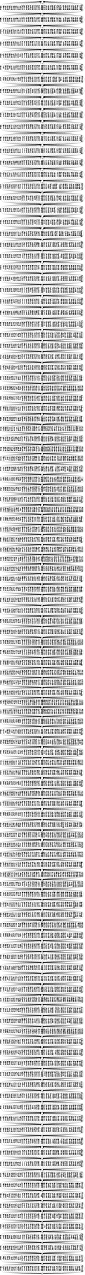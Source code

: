 digraph FST {
rankdir = LR;
size = "8.5,11";
label = "";
center = 1;
orientation = Landscape;
ranksep = "0.4";
nodesep = "0.25";
0 [label = "0", shape = circle, style = bold, fontsize = 14]
	0 -> 1 [label = "0:0/11.835", fontsize = 14];
	0 -> 1 [label = "1:1/10.913", fontsize = 14];
	0 -> 1 [label = "2:2/9.5571", fontsize = 14];
	0 -> 1 [label = "3:3/12.199", fontsize = 14];
	0 -> 1 [label = "4:4/12.138", fontsize = 14];
	0 -> 1 [label = "5:5/12.361", fontsize = 14];
	0 -> 1 [label = "6:6/10.25", fontsize = 14];
	0 -> 1 [label = "7:7/11.912", fontsize = 14];
	0 -> 1 [label = "8:8/9.8358", fontsize = 14];
	0 -> 1 [label = "9:9/8.5787", fontsize = 14];
	0 -> 1 [label = "10:10/11.426", fontsize = 14];
	0 -> 1 [label = "11:11/10.05", fontsize = 14];
	0 -> 1 [label = "12:12/13.073", fontsize = 14];
	0 -> 1 [label = "13:13/8.6639", fontsize = 14];
	0 -> 1 [label = "14:14/11.153", fontsize = 14];
	0 -> 1 [label = "15:15/10.561", fontsize = 14];
	0 -> 1 [label = "16:16/10.878", fontsize = 14];
	0 -> 1 [label = "17:17/11.104", fontsize = 14];
	0 -> 1 [label = "18:18/15.031", fontsize = 14];
	0 -> 1 [label = "19:19/11.635", fontsize = 14];
	0 -> 1 [label = "20:20/10.382", fontsize = 14];
	0 -> 1 [label = "21:21/10.235", fontsize = 14];
	0 -> 1 [label = "22:22/8.8657", fontsize = 14];
	0 -> 1 [label = "23:23/11.961", fontsize = 14];
	0 -> 1 [label = "24:24/11.675", fontsize = 14];
	0 -> 1 [label = "25:25/12.374", fontsize = 14];
	0 -> 1 [label = "26:26/10.242", fontsize = 14];
	0 -> 1 [label = "27:27/9.7099", fontsize = 14];
	0 -> 1 [label = "28:28/7.7223", fontsize = 14];
	0 -> 1 [label = "29:29/13.087", fontsize = 14];
	0 -> 1 [label = "30:30/8.6462", fontsize = 14];
	0 -> 1 [label = "31:31/10.832", fontsize = 14];
	0 -> 1 [label = "32:32/12.631", fontsize = 14];
	0 -> 1 [label = "33:33/12.503", fontsize = 14];
	0 -> 1 [label = "34:34/9.7919", fontsize = 14];
	0 -> 1 [label = "35:35/10.447", fontsize = 14];
	0 -> 1 [label = "36:36/9.4714", fontsize = 14];
	0 -> 1 [label = "37:37/9.8777", fontsize = 14];
	0 -> 1 [label = "38:38/15.994", fontsize = 14];
	0 -> 1 [label = "39:39/0.0018928", fontsize = 14];
1 [label = "1", shape = circle, style = solid, fontsize = 14]
	1 -> 2 [label = "0:0/10.292", fontsize = 14];
	1 -> 2 [label = "1:1/9.8606", fontsize = 14];
	1 -> 2 [label = "2:2/9.1414", fontsize = 14];
	1 -> 2 [label = "3:3/11.363", fontsize = 14];
	1 -> 2 [label = "4:4/10.209", fontsize = 14];
	1 -> 2 [label = "5:5/9.981", fontsize = 14];
	1 -> 2 [label = "6:6/11.662", fontsize = 14];
	1 -> 2 [label = "7:7/12.558", fontsize = 14];
	1 -> 2 [label = "8:8/13.01", fontsize = 14];
	1 -> 2 [label = "9:9/10.787", fontsize = 14];
	1 -> 2 [label = "10:10/9.0224", fontsize = 14];
	1 -> 2 [label = "11:11/9.0087", fontsize = 14];
	1 -> 2 [label = "12:12/11.439", fontsize = 14];
	1 -> 2 [label = "13:13/10.261", fontsize = 14];
	1 -> 2 [label = "14:14/11.995", fontsize = 14];
	1 -> 2 [label = "15:15/13.985", fontsize = 14];
	1 -> 2 [label = "16:16/9.7454", fontsize = 14];
	1 -> 2 [label = "17:17/8.9086", fontsize = 14];
	1 -> 2 [label = "18:18/16.421", fontsize = 14];
	1 -> 2 [label = "19:19/13.322", fontsize = 14];
	1 -> 2 [label = "20:20/11.341", fontsize = 14];
	1 -> 2 [label = "21:21/10.406", fontsize = 14];
	1 -> 2 [label = "22:22/9.2689", fontsize = 14];
	1 -> 2 [label = "23:23/12.378", fontsize = 14];
	1 -> 2 [label = "24:24/10.491", fontsize = 14];
	1 -> 2 [label = "25:25/11.884", fontsize = 14];
	1 -> 2 [label = "26:26/12.056", fontsize = 14];
	1 -> 2 [label = "27:27/10.221", fontsize = 14];
	1 -> 2 [label = "28:28/10.389", fontsize = 14];
	1 -> 2 [label = "29:29/15.162", fontsize = 14];
	1 -> 2 [label = "30:30/9.839", fontsize = 14];
	1 -> 2 [label = "31:31/12.516", fontsize = 14];
	1 -> 2 [label = "32:32/11.378", fontsize = 14];
	1 -> 2 [label = "33:33/10.025", fontsize = 14];
	1 -> 2 [label = "34:34/12.294", fontsize = 14];
	1 -> 2 [label = "35:35/12.217", fontsize = 14];
	1 -> 2 [label = "36:36/12.377", fontsize = 14];
	1 -> 2 [label = "37:37/11.747", fontsize = 14];
	1 -> 2 [label = "38:38/18.608", fontsize = 14];
	1 -> 2 [label = "39:39/0.0011979", fontsize = 14];
2 [label = "2", shape = circle, style = solid, fontsize = 14]
	2 -> 3 [label = "0:0/10.496", fontsize = 14];
	2 -> 3 [label = "1:1/11.507", fontsize = 14];
	2 -> 3 [label = "2:2/9.5505", fontsize = 14];
	2 -> 3 [label = "3:3/12.482", fontsize = 14];
	2 -> 3 [label = "4:4/10.933", fontsize = 14];
	2 -> 3 [label = "5:5/9.8783", fontsize = 14];
	2 -> 3 [label = "6:6/11.396", fontsize = 14];
	2 -> 3 [label = "7:7/13.524", fontsize = 14];
	2 -> 3 [label = "8:8/11.702", fontsize = 14];
	2 -> 3 [label = "9:9/9.6604", fontsize = 14];
	2 -> 3 [label = "10:10/9.6313", fontsize = 14];
	2 -> 3 [label = "11:11/11.02", fontsize = 14];
	2 -> 3 [label = "12:12/12.798", fontsize = 14];
	2 -> 3 [label = "13:13/10.268", fontsize = 14];
	2 -> 3 [label = "14:14/9.9279", fontsize = 14];
	2 -> 3 [label = "15:15/14.258", fontsize = 14];
	2 -> 3 [label = "16:16/10.524", fontsize = 14];
	2 -> 3 [label = "17:17/10.627", fontsize = 14];
	2 -> 3 [label = "18:18/16.415", fontsize = 14];
	2 -> 3 [label = "19:19/11.439", fontsize = 14];
	2 -> 3 [label = "20:20/11.769", fontsize = 14];
	2 -> 3 [label = "21:21/10.693", fontsize = 14];
	2 -> 3 [label = "22:22/9.3295", fontsize = 14];
	2 -> 3 [label = "23:23/12.25", fontsize = 14];
	2 -> 3 [label = "24:24/11.465", fontsize = 14];
	2 -> 3 [label = "25:25/13.47", fontsize = 14];
	2 -> 3 [label = "26:26/11.387", fontsize = 14];
	2 -> 3 [label = "27:27/10.071", fontsize = 14];
	2 -> 3 [label = "28:28/10.391", fontsize = 14];
	2 -> 3 [label = "29:29/15.634", fontsize = 14];
	2 -> 3 [label = "30:30/9.0181", fontsize = 14];
	2 -> 3 [label = "31:31/12.001", fontsize = 14];
	2 -> 3 [label = "32:32/13.281", fontsize = 14];
	2 -> 3 [label = "33:33/10.627", fontsize = 14];
	2 -> 3 [label = "34:34/11.765", fontsize = 14];
	2 -> 3 [label = "35:35/11.638", fontsize = 14];
	2 -> 3 [label = "36:36/12.997", fontsize = 14];
	2 -> 3 [label = "37:37/10.365", fontsize = 14];
	2 -> 3 [label = "38:38/17.046", fontsize = 14];
	2 -> 3 [label = "39:39/0.00092191", fontsize = 14];
3 [label = "3", shape = circle, style = solid, fontsize = 14]
	3 -> 4 [label = "0:0/10.758", fontsize = 14];
	3 -> 4 [label = "1:1/11.346", fontsize = 14];
	3 -> 4 [label = "2:2/8.6003", fontsize = 14];
	3 -> 4 [label = "3:3/12.339", fontsize = 14];
	3 -> 4 [label = "4:4/12.241", fontsize = 14];
	3 -> 4 [label = "5:5/10.674", fontsize = 14];
	3 -> 4 [label = "6:6/10.383", fontsize = 14];
	3 -> 4 [label = "7:7/13.921", fontsize = 14];
	3 -> 4 [label = "8:8/11.618", fontsize = 14];
	3 -> 4 [label = "9:9/10.261", fontsize = 14];
	3 -> 4 [label = "10:10/10.187", fontsize = 14];
	3 -> 4 [label = "11:11/10.507", fontsize = 14];
	3 -> 4 [label = "12:12/13.073", fontsize = 14];
	3 -> 4 [label = "13:13/11.704", fontsize = 14];
	3 -> 4 [label = "14:14/9.8477", fontsize = 14];
	3 -> 4 [label = "15:15/12.764", fontsize = 14];
	3 -> 4 [label = "16:16/9.1695", fontsize = 14];
	3 -> 4 [label = "17:17/10.441", fontsize = 14];
	3 -> 4 [label = "18:18/14.197", fontsize = 14];
	3 -> 4 [label = "19:19/11.336", fontsize = 14];
	3 -> 4 [label = "20:20/12.724", fontsize = 14];
	3 -> 4 [label = "21:21/11.518", fontsize = 14];
	3 -> 4 [label = "22:22/9.6152", fontsize = 14];
	3 -> 4 [label = "23:23/14.787", fontsize = 14];
	3 -> 4 [label = "24:24/10.64", fontsize = 14];
	3 -> 4 [label = "25:25/13.974", fontsize = 14];
	3 -> 4 [label = "26:26/11.517", fontsize = 14];
	3 -> 4 [label = "27:27/9.7316", fontsize = 14];
	3 -> 4 [label = "28:28/11.217", fontsize = 14];
	3 -> 4 [label = "29:29/14.657", fontsize = 14];
	3 -> 4 [label = "30:30/10.831", fontsize = 14];
	3 -> 4 [label = "31:31/11.145", fontsize = 14];
	3 -> 4 [label = "32:32/14.099", fontsize = 14];
	3 -> 4 [label = "33:33/11.186", fontsize = 14];
	3 -> 4 [label = "34:34/12.84", fontsize = 14];
	3 -> 4 [label = "35:35/10.07", fontsize = 14];
	3 -> 4 [label = "36:36/11.244", fontsize = 14];
	3 -> 4 [label = "37:37/10.479", fontsize = 14];
	3 -> 4 [label = "38:38/16.548", fontsize = 14];
	3 -> 4 [label = "39:39/0.00092609", fontsize = 14];
4 [label = "4", shape = circle, style = solid, fontsize = 14]
	4 -> 5 [label = "0:0/10.289", fontsize = 14];
	4 -> 5 [label = "1:1/9.5341", fontsize = 14];
	4 -> 5 [label = "2:2/7.7228", fontsize = 14];
	4 -> 5 [label = "3:3/12.646", fontsize = 14];
	4 -> 5 [label = "4:4/13.143", fontsize = 14];
	4 -> 5 [label = "5:5/10.892", fontsize = 14];
	4 -> 5 [label = "6:6/11.165", fontsize = 14];
	4 -> 5 [label = "7:7/14.084", fontsize = 14];
	4 -> 5 [label = "8:8/11.105", fontsize = 14];
	4 -> 5 [label = "9:9/11.248", fontsize = 14];
	4 -> 5 [label = "10:10/9.7347", fontsize = 14];
	4 -> 5 [label = "11:11/9.4222", fontsize = 14];
	4 -> 5 [label = "12:12/10.987", fontsize = 14];
	4 -> 5 [label = "13:13/11.707", fontsize = 14];
	4 -> 5 [label = "14:14/11.133", fontsize = 14];
	4 -> 5 [label = "15:15/12.385", fontsize = 14];
	4 -> 5 [label = "16:16/8.3447", fontsize = 14];
	4 -> 5 [label = "17:17/10.195", fontsize = 14];
	4 -> 5 [label = "18:18/13.809", fontsize = 14];
	4 -> 5 [label = "19:19/11.693", fontsize = 14];
	4 -> 5 [label = "20:20/13.138", fontsize = 14];
	4 -> 5 [label = "21:21/11", fontsize = 14];
	4 -> 5 [label = "22:22/9.5068", fontsize = 14];
	4 -> 5 [label = "23:23/14.481", fontsize = 14];
	4 -> 5 [label = "24:24/11.369", fontsize = 14];
	4 -> 5 [label = "25:25/13.75", fontsize = 14];
	4 -> 5 [label = "26:26/12.732", fontsize = 14];
	4 -> 5 [label = "27:27/9.4749", fontsize = 14];
	4 -> 5 [label = "28:28/11.466", fontsize = 14];
	4 -> 5 [label = "29:29/14.801", fontsize = 14];
	4 -> 5 [label = "30:30/11.137", fontsize = 14];
	4 -> 5 [label = "31:31/11.454", fontsize = 14];
	4 -> 5 [label = "32:32/12.834", fontsize = 14];
	4 -> 5 [label = "33:33/11.989", fontsize = 14];
	4 -> 5 [label = "34:34/12.529", fontsize = 14];
	4 -> 5 [label = "35:35/10.953", fontsize = 14];
	4 -> 5 [label = "36:36/10.863", fontsize = 14];
	4 -> 5 [label = "37:37/11.097", fontsize = 14];
	4 -> 5 [label = "38:38/16.897", fontsize = 14];
	4 -> 5 [label = "39:39/0.0013714", fontsize = 14];
5 [label = "5", shape = circle, style = solid, fontsize = 14]
	5 -> 6 [label = "0:0/10.974", fontsize = 14];
	5 -> 6 [label = "1:1/10.152", fontsize = 14];
	5 -> 6 [label = "2:2/8.2629", fontsize = 14];
	5 -> 6 [label = "3:3/12.591", fontsize = 14];
	5 -> 6 [label = "4:4/13.733", fontsize = 14];
	5 -> 6 [label = "5:5/11.52", fontsize = 14];
	5 -> 6 [label = "6:6/10.527", fontsize = 14];
	5 -> 6 [label = "7:7/14.273", fontsize = 14];
	5 -> 6 [label = "8:8/10.667", fontsize = 14];
	5 -> 6 [label = "9:9/10.756", fontsize = 14];
	5 -> 6 [label = "10:10/10.509", fontsize = 14];
	5 -> 6 [label = "11:11/10.128", fontsize = 14];
	5 -> 6 [label = "12:12/11.877", fontsize = 14];
	5 -> 6 [label = "13:13/10.488", fontsize = 14];
	5 -> 6 [label = "14:14/10.496", fontsize = 14];
	5 -> 6 [label = "15:15/11.796", fontsize = 14];
	5 -> 6 [label = "16:16/9.3943", fontsize = 14];
	5 -> 6 [label = "17:17/10.32", fontsize = 14];
	5 -> 6 [label = "18:18/13.922", fontsize = 14];
	5 -> 6 [label = "19:19/12.007", fontsize = 14];
	5 -> 6 [label = "20:20/11.502", fontsize = 14];
	5 -> 6 [label = "21:21/10.868", fontsize = 14];
	5 -> 6 [label = "22:22/8.7125", fontsize = 14];
	5 -> 6 [label = "23:23/11.666", fontsize = 14];
	5 -> 6 [label = "24:24/12.263", fontsize = 14];
	5 -> 6 [label = "25:25/13.73", fontsize = 14];
	5 -> 6 [label = "26:26/12.568", fontsize = 14];
	5 -> 6 [label = "27:27/9.504", fontsize = 14];
	5 -> 6 [label = "28:28/11.599", fontsize = 14];
	5 -> 6 [label = "29:29/14.33", fontsize = 14];
	5 -> 6 [label = "30:30/10.359", fontsize = 14];
	5 -> 6 [label = "31:31/12.662", fontsize = 14];
	5 -> 6 [label = "32:32/12.854", fontsize = 14];
	5 -> 6 [label = "33:33/12.197", fontsize = 14];
	5 -> 6 [label = "34:34/10.652", fontsize = 14];
	5 -> 6 [label = "35:35/12.226", fontsize = 14];
	5 -> 6 [label = "36:36/11.333", fontsize = 14];
	5 -> 6 [label = "37:37/10.692", fontsize = 14];
	5 -> 6 [label = "38:38/15.505", fontsize = 14];
	5 -> 6 [label = "39:39/0.0010634", fontsize = 14];
6 [label = "6", shape = circle, style = solid, fontsize = 14]
	6 -> 7 [label = "0:0/11.054", fontsize = 14];
	6 -> 7 [label = "1:1/10.886", fontsize = 14];
	6 -> 7 [label = "2:2/8.4732", fontsize = 14];
	6 -> 7 [label = "3:3/12.019", fontsize = 14];
	6 -> 7 [label = "4:4/13.305", fontsize = 14];
	6 -> 7 [label = "5:5/10.96", fontsize = 14];
	6 -> 7 [label = "6:6/11.51", fontsize = 14];
	6 -> 7 [label = "7:7/13.946", fontsize = 14];
	6 -> 7 [label = "8:8/9.7341", fontsize = 14];
	6 -> 7 [label = "9:9/10.475", fontsize = 14];
	6 -> 7 [label = "10:10/10.466", fontsize = 14];
	6 -> 7 [label = "11:11/9.7119", fontsize = 14];
	6 -> 7 [label = "12:12/12.105", fontsize = 14];
	6 -> 7 [label = "13:13/11.034", fontsize = 14];
	6 -> 7 [label = "14:14/11.178", fontsize = 14];
	6 -> 7 [label = "15:15/11.676", fontsize = 14];
	6 -> 7 [label = "16:16/10.173", fontsize = 14];
	6 -> 7 [label = "17:17/10.103", fontsize = 14];
	6 -> 7 [label = "18:18/12.239", fontsize = 14];
	6 -> 7 [label = "19:19/11.149", fontsize = 14];
	6 -> 7 [label = "20:20/9.4891", fontsize = 14];
	6 -> 7 [label = "21:21/11.895", fontsize = 14];
	6 -> 7 [label = "22:22/9.4648", fontsize = 14];
	6 -> 7 [label = "23:23/11.712", fontsize = 14];
	6 -> 7 [label = "24:24/11.906", fontsize = 14];
	6 -> 7 [label = "25:25/13.6", fontsize = 14];
	6 -> 7 [label = "26:26/12.184", fontsize = 14];
	6 -> 7 [label = "27:27/7.9772", fontsize = 14];
	6 -> 7 [label = "28:28/10.626", fontsize = 14];
	6 -> 7 [label = "29:29/13.834", fontsize = 14];
	6 -> 7 [label = "30:30/9.385", fontsize = 14];
	6 -> 7 [label = "31:31/14.181", fontsize = 14];
	6 -> 7 [label = "32:32/12.889", fontsize = 14];
	6 -> 7 [label = "33:33/11.958", fontsize = 14];
	6 -> 7 [label = "34:34/10.091", fontsize = 14];
	6 -> 7 [label = "35:35/11.886", fontsize = 14];
	6 -> 7 [label = "36:36/11.473", fontsize = 14];
	6 -> 7 [label = "37:37/10.602", fontsize = 14];
	6 -> 7 [label = "38:38/15.38", fontsize = 14];
	6 -> 7 [label = "39:39/0.0013266", fontsize = 14];
7 [label = "7", shape = circle, style = solid, fontsize = 14]
	7 -> 8 [label = "0:0/11.853", fontsize = 14];
	7 -> 8 [label = "1:1/10.633", fontsize = 14];
	7 -> 8 [label = "2:2/8.8947", fontsize = 14];
	7 -> 8 [label = "3:3/12.9", fontsize = 14];
	7 -> 8 [label = "4:4/12.943", fontsize = 14];
	7 -> 8 [label = "5:5/11.268", fontsize = 14];
	7 -> 8 [label = "6:6/11.682", fontsize = 14];
	7 -> 8 [label = "7:7/13.033", fontsize = 14];
	7 -> 8 [label = "8:8/9.3268", fontsize = 14];
	7 -> 8 [label = "9:9/11.041", fontsize = 14];
	7 -> 8 [label = "10:10/10.66", fontsize = 14];
	7 -> 8 [label = "11:11/9.8198", fontsize = 14];
	7 -> 8 [label = "12:12/12.285", fontsize = 14];
	7 -> 8 [label = "13:13/12.489", fontsize = 14];
	7 -> 8 [label = "14:14/11.562", fontsize = 14];
	7 -> 8 [label = "15:15/13.247", fontsize = 14];
	7 -> 8 [label = "16:16/10.095", fontsize = 14];
	7 -> 8 [label = "17:17/9.8872", fontsize = 14];
	7 -> 8 [label = "18:18/11.293", fontsize = 14];
	7 -> 8 [label = "19:19/11", fontsize = 14];
	7 -> 8 [label = "20:20/8.7388", fontsize = 14];
	7 -> 8 [label = "21:21/12.309", fontsize = 14];
	7 -> 8 [label = "22:22/10.152", fontsize = 14];
	7 -> 8 [label = "23:23/13.238", fontsize = 14];
	7 -> 8 [label = "24:24/11.75", fontsize = 14];
	7 -> 8 [label = "25:25/12.679", fontsize = 14];
	7 -> 8 [label = "26:26/12.312", fontsize = 14];
	7 -> 8 [label = "27:27/8.8522", fontsize = 14];
	7 -> 8 [label = "28:28/10.657", fontsize = 14];
	7 -> 8 [label = "29:29/13.003", fontsize = 14];
	7 -> 8 [label = "30:30/9.7942", fontsize = 14];
	7 -> 8 [label = "31:31/13.84", fontsize = 14];
	7 -> 8 [label = "32:32/12.861", fontsize = 14];
	7 -> 8 [label = "33:33/11.718", fontsize = 14];
	7 -> 8 [label = "34:34/11.109", fontsize = 14];
	7 -> 8 [label = "35:35/11.466", fontsize = 14];
	7 -> 8 [label = "36:36/12.675", fontsize = 14];
	7 -> 8 [label = "37:37/9.2014", fontsize = 14];
	7 -> 8 [label = "38:38/15.083", fontsize = 14];
	7 -> 8 [label = "39:39/0.0011082", fontsize = 14];
8 [label = "8", shape = circle, style = solid, fontsize = 14]
	8 -> 9 [label = "0:0/12.144", fontsize = 14];
	8 -> 9 [label = "1:1/10.851", fontsize = 14];
	8 -> 9 [label = "2:2/9.3514", fontsize = 14];
	8 -> 9 [label = "3:3/12.691", fontsize = 14];
	8 -> 9 [label = "4:4/13.321", fontsize = 14];
	8 -> 9 [label = "5:5/10.637", fontsize = 14];
	8 -> 9 [label = "6:6/10.713", fontsize = 14];
	8 -> 9 [label = "7:7/12.236", fontsize = 14];
	8 -> 9 [label = "8:8/9.1271", fontsize = 14];
	8 -> 9 [label = "9:9/10.627", fontsize = 14];
	8 -> 9 [label = "10:10/10.044", fontsize = 14];
	8 -> 9 [label = "11:11/10.686", fontsize = 14];
	8 -> 9 [label = "12:12/12.206", fontsize = 14];
	8 -> 9 [label = "13:13/12.052", fontsize = 14];
	8 -> 9 [label = "14:14/10.879", fontsize = 14];
	8 -> 9 [label = "15:15/12.615", fontsize = 14];
	8 -> 9 [label = "16:16/10.001", fontsize = 14];
	8 -> 9 [label = "17:17/9.4306", fontsize = 14];
	8 -> 9 [label = "18:18/12.185", fontsize = 14];
	8 -> 9 [label = "19:19/10.639", fontsize = 14];
	8 -> 9 [label = "20:20/9.3738", fontsize = 14];
	8 -> 9 [label = "21:21/12.396", fontsize = 14];
	8 -> 9 [label = "22:22/10.605", fontsize = 14];
	8 -> 9 [label = "23:23/12.67", fontsize = 14];
	8 -> 9 [label = "24:24/11.341", fontsize = 14];
	8 -> 9 [label = "25:25/12.901", fontsize = 14];
	8 -> 9 [label = "26:26/12.088", fontsize = 14];
	8 -> 9 [label = "27:27/10.214", fontsize = 14];
	8 -> 9 [label = "28:28/10.597", fontsize = 14];
	8 -> 9 [label = "29:29/12.735", fontsize = 14];
	8 -> 9 [label = "30:30/9.394", fontsize = 14];
	8 -> 9 [label = "31:31/12.811", fontsize = 14];
	8 -> 9 [label = "32:32/13.417", fontsize = 14];
	8 -> 9 [label = "33:33/11.985", fontsize = 14];
	8 -> 9 [label = "34:34/11.362", fontsize = 14];
	8 -> 9 [label = "35:35/11.129", fontsize = 14];
	8 -> 9 [label = "36:36/12.581", fontsize = 14];
	8 -> 9 [label = "37:37/8.9955", fontsize = 14];
	8 -> 9 [label = "38:38/14.35", fontsize = 14];
	8 -> 9 [label = "39:39/0.0010043", fontsize = 14];
9 [label = "9", shape = circle, style = solid, fontsize = 14]
	9 -> 10 [label = "0:0/12.417", fontsize = 14];
	9 -> 10 [label = "1:1/10.695", fontsize = 14];
	9 -> 10 [label = "2:2/9.4171", fontsize = 14];
	9 -> 10 [label = "3:3/12.018", fontsize = 14];
	9 -> 10 [label = "4:4/12.807", fontsize = 14];
	9 -> 10 [label = "5:5/9.6235", fontsize = 14];
	9 -> 10 [label = "6:6/10.252", fontsize = 14];
	9 -> 10 [label = "7:7/12.644", fontsize = 14];
	9 -> 10 [label = "8:8/9.1343", fontsize = 14];
	9 -> 10 [label = "9:9/10.654", fontsize = 14];
	9 -> 10 [label = "10:10/9.912", fontsize = 14];
	9 -> 10 [label = "11:11/11.514", fontsize = 14];
	9 -> 10 [label = "12:12/11.785", fontsize = 14];
	9 -> 10 [label = "13:13/10.888", fontsize = 14];
	9 -> 10 [label = "14:14/10.831", fontsize = 14];
	9 -> 10 [label = "15:15/12.209", fontsize = 14];
	9 -> 10 [label = "16:16/9.7939", fontsize = 14];
	9 -> 10 [label = "17:17/9.2864", fontsize = 14];
	9 -> 10 [label = "18:18/12.187", fontsize = 14];
	9 -> 10 [label = "19:19/10.763", fontsize = 14];
	9 -> 10 [label = "20:20/9.8418", fontsize = 14];
	9 -> 10 [label = "21:21/11.801", fontsize = 14];
	9 -> 10 [label = "22:22/10.403", fontsize = 14];
	9 -> 10 [label = "23:23/12.163", fontsize = 14];
	9 -> 10 [label = "24:24/11.665", fontsize = 14];
	9 -> 10 [label = "25:25/12.562", fontsize = 14];
	9 -> 10 [label = "26:26/11.257", fontsize = 14];
	9 -> 10 [label = "27:27/9.8127", fontsize = 14];
	9 -> 10 [label = "28:28/10.336", fontsize = 14];
	9 -> 10 [label = "29:29/13.147", fontsize = 14];
	9 -> 10 [label = "30:30/9.109", fontsize = 14];
	9 -> 10 [label = "31:31/13.244", fontsize = 14];
	9 -> 10 [label = "32:32/13.888", fontsize = 14];
	9 -> 10 [label = "33:33/12.332", fontsize = 14];
	9 -> 10 [label = "34:34/10.456", fontsize = 14];
	9 -> 10 [label = "35:35/11.045", fontsize = 14];
	9 -> 10 [label = "36:36/12.02", fontsize = 14];
	9 -> 10 [label = "37:37/9.2199", fontsize = 14];
	9 -> 10 [label = "38:38/13.657", fontsize = 14];
	9 -> 10 [label = "39:39/0.0011181", fontsize = 14];
10 [label = "10", shape = circle, style = solid, fontsize = 14]
	10 -> 11 [label = "0:0/12.645", fontsize = 14];
	10 -> 11 [label = "1:1/11.706", fontsize = 14];
	10 -> 11 [label = "2:2/10.255", fontsize = 14];
	10 -> 11 [label = "3:3/12.484", fontsize = 14];
	10 -> 11 [label = "4:4/12.845", fontsize = 14];
	10 -> 11 [label = "5:5/10.492", fontsize = 14];
	10 -> 11 [label = "6:6/11.941", fontsize = 14];
	10 -> 11 [label = "7:7/12.835", fontsize = 14];
	10 -> 11 [label = "8:8/9.153", fontsize = 14];
	10 -> 11 [label = "9:9/10.998", fontsize = 14];
	10 -> 11 [label = "10:10/10.71", fontsize = 14];
	10 -> 11 [label = "11:11/12.11", fontsize = 14];
	10 -> 11 [label = "12:12/12.74", fontsize = 14];
	10 -> 11 [label = "13:13/10.931", fontsize = 14];
	10 -> 11 [label = "14:14/12.653", fontsize = 14];
	10 -> 11 [label = "15:15/12.271", fontsize = 14];
	10 -> 11 [label = "16:16/10.155", fontsize = 14];
	10 -> 11 [label = "17:17/10.008", fontsize = 14];
	10 -> 11 [label = "18:18/12.952", fontsize = 14];
	10 -> 11 [label = "19:19/11.186", fontsize = 14];
	10 -> 11 [label = "20:20/9.4979", fontsize = 14];
	10 -> 11 [label = "21:21/11.911", fontsize = 14];
	10 -> 11 [label = "22:22/10.462", fontsize = 14];
	10 -> 11 [label = "23:23/12.398", fontsize = 14];
	10 -> 11 [label = "24:24/11.511", fontsize = 14];
	10 -> 11 [label = "25:25/12.55", fontsize = 14];
	10 -> 11 [label = "26:26/11.215", fontsize = 14];
	10 -> 11 [label = "27:27/9.3587", fontsize = 14];
	10 -> 11 [label = "28:28/9.9987", fontsize = 14];
	10 -> 11 [label = "29:29/14.654", fontsize = 14];
	10 -> 11 [label = "30:30/8.9614", fontsize = 14];
	10 -> 11 [label = "31:31/12.743", fontsize = 14];
	10 -> 11 [label = "32:32/13.575", fontsize = 14];
	10 -> 11 [label = "33:33/11.736", fontsize = 14];
	10 -> 11 [label = "34:34/10.962", fontsize = 14];
	10 -> 11 [label = "35:35/11.627", fontsize = 14];
	10 -> 11 [label = "36:36/12.281", fontsize = 14];
	10 -> 11 [label = "37:37/9.8331", fontsize = 14];
	10 -> 11 [label = "38:38/14.683", fontsize = 14];
	10 -> 11 [label = "39:39/0.00086864", fontsize = 14];
11 [label = "11", shape = circle, style = solid, fontsize = 14]
	11 -> 12 [label = "0:0/13.644", fontsize = 14];
	11 -> 12 [label = "1:1/12.651", fontsize = 14];
	11 -> 12 [label = "2:2/11.423", fontsize = 14];
	11 -> 12 [label = "3:3/13.362", fontsize = 14];
	11 -> 12 [label = "4:4/13.267", fontsize = 14];
	11 -> 12 [label = "5:5/10.326", fontsize = 14];
	11 -> 12 [label = "6:6/13.512", fontsize = 14];
	11 -> 12 [label = "7:7/13.457", fontsize = 14];
	11 -> 12 [label = "8:8/10.281", fontsize = 14];
	11 -> 12 [label = "9:9/12.299", fontsize = 14];
	11 -> 12 [label = "10:10/11.006", fontsize = 14];
	11 -> 12 [label = "11:11/11.968", fontsize = 14];
	11 -> 12 [label = "12:12/13.971", fontsize = 14];
	11 -> 12 [label = "13:13/11.825", fontsize = 14];
	11 -> 12 [label = "14:14/12.801", fontsize = 14];
	11 -> 12 [label = "15:15/13.095", fontsize = 14];
	11 -> 12 [label = "16:16/10.363", fontsize = 14];
	11 -> 12 [label = "17:17/10.121", fontsize = 14];
	11 -> 12 [label = "18:18/14.162", fontsize = 14];
	11 -> 12 [label = "19:19/10.988", fontsize = 14];
	11 -> 12 [label = "20:20/9.1621", fontsize = 14];
	11 -> 12 [label = "21:21/12.451", fontsize = 14];
	11 -> 12 [label = "22:22/11.367", fontsize = 14];
	11 -> 12 [label = "23:23/13.827", fontsize = 14];
	11 -> 12 [label = "24:24/11.285", fontsize = 14];
	11 -> 12 [label = "25:25/12.283", fontsize = 14];
	11 -> 12 [label = "26:26/12.282", fontsize = 14];
	11 -> 12 [label = "27:27/9.9662", fontsize = 14];
	11 -> 12 [label = "28:28/9.9024", fontsize = 14];
	11 -> 12 [label = "29:29/14.824", fontsize = 14];
	11 -> 12 [label = "30:30/9.5242", fontsize = 14];
	11 -> 12 [label = "31:31/13.264", fontsize = 14];
	11 -> 12 [label = "32:32/12.884", fontsize = 14];
	11 -> 12 [label = "33:33/11.913", fontsize = 14];
	11 -> 12 [label = "34:34/11.777", fontsize = 14];
	11 -> 12 [label = "35:35/11.749", fontsize = 14];
	11 -> 12 [label = "36:36/12.748", fontsize = 14];
	11 -> 12 [label = "37:37/10.637", fontsize = 14];
	11 -> 12 [label = "38:38/15.153", fontsize = 14];
	11 -> 12 [label = "39:39/0.00058597", fontsize = 14];
12 [label = "12", shape = circle, style = solid, fontsize = 14]
	12 -> 13 [label = "0:0/13.304", fontsize = 14];
	12 -> 13 [label = "1:1/12.238", fontsize = 14];
	12 -> 13 [label = "2:2/11.068", fontsize = 14];
	12 -> 13 [label = "3:3/12.704", fontsize = 14];
	12 -> 13 [label = "4:4/14.09", fontsize = 14];
	12 -> 13 [label = "5:5/10.041", fontsize = 14];
	12 -> 13 [label = "6:6/13.36", fontsize = 14];
	12 -> 13 [label = "7:7/13.352", fontsize = 14];
	12 -> 13 [label = "8:8/10.427", fontsize = 14];
	12 -> 13 [label = "9:9/12.524", fontsize = 14];
	12 -> 13 [label = "10:10/10.347", fontsize = 14];
	12 -> 13 [label = "11:11/11.638", fontsize = 14];
	12 -> 13 [label = "12:12/14.306", fontsize = 14];
	12 -> 13 [label = "13:13/11.811", fontsize = 14];
	12 -> 13 [label = "14:14/12.215", fontsize = 14];
	12 -> 13 [label = "15:15/13.37", fontsize = 14];
	12 -> 13 [label = "16:16/9.9119", fontsize = 14];
	12 -> 13 [label = "17:17/10.145", fontsize = 14];
	12 -> 13 [label = "18:18/13.837", fontsize = 14];
	12 -> 13 [label = "19:19/11.267", fontsize = 14];
	12 -> 13 [label = "20:20/10.052", fontsize = 14];
	12 -> 13 [label = "21:21/11.695", fontsize = 14];
	12 -> 13 [label = "22:22/11.736", fontsize = 14];
	12 -> 13 [label = "23:23/13.619", fontsize = 14];
	12 -> 13 [label = "24:24/11.17", fontsize = 14];
	12 -> 13 [label = "25:25/12.41", fontsize = 14];
	12 -> 13 [label = "26:26/12.793", fontsize = 14];
	12 -> 13 [label = "27:27/11.453", fontsize = 14];
	12 -> 13 [label = "28:28/10.002", fontsize = 14];
	12 -> 13 [label = "29:29/14.16", fontsize = 14];
	12 -> 13 [label = "30:30/9.7722", fontsize = 14];
	12 -> 13 [label = "31:31/13.177", fontsize = 14];
	12 -> 13 [label = "32:32/12.318", fontsize = 14];
	12 -> 13 [label = "33:33/11.326", fontsize = 14];
	12 -> 13 [label = "34:34/12.737", fontsize = 14];
	12 -> 13 [label = "35:35/11.869", fontsize = 14];
	12 -> 13 [label = "36:36/12.898", fontsize = 14];
	12 -> 13 [label = "37:37/10.927", fontsize = 14];
	12 -> 13 [label = "38:38/14.949", fontsize = 14];
	12 -> 13 [label = "39:39/0.00050856", fontsize = 14];
13 [label = "13", shape = circle, style = solid, fontsize = 14]
	13 -> 14 [label = "0:0/12.864", fontsize = 14];
	13 -> 14 [label = "1:1/12.231", fontsize = 14];
	13 -> 14 [label = "2:2/10.854", fontsize = 14];
	13 -> 14 [label = "3:3/12.392", fontsize = 14];
	13 -> 14 [label = "4:4/14.484", fontsize = 14];
	13 -> 14 [label = "5:5/10.072", fontsize = 14];
	13 -> 14 [label = "6:6/13.132", fontsize = 14];
	13 -> 14 [label = "7:7/14.048", fontsize = 14];
	13 -> 14 [label = "8:8/11.293", fontsize = 14];
	13 -> 14 [label = "9:9/12.092", fontsize = 14];
	13 -> 14 [label = "10:10/9.5881", fontsize = 14];
	13 -> 14 [label = "11:11/11.487", fontsize = 14];
	13 -> 14 [label = "12:12/14.009", fontsize = 14];
	13 -> 14 [label = "13:13/12.159", fontsize = 14];
	13 -> 14 [label = "14:14/12.631", fontsize = 14];
	13 -> 14 [label = "15:15/13.731", fontsize = 14];
	13 -> 14 [label = "16:16/9.9646", fontsize = 14];
	13 -> 14 [label = "17:17/10.574", fontsize = 14];
	13 -> 14 [label = "18:18/14.668", fontsize = 14];
	13 -> 14 [label = "19:19/12.477", fontsize = 14];
	13 -> 14 [label = "20:20/11.008", fontsize = 14];
	13 -> 14 [label = "21:21/11.484", fontsize = 14];
	13 -> 14 [label = "22:22/11.85", fontsize = 14];
	13 -> 14 [label = "23:23/12.832", fontsize = 14];
	13 -> 14 [label = "24:24/10.95", fontsize = 14];
	13 -> 14 [label = "25:25/12.684", fontsize = 14];
	13 -> 14 [label = "26:26/12.381", fontsize = 14];
	13 -> 14 [label = "27:27/12.006", fontsize = 14];
	13 -> 14 [label = "28:28/10.631", fontsize = 14];
	13 -> 14 [label = "29:29/14.443", fontsize = 14];
	13 -> 14 [label = "30:30/10.811", fontsize = 14];
	13 -> 14 [label = "31:31/13.799", fontsize = 14];
	13 -> 14 [label = "32:32/12.491", fontsize = 14];
	13 -> 14 [label = "33:33/11.581", fontsize = 14];
	13 -> 14 [label = "34:34/13.491", fontsize = 14];
	13 -> 14 [label = "35:35/12.615", fontsize = 14];
	13 -> 14 [label = "36:36/12.525", fontsize = 14];
	13 -> 14 [label = "37:37/11.856", fontsize = 14];
	13 -> 14 [label = "38:38/14.019", fontsize = 14];
	13 -> 14 [label = "39:39/0.00040355", fontsize = 14];
14 [label = "14", shape = circle, style = solid, fontsize = 14]
	14 -> 15 [label = "0:0/13.289", fontsize = 14];
	14 -> 15 [label = "1:1/12.893", fontsize = 14];
	14 -> 15 [label = "2:2/11.528", fontsize = 14];
	14 -> 15 [label = "3:3/13.244", fontsize = 14];
	14 -> 15 [label = "4:4/14.582", fontsize = 14];
	14 -> 15 [label = "5:5/9.9889", fontsize = 14];
	14 -> 15 [label = "6:6/13.107", fontsize = 14];
	14 -> 15 [label = "7:7/14.517", fontsize = 14];
	14 -> 15 [label = "8:8/11.714", fontsize = 14];
	14 -> 15 [label = "9:9/11.558", fontsize = 14];
	14 -> 15 [label = "10:10/9.7208", fontsize = 14];
	14 -> 15 [label = "11:11/12.085", fontsize = 14];
	14 -> 15 [label = "12:12/13.786", fontsize = 14];
	14 -> 15 [label = "13:13/12.383", fontsize = 14];
	14 -> 15 [label = "14:14/11.236", fontsize = 14];
	14 -> 15 [label = "15:15/12.994", fontsize = 14];
	14 -> 15 [label = "16:16/10.751", fontsize = 14];
	14 -> 15 [label = "17:17/11.125", fontsize = 14];
	14 -> 15 [label = "18:18/14.637", fontsize = 14];
	14 -> 15 [label = "19:19/11.872", fontsize = 14];
	14 -> 15 [label = "20:20/11.825", fontsize = 14];
	14 -> 15 [label = "21:21/11.536", fontsize = 14];
	14 -> 15 [label = "22:22/11.184", fontsize = 14];
	14 -> 15 [label = "23:23/12.498", fontsize = 14];
	14 -> 15 [label = "24:24/11.465", fontsize = 14];
	14 -> 15 [label = "25:25/13.53", fontsize = 14];
	14 -> 15 [label = "26:26/12.539", fontsize = 14];
	14 -> 15 [label = "27:27/11.72", fontsize = 14];
	14 -> 15 [label = "28:28/11.132", fontsize = 14];
	14 -> 15 [label = "29:29/13.764", fontsize = 14];
	14 -> 15 [label = "30:30/10.024", fontsize = 14];
	14 -> 15 [label = "31:31/13.287", fontsize = 14];
	14 -> 15 [label = "32:32/12.45", fontsize = 14];
	14 -> 15 [label = "33:33/12.489", fontsize = 14];
	14 -> 15 [label = "34:34/13.554", fontsize = 14];
	14 -> 15 [label = "35:35/11.947", fontsize = 14];
	14 -> 15 [label = "36:36/11.746", fontsize = 14];
	14 -> 15 [label = "37:37/11.92", fontsize = 14];
	14 -> 15 [label = "38:38/13.169", fontsize = 14];
	14 -> 15 [label = "39:39/0.00036437", fontsize = 14];
15 [label = "15", shape = circle, style = solid, fontsize = 14]
	15 -> 16 [label = "0:0/12.57", fontsize = 14];
	15 -> 16 [label = "1:1/12.767", fontsize = 14];
	15 -> 16 [label = "2:2/11.231", fontsize = 14];
	15 -> 16 [label = "3:3/13.384", fontsize = 14];
	15 -> 16 [label = "4:4/13.267", fontsize = 14];
	15 -> 16 [label = "5:5/8.9477", fontsize = 14];
	15 -> 16 [label = "6:6/12.165", fontsize = 14];
	15 -> 16 [label = "7:7/14.115", fontsize = 14];
	15 -> 16 [label = "8:8/10.757", fontsize = 14];
	15 -> 16 [label = "9:9/10.533", fontsize = 14];
	15 -> 16 [label = "10:10/9.2945", fontsize = 14];
	15 -> 16 [label = "11:11/10.801", fontsize = 14];
	15 -> 16 [label = "12:12/13.045", fontsize = 14];
	15 -> 16 [label = "13:13/11.074", fontsize = 14];
	15 -> 16 [label = "14:14/10.419", fontsize = 14];
	15 -> 16 [label = "15:15/11.2", fontsize = 14];
	15 -> 16 [label = "16:16/10.42", fontsize = 14];
	15 -> 16 [label = "17:17/9.6415", fontsize = 14];
	15 -> 16 [label = "18:18/13.432", fontsize = 14];
	15 -> 16 [label = "19:19/10.332", fontsize = 14];
	15 -> 16 [label = "20:20/11.052", fontsize = 14];
	15 -> 16 [label = "21:21/9.9708", fontsize = 14];
	15 -> 16 [label = "22:22/10.504", fontsize = 14];
	15 -> 16 [label = "23:23/11.833", fontsize = 14];
	15 -> 16 [label = "24:24/10.469", fontsize = 14];
	15 -> 16 [label = "25:25/13.264", fontsize = 14];
	15 -> 16 [label = "26:26/11.763", fontsize = 14];
	15 -> 16 [label = "27:27/10.627", fontsize = 14];
	15 -> 16 [label = "28:28/10.42", fontsize = 14];
	15 -> 16 [label = "29:29/12.425", fontsize = 14];
	15 -> 16 [label = "30:30/8.7623", fontsize = 14];
	15 -> 16 [label = "31:31/12.988", fontsize = 14];
	15 -> 16 [label = "32:32/12.55", fontsize = 14];
	15 -> 16 [label = "33:33/11.867", fontsize = 14];
	15 -> 16 [label = "34:34/12.667", fontsize = 14];
	15 -> 16 [label = "35:35/10.626", fontsize = 14];
	15 -> 16 [label = "36:36/10.465", fontsize = 14];
	15 -> 16 [label = "37:37/11.606", fontsize = 14];
	15 -> 16 [label = "38:38/12.735", fontsize = 14];
	15 -> 16 [label = "39:39/0.00094035", fontsize = 14];
16 [label = "16", shape = circle, style = solid, fontsize = 14]
	16 -> 17 [label = "0:0/12.206", fontsize = 14];
	16 -> 17 [label = "1:1/13.041", fontsize = 14];
	16 -> 17 [label = "2:2/10.623", fontsize = 14];
	16 -> 17 [label = "3:3/12.484", fontsize = 14];
	16 -> 17 [label = "4:4/12.224", fontsize = 14];
	16 -> 17 [label = "5:5/9.3226", fontsize = 14];
	16 -> 17 [label = "6:6/12.324", fontsize = 14];
	16 -> 17 [label = "7:7/14.944", fontsize = 14];
	16 -> 17 [label = "8:8/11.004", fontsize = 14];
	16 -> 17 [label = "9:9/10.566", fontsize = 14];
	16 -> 17 [label = "10:10/9.183", fontsize = 14];
	16 -> 17 [label = "11:11/10.54", fontsize = 14];
	16 -> 17 [label = "12:12/13.217", fontsize = 14];
	16 -> 17 [label = "13:13/11.007", fontsize = 14];
	16 -> 17 [label = "14:14/12.218", fontsize = 14];
	16 -> 17 [label = "15:15/10.878", fontsize = 14];
	16 -> 17 [label = "16:16/10.608", fontsize = 14];
	16 -> 17 [label = "17:17/9.6614", fontsize = 14];
	16 -> 17 [label = "18:18/14.378", fontsize = 14];
	16 -> 17 [label = "19:19/11.955", fontsize = 14];
	16 -> 17 [label = "20:20/10.831", fontsize = 14];
	16 -> 17 [label = "21:21/11.079", fontsize = 14];
	16 -> 17 [label = "22:22/10.828", fontsize = 14];
	16 -> 17 [label = "23:23/12.941", fontsize = 14];
	16 -> 17 [label = "24:24/10.216", fontsize = 14];
	16 -> 17 [label = "25:25/13.321", fontsize = 14];
	16 -> 17 [label = "26:26/12.3", fontsize = 14];
	16 -> 17 [label = "27:27/10.902", fontsize = 14];
	16 -> 17 [label = "28:28/10.573", fontsize = 14];
	16 -> 17 [label = "29:29/11.769", fontsize = 14];
	16 -> 17 [label = "30:30/9.1821", fontsize = 14];
	16 -> 17 [label = "31:31/13.597", fontsize = 14];
	16 -> 17 [label = "32:32/12.534", fontsize = 14];
	16 -> 17 [label = "33:33/12.287", fontsize = 14];
	16 -> 17 [label = "34:34/12.663", fontsize = 14];
	16 -> 17 [label = "35:35/10.523", fontsize = 14];
	16 -> 17 [label = "36:36/10.642", fontsize = 14];
	16 -> 17 [label = "37:37/11.543", fontsize = 14];
	16 -> 17 [label = "38:38/13.824", fontsize = 14];
	16 -> 17 [label = "39:39/0.00077289", fontsize = 14];
17 [label = "17", shape = circle, style = solid, fontsize = 14]
	17 -> 18 [label = "0:0/11.825", fontsize = 14];
	17 -> 18 [label = "1:1/11.554", fontsize = 14];
	17 -> 18 [label = "2:2/8.7396", fontsize = 14];
	17 -> 18 [label = "3:3/11.106", fontsize = 14];
	17 -> 18 [label = "4:4/10.565", fontsize = 14];
	17 -> 18 [label = "5:5/9.714", fontsize = 14];
	17 -> 18 [label = "6:6/11.716", fontsize = 14];
	17 -> 18 [label = "7:7/14.424", fontsize = 14];
	17 -> 18 [label = "8:8/11.015", fontsize = 14];
	17 -> 18 [label = "9:9/10.684", fontsize = 14];
	17 -> 18 [label = "10:10/8.2812", fontsize = 14];
	17 -> 18 [label = "11:11/9.9156", fontsize = 14];
	17 -> 18 [label = "12:12/12.08", fontsize = 14];
	17 -> 18 [label = "13:13/10.628", fontsize = 14];
	17 -> 18 [label = "14:14/13.028", fontsize = 14];
	17 -> 18 [label = "15:15/9.8985", fontsize = 14];
	17 -> 18 [label = "16:16/10.109", fontsize = 14];
	17 -> 18 [label = "17:17/9.8583", fontsize = 14];
	17 -> 18 [label = "18:18/13.493", fontsize = 14];
	17 -> 18 [label = "19:19/12.486", fontsize = 14];
	17 -> 18 [label = "20:20/9.4854", fontsize = 14];
	17 -> 18 [label = "21:21/11.929", fontsize = 14];
	17 -> 18 [label = "22:22/9.3816", fontsize = 14];
	17 -> 18 [label = "23:23/13.005", fontsize = 14];
	17 -> 18 [label = "24:24/9.2761", fontsize = 14];
	17 -> 18 [label = "25:25/12.088", fontsize = 14];
	17 -> 18 [label = "26:26/11.583", fontsize = 14];
	17 -> 18 [label = "27:27/9.6641", fontsize = 14];
	17 -> 18 [label = "28:28/10.114", fontsize = 14];
	17 -> 18 [label = "29:29/10.732", fontsize = 14];
	17 -> 18 [label = "30:30/9.2992", fontsize = 14];
	17 -> 18 [label = "31:31/13.205", fontsize = 14];
	17 -> 18 [label = "32:32/11.687", fontsize = 14];
	17 -> 18 [label = "33:33/11.005", fontsize = 14];
	17 -> 18 [label = "34:34/11.705", fontsize = 14];
	17 -> 18 [label = "35:35/9.7769", fontsize = 14];
	17 -> 18 [label = "36:36/10.635", fontsize = 14];
	17 -> 18 [label = "37:37/10.925", fontsize = 14];
	17 -> 18 [label = "38:38/13.457", fontsize = 14];
	17 -> 18 [label = "39:39/0.0014409", fontsize = 14];
18 [label = "18", shape = circle, style = solid, fontsize = 14]
	18 -> 19 [label = "0:0/11.218", fontsize = 14];
	18 -> 19 [label = "1:1/11.734", fontsize = 14];
	18 -> 19 [label = "2:2/8.6772", fontsize = 14];
	18 -> 19 [label = "3:3/10.987", fontsize = 14];
	18 -> 19 [label = "4:4/10.689", fontsize = 14];
	18 -> 19 [label = "5:5/10.182", fontsize = 14];
	18 -> 19 [label = "6:6/11.35", fontsize = 14];
	18 -> 19 [label = "7:7/14.986", fontsize = 14];
	18 -> 19 [label = "8:8/9.996", fontsize = 14];
	18 -> 19 [label = "9:9/10.101", fontsize = 14];
	18 -> 19 [label = "10:10/9.355", fontsize = 14];
	18 -> 19 [label = "11:11/9.4685", fontsize = 14];
	18 -> 19 [label = "12:12/12.532", fontsize = 14];
	18 -> 19 [label = "13:13/10.571", fontsize = 14];
	18 -> 19 [label = "14:14/12.358", fontsize = 14];
	18 -> 19 [label = "15:15/9.4169", fontsize = 14];
	18 -> 19 [label = "16:16/10.152", fontsize = 14];
	18 -> 19 [label = "17:17/9.4452", fontsize = 14];
	18 -> 19 [label = "18:18/12.606", fontsize = 14];
	18 -> 19 [label = "19:19/12.151", fontsize = 14];
	18 -> 19 [label = "20:20/8.1713", fontsize = 14];
	18 -> 19 [label = "21:21/10.76", fontsize = 14];
	18 -> 19 [label = "22:22/8.5565", fontsize = 14];
	18 -> 19 [label = "23:23/12.556", fontsize = 14];
	18 -> 19 [label = "24:24/8.9698", fontsize = 14];
	18 -> 19 [label = "25:25/11.696", fontsize = 14];
	18 -> 19 [label = "26:26/11.959", fontsize = 14];
	18 -> 19 [label = "27:27/8.9779", fontsize = 14];
	18 -> 19 [label = "28:28/9.6744", fontsize = 14];
	18 -> 19 [label = "29:29/10.693", fontsize = 14];
	18 -> 19 [label = "30:30/9.458", fontsize = 14];
	18 -> 19 [label = "31:31/12.342", fontsize = 14];
	18 -> 19 [label = "32:32/12.428", fontsize = 14];
	18 -> 19 [label = "33:33/11.119", fontsize = 14];
	18 -> 19 [label = "34:34/10.773", fontsize = 14];
	18 -> 19 [label = "35:35/9.7674", fontsize = 14];
	18 -> 19 [label = "36:36/11.865", fontsize = 14];
	18 -> 19 [label = "37:37/10.424", fontsize = 14];
	18 -> 19 [label = "38:38/12.223", fontsize = 14];
	18 -> 19 [label = "39:39/0.0018498", fontsize = 14];
19 [label = "19", shape = circle, style = solid, fontsize = 14]
	19 -> 20 [label = "0:0/9.6828", fontsize = 14];
	19 -> 20 [label = "1:1/11.601", fontsize = 14];
	19 -> 20 [label = "2:2/8.6954", fontsize = 14];
	19 -> 20 [label = "3:3/10.865", fontsize = 14];
	19 -> 20 [label = "4:4/10.059", fontsize = 14];
	19 -> 20 [label = "5:5/9.5415", fontsize = 14];
	19 -> 20 [label = "6:6/10.73", fontsize = 14];
	19 -> 20 [label = "7:7/14.743", fontsize = 14];
	19 -> 20 [label = "8:8/8.884", fontsize = 14];
	19 -> 20 [label = "9:9/8.8714", fontsize = 14];
	19 -> 20 [label = "10:10/8.3777", fontsize = 14];
	19 -> 20 [label = "11:11/8.92", fontsize = 14];
	19 -> 20 [label = "12:12/13.373", fontsize = 14];
	19 -> 20 [label = "13:13/11.33", fontsize = 14];
	19 -> 20 [label = "14:14/10.693", fontsize = 14];
	19 -> 20 [label = "15:15/9.126", fontsize = 14];
	19 -> 20 [label = "16:16/9.4105", fontsize = 14];
	19 -> 20 [label = "17:17/8.4959", fontsize = 14];
	19 -> 20 [label = "18:18/11.828", fontsize = 14];
	19 -> 20 [label = "19:19/11.164", fontsize = 14];
	19 -> 20 [label = "20:20/7.5492", fontsize = 14];
	19 -> 20 [label = "21:21/9.8534", fontsize = 14];
	19 -> 20 [label = "22:22/8.1138", fontsize = 14];
	19 -> 20 [label = "23:23/12.362", fontsize = 14];
	19 -> 20 [label = "24:24/7.7025", fontsize = 14];
	19 -> 20 [label = "25:25/11.21", fontsize = 14];
	19 -> 20 [label = "26:26/12.046", fontsize = 14];
	19 -> 20 [label = "27:27/8.7198", fontsize = 14];
	19 -> 20 [label = "28:28/9.058", fontsize = 14];
	19 -> 20 [label = "29:29/10.752", fontsize = 14];
	19 -> 20 [label = "30:30/9.1923", fontsize = 14];
	19 -> 20 [label = "31:31/12.225", fontsize = 14];
	19 -> 20 [label = "32:32/11.72", fontsize = 14];
	19 -> 20 [label = "33:33/10.839", fontsize = 14];
	19 -> 20 [label = "34:34/11.027", fontsize = 14];
	19 -> 20 [label = "35:35/9.1509", fontsize = 14];
	19 -> 20 [label = "36:36/11.69", fontsize = 14];
	19 -> 20 [label = "37:37/10.632", fontsize = 14];
	19 -> 20 [label = "38:38/11.893", fontsize = 14];
	19 -> 20 [label = "39:39/0.0034473", fontsize = 14];
20 [label = "20", shape = circle, style = solid, fontsize = 14]
	20 -> 21 [label = "0:0/9.3246", fontsize = 14];
	20 -> 21 [label = "1:1/11.372", fontsize = 14];
	20 -> 21 [label = "2:2/9.1409", fontsize = 14];
	20 -> 21 [label = "3:3/9.7349", fontsize = 14];
	20 -> 21 [label = "4:4/9.8727", fontsize = 14];
	20 -> 21 [label = "5:5/9.9291", fontsize = 14];
	20 -> 21 [label = "6:6/10.437", fontsize = 14];
	20 -> 21 [label = "7:7/13.398", fontsize = 14];
	20 -> 21 [label = "8:8/9.173", fontsize = 14];
	20 -> 21 [label = "9:9/8.2444", fontsize = 14];
	20 -> 21 [label = "10:10/6.8405", fontsize = 14];
	20 -> 21 [label = "11:11/8.9988", fontsize = 14];
	20 -> 21 [label = "12:12/12.461", fontsize = 14];
	20 -> 21 [label = "13:13/11.596", fontsize = 14];
	20 -> 21 [label = "14:14/8.8708", fontsize = 14];
	20 -> 21 [label = "15:15/8.2806", fontsize = 14];
	20 -> 21 [label = "16:16/8.0019", fontsize = 14];
	20 -> 21 [label = "17:17/7.8636", fontsize = 14];
	20 -> 21 [label = "18:18/11.019", fontsize = 14];
	20 -> 21 [label = "19:19/10.59", fontsize = 14];
	20 -> 21 [label = "20:20/8.0936", fontsize = 14];
	20 -> 21 [label = "21:21/9.0036", fontsize = 14];
	20 -> 21 [label = "22:22/8.0718", fontsize = 14];
	20 -> 21 [label = "23:23/12.578", fontsize = 14];
	20 -> 21 [label = "24:24/7.6163", fontsize = 14];
	20 -> 21 [label = "25:25/11.767", fontsize = 14];
	20 -> 21 [label = "26:26/11.6", fontsize = 14];
	20 -> 21 [label = "27:27/8.5058", fontsize = 14];
	20 -> 21 [label = "28:28/9.2488", fontsize = 14];
	20 -> 21 [label = "29:29/10.475", fontsize = 14];
	20 -> 21 [label = "30:30/9.8259", fontsize = 14];
	20 -> 21 [label = "31:31/12.325", fontsize = 14];
	20 -> 21 [label = "32:32/9.9402", fontsize = 14];
	20 -> 21 [label = "33:33/10.032", fontsize = 14];
	20 -> 21 [label = "34:34/11.258", fontsize = 14];
	20 -> 21 [label = "35:35/8.9245", fontsize = 14];
	20 -> 21 [label = "36:36/10.725", fontsize = 14];
	20 -> 21 [label = "37:37/11.179", fontsize = 14];
	20 -> 21 [label = "38:38/11.128", fontsize = 14];
	20 -> 21 [label = "39:39/0.0050658", fontsize = 14];
21 [label = "21", shape = circle, style = solid, fontsize = 14]
	21 -> 22 [label = "0:0/9.2427", fontsize = 14];
	21 -> 22 [label = "1:1/11.068", fontsize = 14];
	21 -> 22 [label = "2:2/8.8346", fontsize = 14];
	21 -> 22 [label = "3:3/8.7424", fontsize = 14];
	21 -> 22 [label = "4:4/9.8918", fontsize = 14];
	21 -> 22 [label = "5:5/10.618", fontsize = 14];
	21 -> 22 [label = "6:6/9.8448", fontsize = 14];
	21 -> 22 [label = "7:7/12.057", fontsize = 14];
	21 -> 22 [label = "8:8/9.3654", fontsize = 14];
	21 -> 22 [label = "9:9/7.7413", fontsize = 14];
	21 -> 22 [label = "10:10/6.8886", fontsize = 14];
	21 -> 22 [label = "11:11/9.2197", fontsize = 14];
	21 -> 22 [label = "12:12/11.523", fontsize = 14];
	21 -> 22 [label = "13:13/10.757", fontsize = 14];
	21 -> 22 [label = "14:14/8.1787", fontsize = 14];
	21 -> 22 [label = "15:15/8.1797", fontsize = 14];
	21 -> 22 [label = "16:16/7.8861", fontsize = 14];
	21 -> 22 [label = "17:17/8.6566", fontsize = 14];
	21 -> 22 [label = "18:18/10.757", fontsize = 14];
	21 -> 22 [label = "19:19/9.9018", fontsize = 14];
	21 -> 22 [label = "20:20/8.8482", fontsize = 14];
	21 -> 22 [label = "21:21/8.4076", fontsize = 14];
	21 -> 22 [label = "22:22/7.7913", fontsize = 14];
	21 -> 22 [label = "23:23/10.95", fontsize = 14];
	21 -> 22 [label = "24:24/7.7406", fontsize = 14];
	21 -> 22 [label = "25:25/13.134", fontsize = 14];
	21 -> 22 [label = "26:26/10.064", fontsize = 14];
	21 -> 22 [label = "27:27/7.758", fontsize = 14];
	21 -> 22 [label = "28:28/8.9288", fontsize = 14];
	21 -> 22 [label = "29:29/10.823", fontsize = 14];
	21 -> 22 [label = "30:30/9.6745", fontsize = 14];
	21 -> 22 [label = "31:31/10.571", fontsize = 14];
	21 -> 22 [label = "32:32/9.6294", fontsize = 14];
	21 -> 22 [label = "33:33/10.03", fontsize = 14];
	21 -> 22 [label = "34:34/10.832", fontsize = 14];
	21 -> 22 [label = "35:35/10.223", fontsize = 14];
	21 -> 22 [label = "36:36/11.08", fontsize = 14];
	21 -> 22 [label = "37:37/10.787", fontsize = 14];
	21 -> 22 [label = "38:38/11.738", fontsize = 14];
	21 -> 22 [label = "39:39/0.0055742", fontsize = 14];
22 [label = "22", shape = circle, style = solid, fontsize = 14]
	22 -> 23 [label = "0:0/9.8545", fontsize = 14];
	22 -> 23 [label = "1:1/11.121", fontsize = 14];
	22 -> 23 [label = "2:2/8.3435", fontsize = 14];
	22 -> 23 [label = "3:3/9.5175", fontsize = 14];
	22 -> 23 [label = "4:4/10.291", fontsize = 14];
	22 -> 23 [label = "5:5/10.817", fontsize = 14];
	22 -> 23 [label = "6:6/10.184", fontsize = 14];
	22 -> 23 [label = "7:7/12.189", fontsize = 14];
	22 -> 23 [label = "8:8/9.2487", fontsize = 14];
	22 -> 23 [label = "9:9/8.1102", fontsize = 14];
	22 -> 23 [label = "10:10/7.9764", fontsize = 14];
	22 -> 23 [label = "11:11/7.966", fontsize = 14];
	22 -> 23 [label = "12:12/11.786", fontsize = 14];
	22 -> 23 [label = "13:13/11.715", fontsize = 14];
	22 -> 23 [label = "14:14/10.377", fontsize = 14];
	22 -> 23 [label = "15:15/9.6674", fontsize = 14];
	22 -> 23 [label = "16:16/9.207", fontsize = 14];
	22 -> 23 [label = "17:17/9.6742", fontsize = 14];
	22 -> 23 [label = "18:18/11.653", fontsize = 14];
	22 -> 23 [label = "19:19/10.451", fontsize = 14];
	22 -> 23 [label = "20:20/8.0265", fontsize = 14];
	22 -> 23 [label = "21:21/8.2985", fontsize = 14];
	22 -> 23 [label = "22:22/8.476", fontsize = 14];
	22 -> 23 [label = "23:23/11.014", fontsize = 14];
	22 -> 23 [label = "24:24/7.3276", fontsize = 14];
	22 -> 23 [label = "25:25/13.822", fontsize = 14];
	22 -> 23 [label = "26:26/10.509", fontsize = 14];
	22 -> 23 [label = "27:27/7.6183", fontsize = 14];
	22 -> 23 [label = "28:28/9.5845", fontsize = 14];
	22 -> 23 [label = "29:29/12.682", fontsize = 14];
	22 -> 23 [label = "30:30/9.3684", fontsize = 14];
	22 -> 23 [label = "31:31/9.9449", fontsize = 14];
	22 -> 23 [label = "32:32/9.8561", fontsize = 14];
	22 -> 23 [label = "33:33/10.592", fontsize = 14];
	22 -> 23 [label = "34:34/10.512", fontsize = 14];
	22 -> 23 [label = "35:35/11.101", fontsize = 14];
	22 -> 23 [label = "36:36/11.555", fontsize = 14];
	22 -> 23 [label = "37:37/10.811", fontsize = 14];
	22 -> 23 [label = "38:38/12.203", fontsize = 14];
	22 -> 23 [label = "39:39/0.00422", fontsize = 14];
23 [label = "23", shape = circle, style = solid, fontsize = 14]
	23 -> 24 [label = "0:0/11.04", fontsize = 14];
	23 -> 24 [label = "1:1/11.619", fontsize = 14];
	23 -> 24 [label = "2:2/9.303", fontsize = 14];
	23 -> 24 [label = "3:3/11.269", fontsize = 14];
	23 -> 24 [label = "4:4/10.655", fontsize = 14];
	23 -> 24 [label = "5:5/10.885", fontsize = 14];
	23 -> 24 [label = "6:6/11.382", fontsize = 14];
	23 -> 24 [label = "7:7/13.823", fontsize = 14];
	23 -> 24 [label = "8:8/10.09", fontsize = 14];
	23 -> 24 [label = "9:9/9.6959", fontsize = 14];
	23 -> 24 [label = "10:10/8.6655", fontsize = 14];
	23 -> 24 [label = "11:11/7.5558", fontsize = 14];
	23 -> 24 [label = "12:12/12.422", fontsize = 14];
	23 -> 24 [label = "13:13/12.516", fontsize = 14];
	23 -> 24 [label = "14:14/11.907", fontsize = 14];
	23 -> 24 [label = "15:15/11.507", fontsize = 14];
	23 -> 24 [label = "16:16/10.01", fontsize = 14];
	23 -> 24 [label = "17:17/9.8151", fontsize = 14];
	23 -> 24 [label = "18:18/12.214", fontsize = 14];
	23 -> 24 [label = "19:19/11.296", fontsize = 14];
	23 -> 24 [label = "20:20/8.5328", fontsize = 14];
	23 -> 24 [label = "21:21/9.4884", fontsize = 14];
	23 -> 24 [label = "22:22/9.4871", fontsize = 14];
	23 -> 24 [label = "23:23/11.571", fontsize = 14];
	23 -> 24 [label = "24:24/8.4458", fontsize = 14];
	23 -> 24 [label = "25:25/13.51", fontsize = 14];
	23 -> 24 [label = "26:26/11.502", fontsize = 14];
	23 -> 24 [label = "27:27/8.9527", fontsize = 14];
	23 -> 24 [label = "28:28/10.578", fontsize = 14];
	23 -> 24 [label = "29:29/14.813", fontsize = 14];
	23 -> 24 [label = "30:30/10.302", fontsize = 14];
	23 -> 24 [label = "31:31/11.866", fontsize = 14];
	23 -> 24 [label = "32:32/10.96", fontsize = 14];
	23 -> 24 [label = "33:33/11.65", fontsize = 14];
	23 -> 24 [label = "34:34/9.9706", fontsize = 14];
	23 -> 24 [label = "35:35/10.789", fontsize = 14];
	23 -> 24 [label = "36:36/12.416", fontsize = 14];
	23 -> 24 [label = "37:37/12.098", fontsize = 14];
	23 -> 24 [label = "38:38/13.055", fontsize = 14];
	23 -> 24 [label = "39:39/0.0020107", fontsize = 14];
24 [label = "24", shape = circle, style = solid, fontsize = 14]
	24 -> 25 [label = "0:0/10.626", fontsize = 14];
	24 -> 25 [label = "1:1/11.051", fontsize = 14];
	24 -> 25 [label = "2:2/10.07", fontsize = 14];
	24 -> 25 [label = "3:3/11.441", fontsize = 14];
	24 -> 25 [label = "4:4/10.601", fontsize = 14];
	24 -> 25 [label = "5:5/10.623", fontsize = 14];
	24 -> 25 [label = "6:6/11.333", fontsize = 14];
	24 -> 25 [label = "7:7/12.526", fontsize = 14];
	24 -> 25 [label = "8:8/9.9582", fontsize = 14];
	24 -> 25 [label = "9:9/10.465", fontsize = 14];
	24 -> 25 [label = "10:10/8.6534", fontsize = 14];
	24 -> 25 [label = "11:11/8.2924", fontsize = 14];
	24 -> 25 [label = "12:12/11.668", fontsize = 14];
	24 -> 25 [label = "13:13/10.139", fontsize = 14];
	24 -> 25 [label = "14:14/10.718", fontsize = 14];
	24 -> 25 [label = "15:15/11.137", fontsize = 14];
	24 -> 25 [label = "16:16/9.5982", fontsize = 14];
	24 -> 25 [label = "17:17/9.2324", fontsize = 14];
	24 -> 25 [label = "18:18/12.409", fontsize = 14];
	24 -> 25 [label = "19:19/10.172", fontsize = 14];
	24 -> 25 [label = "20:20/9.3664", fontsize = 14];
	24 -> 25 [label = "21:21/8.8922", fontsize = 14];
	24 -> 25 [label = "22:22/9.5884", fontsize = 14];
	24 -> 25 [label = "23:23/11.077", fontsize = 14];
	24 -> 25 [label = "24:24/9.6834", fontsize = 14];
	24 -> 25 [label = "25:25/13.035", fontsize = 14];
	24 -> 25 [label = "26:26/11.126", fontsize = 14];
	24 -> 25 [label = "27:27/8.9449", fontsize = 14];
	24 -> 25 [label = "28:28/10.469", fontsize = 14];
	24 -> 25 [label = "29:29/13.825", fontsize = 14];
	24 -> 25 [label = "30:30/9.7216", fontsize = 14];
	24 -> 25 [label = "31:31/12.378", fontsize = 14];
	24 -> 25 [label = "32:32/12.075", fontsize = 14];
	24 -> 25 [label = "33:33/11.804", fontsize = 14];
	24 -> 25 [label = "34:34/9.1859", fontsize = 14];
	24 -> 25 [label = "35:35/10.484", fontsize = 14];
	24 -> 25 [label = "36:36/12.434", fontsize = 14];
	24 -> 25 [label = "37:37/10.661", fontsize = 14];
	24 -> 25 [label = "38:38/11.391", fontsize = 14];
	24 -> 25 [label = "39:39/0.0017457", fontsize = 14];
25 [label = "25", shape = circle, style = solid, fontsize = 14]
	25 -> 26 [label = "0:0/11.49", fontsize = 14];
	25 -> 26 [label = "1:1/10.707", fontsize = 14];
	25 -> 26 [label = "2:2/10.422", fontsize = 14];
	25 -> 26 [label = "3:3/11.683", fontsize = 14];
	25 -> 26 [label = "4:4/11.04", fontsize = 14];
	25 -> 26 [label = "5:5/11.03", fontsize = 14];
	25 -> 26 [label = "6:6/11.505", fontsize = 14];
	25 -> 26 [label = "7:7/11.267", fontsize = 14];
	25 -> 26 [label = "8:8/10.597", fontsize = 14];
	25 -> 26 [label = "9:9/9.3745", fontsize = 14];
	25 -> 26 [label = "10:10/9.6446", fontsize = 14];
	25 -> 26 [label = "11:11/10.481", fontsize = 14];
	25 -> 26 [label = "12:12/11.917", fontsize = 14];
	25 -> 26 [label = "13:13/9.2561", fontsize = 14];
	25 -> 26 [label = "14:14/10.661", fontsize = 14];
	25 -> 26 [label = "15:15/11.225", fontsize = 14];
	25 -> 26 [label = "16:16/10.609", fontsize = 14];
	25 -> 26 [label = "17:17/10.514", fontsize = 14];
	25 -> 26 [label = "18:18/12.228", fontsize = 14];
	25 -> 26 [label = "19:19/9.769", fontsize = 14];
	25 -> 26 [label = "20:20/10.304", fontsize = 14];
	25 -> 26 [label = "21:21/8.2868", fontsize = 14];
	25 -> 26 [label = "22:22/9.5602", fontsize = 14];
	25 -> 26 [label = "23:23/11.397", fontsize = 14];
	25 -> 26 [label = "24:24/11.183", fontsize = 14];
	25 -> 26 [label = "25:25/13.153", fontsize = 14];
	25 -> 26 [label = "26:26/11.496", fontsize = 14];
	25 -> 26 [label = "27:27/8.5585", fontsize = 14];
	25 -> 26 [label = "28:28/10.408", fontsize = 14];
	25 -> 26 [label = "29:29/13.043", fontsize = 14];
	25 -> 26 [label = "30:30/9.6836", fontsize = 14];
	25 -> 26 [label = "31:31/13.513", fontsize = 14];
	25 -> 26 [label = "32:32/12.188", fontsize = 14];
	25 -> 26 [label = "33:33/11.337", fontsize = 14];
	25 -> 26 [label = "34:34/9.5828", fontsize = 14];
	25 -> 26 [label = "35:35/9.8357", fontsize = 14];
	25 -> 26 [label = "36:36/13.818", fontsize = 14];
	25 -> 26 [label = "37:37/10.146", fontsize = 14];
	25 -> 26 [label = "38:38/11.899", fontsize = 14];
	25 -> 26 [label = "39:39/0.00145", fontsize = 14];
26 [label = "26", shape = circle, style = solid, fontsize = 14]
	26 -> 27 [label = "0:0/11.856", fontsize = 14];
	26 -> 27 [label = "1:1/10.205", fontsize = 14];
	26 -> 27 [label = "2:2/10.16", fontsize = 14];
	26 -> 27 [label = "3:3/11.411", fontsize = 14];
	26 -> 27 [label = "4:4/11.806", fontsize = 14];
	26 -> 27 [label = "5:5/10.617", fontsize = 14];
	26 -> 27 [label = "6:6/10.898", fontsize = 14];
	26 -> 27 [label = "7:7/11.26", fontsize = 14];
	26 -> 27 [label = "8:8/11.41", fontsize = 14];
	26 -> 27 [label = "9:9/9.8147", fontsize = 14];
	26 -> 27 [label = "10:10/8.7321", fontsize = 14];
	26 -> 27 [label = "11:11/11.659", fontsize = 14];
	26 -> 27 [label = "12:12/11.76", fontsize = 14];
	26 -> 27 [label = "13:13/9.5896", fontsize = 14];
	26 -> 27 [label = "14:14/10.252", fontsize = 14];
	26 -> 27 [label = "15:15/11.404", fontsize = 14];
	26 -> 27 [label = "16:16/9.9951", fontsize = 14];
	26 -> 27 [label = "17:17/10.986", fontsize = 14];
	26 -> 27 [label = "18:18/12.405", fontsize = 14];
	26 -> 27 [label = "19:19/9.9315", fontsize = 14];
	26 -> 27 [label = "20:20/10.589", fontsize = 14];
	26 -> 27 [label = "21:21/9.111", fontsize = 14];
	26 -> 27 [label = "22:22/9.8134", fontsize = 14];
	26 -> 27 [label = "23:23/11.364", fontsize = 14];
	26 -> 27 [label = "24:24/11.676", fontsize = 14];
	26 -> 27 [label = "25:25/13.471", fontsize = 14];
	26 -> 27 [label = "26:26/11.554", fontsize = 14];
	26 -> 27 [label = "27:27/9.2595", fontsize = 14];
	26 -> 27 [label = "28:28/10.823", fontsize = 14];
	26 -> 27 [label = "29:29/12.854", fontsize = 14];
	26 -> 27 [label = "30:30/10.09", fontsize = 14];
	26 -> 27 [label = "31:31/13.875", fontsize = 14];
	26 -> 27 [label = "32:32/11.397", fontsize = 14];
	26 -> 27 [label = "33:33/11.361", fontsize = 14];
	26 -> 27 [label = "34:34/10.967", fontsize = 14];
	26 -> 27 [label = "35:35/9.1042", fontsize = 14];
	26 -> 27 [label = "36:36/14.045", fontsize = 14];
	26 -> 27 [label = "37:37/11.025", fontsize = 14];
	26 -> 27 [label = "38:38/13.362", fontsize = 14];
	26 -> 27 [label = "39:39/0.0011832", fontsize = 14];
27 [label = "27", shape = circle, style = solid, fontsize = 14]
	27 -> 28 [label = "0:0/11.981", fontsize = 14];
	27 -> 28 [label = "1:1/9.9228", fontsize = 14];
	27 -> 28 [label = "2:2/10.255", fontsize = 14];
	27 -> 28 [label = "3:3/10.24", fontsize = 14];
	27 -> 28 [label = "4:4/11.772", fontsize = 14];
	27 -> 28 [label = "5:5/9.6479", fontsize = 14];
	27 -> 28 [label = "6:6/10.097", fontsize = 14];
	27 -> 28 [label = "7:7/10.733", fontsize = 14];
	27 -> 28 [label = "8:8/11.041", fontsize = 14];
	27 -> 28 [label = "9:9/10.379", fontsize = 14];
	27 -> 28 [label = "10:10/8.8874", fontsize = 14];
	27 -> 28 [label = "11:11/11.562", fontsize = 14];
	27 -> 28 [label = "12:12/11.508", fontsize = 14];
	27 -> 28 [label = "13:13/10.498", fontsize = 14];
	27 -> 28 [label = "14:14/10.061", fontsize = 14];
	27 -> 28 [label = "15:15/10.433", fontsize = 14];
	27 -> 28 [label = "16:16/8.6576", fontsize = 14];
	27 -> 28 [label = "17:17/10.719", fontsize = 14];
	27 -> 28 [label = "18:18/12.645", fontsize = 14];
	27 -> 28 [label = "19:19/11.041", fontsize = 14];
	27 -> 28 [label = "20:20/11.48", fontsize = 14];
	27 -> 28 [label = "21:21/10.82", fontsize = 14];
	27 -> 28 [label = "22:22/10.214", fontsize = 14];
	27 -> 28 [label = "23:23/11.198", fontsize = 14];
	27 -> 28 [label = "24:24/10.96", fontsize = 14];
	27 -> 28 [label = "25:25/12.945", fontsize = 14];
	27 -> 28 [label = "26:26/11.364", fontsize = 14];
	27 -> 28 [label = "27:27/10.011", fontsize = 14];
	27 -> 28 [label = "28:28/10.495", fontsize = 14];
	27 -> 28 [label = "29:29/12.2", fontsize = 14];
	27 -> 28 [label = "30:30/9.4855", fontsize = 14];
	27 -> 28 [label = "31:31/13.765", fontsize = 14];
	27 -> 28 [label = "32:32/11.762", fontsize = 14];
	27 -> 28 [label = "33:33/12.581", fontsize = 14];
	27 -> 28 [label = "34:34/11.674", fontsize = 14];
	27 -> 28 [label = "35:35/9.0963", fontsize = 14];
	27 -> 28 [label = "36:36/13.575", fontsize = 14];
	27 -> 28 [label = "37:37/11.057", fontsize = 14];
	27 -> 28 [label = "38:38/12.424", fontsize = 14];
	27 -> 28 [label = "39:39/0.0012015", fontsize = 14];
28 [label = "28", shape = circle, style = solid, fontsize = 14]
	28 -> 29 [label = "0:0/12.005", fontsize = 14];
	28 -> 29 [label = "1:1/10.41", fontsize = 14];
	28 -> 29 [label = "2:2/9.2784", fontsize = 14];
	28 -> 29 [label = "3:3/9.141", fontsize = 14];
	28 -> 29 [label = "4:4/11.987", fontsize = 14];
	28 -> 29 [label = "5:5/8.817", fontsize = 14];
	28 -> 29 [label = "6:6/9.5807", fontsize = 14];
	28 -> 29 [label = "7:7/10.642", fontsize = 14];
	28 -> 29 [label = "8:8/10.239", fontsize = 14];
	28 -> 29 [label = "9:9/8.9972", fontsize = 14];
	28 -> 29 [label = "10:10/9.4558", fontsize = 14];
	28 -> 29 [label = "11:11/11.299", fontsize = 14];
	28 -> 29 [label = "12:12/11.604", fontsize = 14];
	28 -> 29 [label = "13:13/10.401", fontsize = 14];
	28 -> 29 [label = "14:14/8.6534", fontsize = 14];
	28 -> 29 [label = "15:15/9.2572", fontsize = 14];
	28 -> 29 [label = "16:16/7.9309", fontsize = 14];
	28 -> 29 [label = "17:17/10.097", fontsize = 14];
	28 -> 29 [label = "18:18/12.285", fontsize = 14];
	28 -> 29 [label = "19:19/12.271", fontsize = 14];
	28 -> 29 [label = "20:20/10.702", fontsize = 14];
	28 -> 29 [label = "21:21/11.078", fontsize = 14];
	28 -> 29 [label = "22:22/10.318", fontsize = 14];
	28 -> 29 [label = "23:23/11.655", fontsize = 14];
	28 -> 29 [label = "24:24/11.139", fontsize = 14];
	28 -> 29 [label = "25:25/12.893", fontsize = 14];
	28 -> 29 [label = "26:26/12.042", fontsize = 14];
	28 -> 29 [label = "27:27/10.307", fontsize = 14];
	28 -> 29 [label = "28:28/9.5377", fontsize = 14];
	28 -> 29 [label = "29:29/11.515", fontsize = 14];
	28 -> 29 [label = "30:30/9.7242", fontsize = 14];
	28 -> 29 [label = "31:31/11.454", fontsize = 14];
	28 -> 29 [label = "32:32/12.696", fontsize = 14];
	28 -> 29 [label = "33:33/12.63", fontsize = 14];
	28 -> 29 [label = "34:34/11.055", fontsize = 14];
	28 -> 29 [label = "35:35/9.2576", fontsize = 14];
	28 -> 29 [label = "36:36/13.03", fontsize = 14];
	28 -> 29 [label = "37:37/10.835", fontsize = 14];
	28 -> 29 [label = "38:38/12.212", fontsize = 14];
	28 -> 29 [label = "39:39/0.0018886", fontsize = 14];
29 [label = "29", shape = circle, style = solid, fontsize = 14]
	29 -> 30 [label = "0:0/11.368", fontsize = 14];
	29 -> 30 [label = "1:1/10.088", fontsize = 14];
	29 -> 30 [label = "2:2/8.309", fontsize = 14];
	29 -> 30 [label = "3:3/9.0675", fontsize = 14];
	29 -> 30 [label = "4:4/11.677", fontsize = 14];
	29 -> 30 [label = "5:5/8.8513", fontsize = 14];
	29 -> 30 [label = "6:6/10.234", fontsize = 14];
	29 -> 30 [label = "7:7/11.729", fontsize = 14];
	29 -> 30 [label = "8:8/10.282", fontsize = 14];
	29 -> 30 [label = "9:9/7.5208", fontsize = 14];
	29 -> 30 [label = "10:10/9.5374", fontsize = 14];
	29 -> 30 [label = "11:11/10.208", fontsize = 14];
	29 -> 30 [label = "12:12/11.947", fontsize = 14];
	29 -> 30 [label = "13:13/9.9403", fontsize = 14];
	29 -> 30 [label = "14:14/9.218", fontsize = 14];
	29 -> 30 [label = "15:15/9.4829", fontsize = 14];
	29 -> 30 [label = "16:16/8.1686", fontsize = 14];
	29 -> 30 [label = "17:17/10.164", fontsize = 14];
	29 -> 30 [label = "18:18/12.036", fontsize = 14];
	29 -> 30 [label = "19:19/13.019", fontsize = 14];
	29 -> 30 [label = "20:20/11.4", fontsize = 14];
	29 -> 30 [label = "21:21/11.604", fontsize = 14];
	29 -> 30 [label = "22:22/10.556", fontsize = 14];
	29 -> 30 [label = "23:23/11.71", fontsize = 14];
	29 -> 30 [label = "24:24/11.707", fontsize = 14];
	29 -> 30 [label = "25:25/12.398", fontsize = 14];
	29 -> 30 [label = "26:26/12.635", fontsize = 14];
	29 -> 30 [label = "27:27/9.5411", fontsize = 14];
	29 -> 30 [label = "28:28/9.2408", fontsize = 14];
	29 -> 30 [label = "29:29/11.589", fontsize = 14];
	29 -> 30 [label = "30:30/10.265", fontsize = 14];
	29 -> 30 [label = "31:31/9.8443", fontsize = 14];
	29 -> 30 [label = "32:32/11.083", fontsize = 14];
	29 -> 30 [label = "33:33/12.247", fontsize = 14];
	29 -> 30 [label = "34:34/10.523", fontsize = 14];
	29 -> 30 [label = "35:35/10.592", fontsize = 14];
	29 -> 30 [label = "36:36/13.05", fontsize = 14];
	29 -> 30 [label = "37:37/10.403", fontsize = 14];
	29 -> 30 [label = "38:38/12.939", fontsize = 14];
	29 -> 30 [label = "39:39/0.0023014", fontsize = 14];
30 [label = "30", shape = circle, style = solid, fontsize = 14]
	30 -> 31 [label = "0:0/11.072", fontsize = 14];
	30 -> 31 [label = "1:1/9.5757", fontsize = 14];
	30 -> 31 [label = "2:2/7.9868", fontsize = 14];
	30 -> 31 [label = "3:3/8.0486", fontsize = 14];
	30 -> 31 [label = "4:4/10.76", fontsize = 14];
	30 -> 31 [label = "5:5/10.077", fontsize = 14];
	30 -> 31 [label = "6:6/10.482", fontsize = 14];
	30 -> 31 [label = "7:7/10.789", fontsize = 14];
	30 -> 31 [label = "8:8/10.207", fontsize = 14];
	30 -> 31 [label = "9:9/6.3306", fontsize = 14];
	30 -> 31 [label = "10:10/9.7713", fontsize = 14];
	30 -> 31 [label = "11:11/8.8906", fontsize = 14];
	30 -> 31 [label = "12:12/13.641", fontsize = 14];
	30 -> 31 [label = "13:13/8.1358", fontsize = 14];
	30 -> 31 [label = "14:14/10.071", fontsize = 14];
	30 -> 31 [label = "15:15/9.3643", fontsize = 14];
	30 -> 31 [label = "16:16/8.9922", fontsize = 14];
	30 -> 31 [label = "17:17/10.603", fontsize = 14];
	30 -> 31 [label = "18:18/10.955", fontsize = 14];
	30 -> 31 [label = "19:19/12.861", fontsize = 14];
	30 -> 31 [label = "20:20/12.048", fontsize = 14];
	30 -> 31 [label = "21:21/11.306", fontsize = 14];
	30 -> 31 [label = "22:22/9.8773", fontsize = 14];
	30 -> 31 [label = "23:23/11.396", fontsize = 14];
	30 -> 31 [label = "24:24/9.816", fontsize = 14];
	30 -> 31 [label = "25:25/12.429", fontsize = 14];
	30 -> 31 [label = "26:26/11.096", fontsize = 14];
	30 -> 31 [label = "27:27/10.058", fontsize = 14];
	30 -> 31 [label = "28:28/8.5587", fontsize = 14];
	30 -> 31 [label = "29:29/12.735", fontsize = 14];
	30 -> 31 [label = "30:30/9.1253", fontsize = 14];
	30 -> 31 [label = "31:31/9.1232", fontsize = 14];
	30 -> 31 [label = "32:32/9.383", fontsize = 14];
	30 -> 31 [label = "33:33/12.686", fontsize = 14];
	30 -> 31 [label = "34:34/8.6618", fontsize = 14];
	30 -> 31 [label = "35:35/11.594", fontsize = 14];
	30 -> 31 [label = "36:36/11.965", fontsize = 14];
	30 -> 31 [label = "37:37/8.1343", fontsize = 14];
	30 -> 31 [label = "38:38/12.945", fontsize = 14];
	30 -> 31 [label = "39:39/0.0046528", fontsize = 14];
31 [label = "31", shape = circle, style = solid, fontsize = 14]
	31 -> 32 [label = "0:0/11.427", fontsize = 14];
	31 -> 32 [label = "1:1/10.202", fontsize = 14];
	31 -> 32 [label = "2:2/6.6265", fontsize = 14];
	31 -> 32 [label = "3:3/8.0618", fontsize = 14];
	31 -> 32 [label = "4:4/9.6229", fontsize = 14];
	31 -> 32 [label = "5:5/9.2211", fontsize = 14];
	31 -> 32 [label = "6:6/9.1109", fontsize = 14];
	31 -> 32 [label = "7:7/14.436", fontsize = 14];
	31 -> 32 [label = "8:8/10.294", fontsize = 14];
	31 -> 32 [label = "9:9/8.5981", fontsize = 14];
	31 -> 32 [label = "10:10/10.172", fontsize = 14];
	31 -> 32 [label = "11:11/9.5907", fontsize = 14];
	31 -> 32 [label = "12:12/14.983", fontsize = 14];
	31 -> 32 [label = "13:13/8.633", fontsize = 14];
	31 -> 32 [label = "14:14/10.669", fontsize = 14];
	31 -> 32 [label = "15:15/9.6033", fontsize = 14];
	31 -> 32 [label = "16:16/10.096", fontsize = 14];
	31 -> 32 [label = "17:17/11.687", fontsize = 14];
	31 -> 32 [label = "18:18/12.259", fontsize = 14];
	31 -> 32 [label = "19:19/12.627", fontsize = 14];
	31 -> 32 [label = "20:20/14.839", fontsize = 14];
	31 -> 32 [label = "21:21/11.412", fontsize = 14];
	31 -> 32 [label = "22:22/10.25", fontsize = 14];
	31 -> 32 [label = "23:23/12.432", fontsize = 14];
	31 -> 32 [label = "24:24/8.8218", fontsize = 14];
	31 -> 32 [label = "25:25/14.387", fontsize = 14];
	31 -> 32 [label = "26:26/9.2162", fontsize = 14];
	31 -> 32 [label = "27:27/9.9753", fontsize = 14];
	31 -> 32 [label = "28:28/9.8954", fontsize = 14];
	31 -> 32 [label = "29:29/17.657", fontsize = 14];
	31 -> 32 [label = "30:30/9.6036", fontsize = 14];
	31 -> 32 [label = "31:31/11.903", fontsize = 14];
	31 -> 32 [label = "32:32/11.7", fontsize = 14];
	31 -> 32 [label = "33:33/12.311", fontsize = 14];
	31 -> 32 [label = "34:34/8.05", fontsize = 14];
	31 -> 32 [label = "35:35/11.012", fontsize = 14];
	31 -> 32 [label = "36:36/11.793", fontsize = 14];
	31 -> 32 [label = "37:37/8.6593", fontsize = 14];
	31 -> 32 [label = "38:38/15.351", fontsize = 14];
	31 -> 32 [label = "39:39/0.0036216", fontsize = 14];
32 [label = "32", shape = circle, style = solid, fontsize = 14]
	32 -> 33 [label = "0:0/12.78", fontsize = 14];
	32 -> 33 [label = "1:1/11.238", fontsize = 14];
	32 -> 33 [label = "2:2/5.8119", fontsize = 14];
	32 -> 33 [label = "3:3/7.2643", fontsize = 14];
	32 -> 33 [label = "4:4/6.0992", fontsize = 14];
	32 -> 33 [label = "5:5/8.0178", fontsize = 14];
	32 -> 33 [label = "6:6/2.9238", fontsize = 14];
	32 -> 33 [label = "7:7/13.703", fontsize = 14];
	32 -> 33 [label = "8:8/7.1182", fontsize = 14];
	32 -> 33 [label = "9:9/5.5302", fontsize = 14];
	32 -> 33 [label = "10:10/10.595", fontsize = 14];
	32 -> 33 [label = "11:11/9.6309", fontsize = 14];
	32 -> 33 [label = "12:12/13.371", fontsize = 14];
	32 -> 33 [label = "13:13/6.7231", fontsize = 14];
	32 -> 33 [label = "14:14/7.826", fontsize = 14];
	32 -> 33 [label = "15:15/5.1216", fontsize = 14];
	32 -> 33 [label = "16:16/11.065", fontsize = 14];
	32 -> 33 [label = "17:17/10.919", fontsize = 14];
	32 -> 33 [label = "18:18/13.448", fontsize = 14];
	32 -> 33 [label = "19:19/9.5825", fontsize = 14];
	32 -> 33 [label = "20:20/10.99", fontsize = 14];
	32 -> 33 [label = "21:21/5.7833", fontsize = 14];
	32 -> 33 [label = "22:22/8.4376", fontsize = 14];
	32 -> 33 [label = "23:23/11.756", fontsize = 14];
	32 -> 33 [label = "24:24/7.4346", fontsize = 14];
	32 -> 33 [label = "25:25/14.769", fontsize = 14];
	32 -> 33 [label = "26:26/5.8214", fontsize = 14];
	32 -> 33 [label = "27:27/7.8413", fontsize = 14];
	32 -> 33 [label = "28:28/7.9976", fontsize = 14];
	32 -> 33 [label = "29:29/16.601", fontsize = 14];
	32 -> 33 [label = "30:30/8.6669", fontsize = 14];
	32 -> 33 [label = "31:31/9.9676", fontsize = 14];
	32 -> 33 [label = "32:32/12.881", fontsize = 14];
	32 -> 33 [label = "33:33/10.452", fontsize = 14];
	32 -> 33 [label = "34:34/4.1834", fontsize = 14];
	32 -> 33 [label = "35:35/2.4229", fontsize = 14];
	32 -> 33 [label = "36:36/10.413", fontsize = 14];
	32 -> 33 [label = "37:37/8.688", fontsize = 14];
	32 -> 33 [label = "38:38/13.853", fontsize = 14];
	32 -> 33 [label = "39:39/0.20398", fontsize = 14];
33 [label = "33", shape = circle, style = solid, fontsize = 14]
	33 -> 34 [label = "0:0/15.328", fontsize = 14];
	33 -> 34 [label = "1:1/15.406", fontsize = 14];
	33 -> 34 [label = "2:2/8.9568", fontsize = 14];
	33 -> 34 [label = "3:3/10.153", fontsize = 14];
	33 -> 34 [label = "4:4/9.2281", fontsize = 14];
	33 -> 34 [label = "5:5/12.816", fontsize = 14];
	33 -> 34 [label = "6:6/6.0714", fontsize = 14];
	33 -> 34 [label = "7:7/14.474", fontsize = 14];
	33 -> 34 [label = "8:8/10.218", fontsize = 14];
	33 -> 34 [label = "9:9/9.4309", fontsize = 14];
	33 -> 34 [label = "10:10/12.639", fontsize = 14];
	33 -> 34 [label = "11:11/13.301", fontsize = 14];
	33 -> 34 [label = "12:12/15.965", fontsize = 14];
	33 -> 34 [label = "13:13/9.866", fontsize = 14];
	33 -> 34 [label = "14:14/11.417", fontsize = 14];
	33 -> 34 [label = "15:15/10.102", fontsize = 14];
	33 -> 34 [label = "16:16/14.063", fontsize = 14];
	33 -> 34 [label = "17:17/10.528", fontsize = 14];
	33 -> 34 [label = "18:18/16.953", fontsize = 14];
	33 -> 34 [label = "19:19/12.791", fontsize = 14];
	33 -> 34 [label = "20:20/9.6481", fontsize = 14];
	33 -> 34 [label = "21:21/7.3181", fontsize = 14];
	33 -> 34 [label = "22:22/11.763", fontsize = 14];
	33 -> 34 [label = "23:23/15.469", fontsize = 14];
	33 -> 34 [label = "24:24/10.264", fontsize = 14];
	33 -> 34 [label = "25:25/16.879", fontsize = 14];
	33 -> 34 [label = "26:26/9.3732", fontsize = 14];
	33 -> 34 [label = "27:27/9.5931", fontsize = 14];
	33 -> 34 [label = "28:28/13.608", fontsize = 14];
	33 -> 34 [label = "29:29/16.404", fontsize = 14];
	33 -> 34 [label = "30:30/13.595", fontsize = 14];
	33 -> 34 [label = "31:31/11.698", fontsize = 14];
	33 -> 34 [label = "32:32/16.688", fontsize = 14];
	33 -> 34 [label = "33:33/9.6418", fontsize = 14];
	33 -> 34 [label = "34:34/7.1689", fontsize = 14];
	33 -> 34 [label = "35:35/0.076553", fontsize = 14];
	33 -> 34 [label = "36:36/14.748", fontsize = 14];
	33 -> 34 [label = "37:37/14.12", fontsize = 14];
	33 -> 34 [label = "38:38/14.84", fontsize = 14];
	33 -> 34 [label = "39:39/2.6723", fontsize = 14];
34 [label = "34", shape = circle, style = solid, fontsize = 14]
	34 -> 35 [label = "0:0/12.169", fontsize = 14];
	34 -> 35 [label = "1:1/14.463", fontsize = 14];
	34 -> 35 [label = "2:2/8.7296", fontsize = 14];
	34 -> 35 [label = "3:3/8.403", fontsize = 14];
	34 -> 35 [label = "4:4/12.222", fontsize = 14];
	34 -> 35 [label = "5:5/13.713", fontsize = 14];
	34 -> 35 [label = "6:6/12.425", fontsize = 14];
	34 -> 35 [label = "7:7/10.255", fontsize = 14];
	34 -> 35 [label = "8:8/12.218", fontsize = 14];
	34 -> 35 [label = "9:9/11.711", fontsize = 14];
	34 -> 35 [label = "10:10/10.149", fontsize = 14];
	34 -> 35 [label = "11:11/12.592", fontsize = 14];
	34 -> 35 [label = "12:12/13.703", fontsize = 14];
	34 -> 35 [label = "13:13/12.824", fontsize = 14];
	34 -> 35 [label = "14:14/11.922", fontsize = 14];
	34 -> 35 [label = "15:15/12.8", fontsize = 14];
	34 -> 35 [label = "16:16/13.201", fontsize = 14];
	34 -> 35 [label = "17:17/8.542", fontsize = 14];
	34 -> 35 [label = "18:18/14.721", fontsize = 14];
	34 -> 35 [label = "19:19/12.149", fontsize = 14];
	34 -> 35 [label = "20:20/9.8504", fontsize = 14];
	34 -> 35 [label = "21:21/12.217", fontsize = 14];
	34 -> 35 [label = "22:22/15.879", fontsize = 14];
	34 -> 35 [label = "23:23/17.946", fontsize = 14];
	34 -> 35 [label = "24:24/9.6047", fontsize = 14];
	34 -> 35 [label = "25:25/13.003", fontsize = 14];
	34 -> 35 [label = "26:26/10.495", fontsize = 14];
	34 -> 35 [label = "27:27/9.9346", fontsize = 14];
	34 -> 35 [label = "28:28/15.128", fontsize = 14];
	34 -> 35 [label = "29:29/12.745", fontsize = 14];
	34 -> 35 [label = "30:30/12.802", fontsize = 14];
	34 -> 35 [label = "31:31/12.959", fontsize = 14];
	34 -> 35 [label = "32:32/14.255", fontsize = 14];
	34 -> 35 [label = "33:33/8.4451", fontsize = 14];
	34 -> 35 [label = "34:34/10.764", fontsize = 14];
	34 -> 35 [label = "35:35/0.039806", fontsize = 14];
	34 -> 35 [label = "36:36/15.627", fontsize = 14];
	34 -> 35 [label = "37:37/15.871", fontsize = 14];
	34 -> 35 [label = "38:38/11.688", fontsize = 14];
	34 -> 35 [label = "39:39/3.2739", fontsize = 14];
35 [label = "35", shape = circle, style = solid, fontsize = 14]
	35 -> 36 [label = "0:0/9.7425", fontsize = 14];
	35 -> 36 [label = "1:1/16.211", fontsize = 14];
	35 -> 36 [label = "2:2/8.1972", fontsize = 14];
	35 -> 36 [label = "3:3/8.6812", fontsize = 14];
	35 -> 36 [label = "4:4/13.634", fontsize = 14];
	35 -> 36 [label = "5:5/12.106", fontsize = 14];
	35 -> 36 [label = "6:6/13.736", fontsize = 14];
	35 -> 36 [label = "7:7/10.688", fontsize = 14];
	35 -> 36 [label = "8:8/14.092", fontsize = 14];
	35 -> 36 [label = "9:9/12.662", fontsize = 14];
	35 -> 36 [label = "10:10/11.362", fontsize = 14];
	35 -> 36 [label = "11:11/11.531", fontsize = 14];
	35 -> 36 [label = "12:12/15.396", fontsize = 14];
	35 -> 36 [label = "13:13/13.948", fontsize = 14];
	35 -> 36 [label = "14:14/13.588", fontsize = 14];
	35 -> 36 [label = "15:15/10.296", fontsize = 14];
	35 -> 36 [label = "16:16/15.571", fontsize = 14];
	35 -> 36 [label = "17:17/9.4298", fontsize = 14];
	35 -> 36 [label = "18:18/10.717", fontsize = 14];
	35 -> 36 [label = "19:19/12.519", fontsize = 14];
	35 -> 36 [label = "20:20/9.1561", fontsize = 14];
	35 -> 36 [label = "21:21/15.318", fontsize = 14];
	35 -> 36 [label = "22:22/13.972", fontsize = 14];
	35 -> 36 [label = "23:23/19.611", fontsize = 14];
	35 -> 36 [label = "24:24/12.427", fontsize = 14];
	35 -> 36 [label = "25:25/11.346", fontsize = 14];
	35 -> 36 [label = "26:26/12.505", fontsize = 14];
	35 -> 36 [label = "27:27/8.0088", fontsize = 14];
	35 -> 36 [label = "28:28/12.598", fontsize = 14];
	35 -> 36 [label = "29:29/13.384", fontsize = 14];
	35 -> 36 [label = "30:30/8.5335", fontsize = 14];
	35 -> 36 [label = "31:31/12.613", fontsize = 14];
	35 -> 36 [label = "32:32/13.059", fontsize = 14];
	35 -> 36 [label = "33:33/12.937", fontsize = 14];
	35 -> 36 [label = "34:34/13.077", fontsize = 14];
	35 -> 36 [label = "35:35/3.9067", fontsize = 14];
	35 -> 36 [label = "36:36/15.021", fontsize = 14];
	35 -> 36 [label = "37:37/15.437", fontsize = 14];
	35 -> 36 [label = "38:38/13.376", fontsize = 14];
	35 -> 36 [label = "39:39/0.021717", fontsize = 14];
36 [label = "36", shape = circle, style = solid, fontsize = 14]
	36 -> 37 [label = "0:0/2.7497", fontsize = 14];
	36 -> 37 [label = "1:1/9.2132", fontsize = 14];
	36 -> 37 [label = "2:2/1.4212", fontsize = 14];
	36 -> 37 [label = "3:3/3.7179", fontsize = 14];
	36 -> 37 [label = "4:4/7.3016", fontsize = 14];
	36 -> 37 [label = "5:5/3.7365", fontsize = 14];
	36 -> 37 [label = "6:6/10.007", fontsize = 14];
	36 -> 37 [label = "7:7/12.135", fontsize = 14];
	36 -> 37 [label = "8:8/10.599", fontsize = 14];
	36 -> 37 [label = "9:9/8.3741", fontsize = 14];
	36 -> 37 [label = "10:10/7.081", fontsize = 14];
	36 -> 37 [label = "11:11/5.7945", fontsize = 14];
	36 -> 37 [label = "12:12/11.77", fontsize = 14];
	36 -> 37 [label = "13:13/11.927", fontsize = 14];
	36 -> 37 [label = "14:14/12.874", fontsize = 14];
	36 -> 37 [label = "15:15/6.9135", fontsize = 14];
	36 -> 37 [label = "16:16/10.321", fontsize = 14];
	36 -> 37 [label = "17:17/7.8204", fontsize = 14];
	36 -> 37 [label = "18:18/9.3214", fontsize = 14];
	36 -> 37 [label = "19:19/12.378", fontsize = 14];
	36 -> 37 [label = "20:20/6.8956", fontsize = 14];
	36 -> 37 [label = "21:21/13.14", fontsize = 14];
	36 -> 37 [label = "22:22/9.6625", fontsize = 14];
	36 -> 37 [label = "23:23/17.881", fontsize = 14];
	36 -> 37 [label = "24:24/6.8404", fontsize = 14];
	36 -> 37 [label = "25:25/5.7679", fontsize = 14];
	36 -> 37 [label = "26:26/12.899", fontsize = 14];
	36 -> 37 [label = "27:27/5.7277", fontsize = 14];
	36 -> 37 [label = "28:28/8.5637", fontsize = 14];
	36 -> 37 [label = "29:29/12.544", fontsize = 14];
	36 -> 37 [label = "30:30/4.2249", fontsize = 14];
	36 -> 37 [label = "31:31/8.5663", fontsize = 14];
	36 -> 37 [label = "32:32/7.3814", fontsize = 14];
	36 -> 37 [label = "33:33/11.67", fontsize = 14];
	36 -> 37 [label = "34:34/11.8", fontsize = 14];
	36 -> 37 [label = "35:35/4.6515", fontsize = 14];
	36 -> 37 [label = "36:36/10.919", fontsize = 14];
	36 -> 37 [label = "37:37/13.295", fontsize = 14];
	36 -> 37 [label = "38:38/12.729", fontsize = 14];
	36 -> 37 [label = "39:39/0.50045", fontsize = 14];
37 [label = "37", shape = circle, style = solid, fontsize = 14]
	37 -> 38 [label = "0:0/1.4139", fontsize = 14];
	37 -> 38 [label = "1:1/5.3842", fontsize = 14];
	37 -> 38 [label = "2:2/0.70975", fontsize = 14];
	37 -> 38 [label = "3:3/3.9376", fontsize = 14];
	37 -> 38 [label = "4:4/4.9943", fontsize = 14];
	37 -> 38 [label = "5:5/1.7088", fontsize = 14];
	37 -> 38 [label = "6:6/10.726", fontsize = 14];
	37 -> 38 [label = "7:7/15.691", fontsize = 14];
	37 -> 38 [label = "8:8/10.648", fontsize = 14];
	37 -> 38 [label = "9:9/9.6821", fontsize = 14];
	37 -> 38 [label = "10:10/5.7406", fontsize = 14];
	37 -> 38 [label = "11:11/6.0007", fontsize = 14];
	37 -> 38 [label = "12:12/12.305", fontsize = 14];
	37 -> 38 [label = "13:13/14.011", fontsize = 14];
	37 -> 38 [label = "14:14/12.173", fontsize = 14];
	37 -> 38 [label = "15:15/9.2412", fontsize = 14];
	37 -> 38 [label = "16:16/7.9138", fontsize = 14];
	37 -> 38 [label = "17:17/9.3362", fontsize = 14];
	37 -> 38 [label = "18:18/12.191", fontsize = 14];
	37 -> 38 [label = "19:19/15.617", fontsize = 14];
	37 -> 38 [label = "20:20/8.8189", fontsize = 14];
	37 -> 38 [label = "21:21/14.111", fontsize = 14];
	37 -> 38 [label = "22:22/7.8459", fontsize = 14];
	37 -> 38 [label = "23:23/16.651", fontsize = 14];
	37 -> 38 [label = "24:24/6.45", fontsize = 14];
	37 -> 38 [label = "25:25/7.7732", fontsize = 14];
	37 -> 38 [label = "26:26/15.314", fontsize = 14];
	37 -> 38 [label = "27:27/7.8853", fontsize = 14];
	37 -> 38 [label = "28:28/9.3314", fontsize = 14];
	37 -> 38 [label = "29:29/12.429", fontsize = 14];
	37 -> 38 [label = "30:30/4.5366", fontsize = 14];
	37 -> 38 [label = "31:31/10.043", fontsize = 14];
	37 -> 38 [label = "32:32/6.9206", fontsize = 14];
	37 -> 38 [label = "33:33/11.693", fontsize = 14];
	37 -> 38 [label = "34:34/11.376", fontsize = 14];
	37 -> 38 [label = "35:35/8.4208", fontsize = 14];
	37 -> 38 [label = "36:36/11.193", fontsize = 14];
	37 -> 38 [label = "37:37/12.406", fontsize = 14];
	37 -> 38 [label = "38:38/15.169", fontsize = 14];
	37 -> 38 [label = "39:39/3.4512", fontsize = 14];
38 [label = "38", shape = circle, style = solid, fontsize = 14]
	38 -> 39 [label = "0:0/7.2582", fontsize = 14];
	38 -> 39 [label = "1:1/10.109", fontsize = 14];
	38 -> 39 [label = "2:2/4.9332", fontsize = 14];
	38 -> 39 [label = "3:3/8.608", fontsize = 14];
	38 -> 39 [label = "4:4/11.922", fontsize = 14];
	38 -> 39 [label = "5:5/8.0531", fontsize = 14];
	38 -> 39 [label = "6:6/12.317", fontsize = 14];
	38 -> 39 [label = "7:7/18.141", fontsize = 14];
	38 -> 39 [label = "8:8/10.103", fontsize = 14];
	38 -> 39 [label = "9:9/10.328", fontsize = 14];
	38 -> 39 [label = "10:10/10.286", fontsize = 14];
	38 -> 39 [label = "11:11/7.9667", fontsize = 14];
	38 -> 39 [label = "12:12/17.036", fontsize = 14];
	38 -> 39 [label = "13:13/14.541", fontsize = 14];
	38 -> 39 [label = "14:14/12.978", fontsize = 14];
	38 -> 39 [label = "15:15/11.725", fontsize = 14];
	38 -> 39 [label = "16:16/8.9544", fontsize = 14];
	38 -> 39 [label = "17:17/16.66", fontsize = 14];
	38 -> 39 [label = "18:18/15.315", fontsize = 14];
	38 -> 39 [label = "19:19/14.168", fontsize = 14];
	38 -> 39 [label = "20:20/10.849", fontsize = 14];
	38 -> 39 [label = "21:21/14.5", fontsize = 14];
	38 -> 39 [label = "22:22/5.3043", fontsize = 14];
	38 -> 39 [label = "23:23/15.752", fontsize = 14];
	38 -> 39 [label = "24:24/10.892", fontsize = 14];
	38 -> 39 [label = "25:25/14.458", fontsize = 14];
	38 -> 39 [label = "26:26/15.766", fontsize = 14];
	38 -> 39 [label = "27:27/5.4075", fontsize = 14];
	38 -> 39 [label = "28:28/10.719", fontsize = 14];
	38 -> 39 [label = "29:29/13.401", fontsize = 14];
	38 -> 39 [label = "30:30/6.3609", fontsize = 14];
	38 -> 39 [label = "31:31/13.924", fontsize = 14];
	38 -> 39 [label = "32:32/11.653", fontsize = 14];
	38 -> 39 [label = "33:33/14.612", fontsize = 14];
	38 -> 39 [label = "34:34/12.201", fontsize = 14];
	38 -> 39 [label = "35:35/10.346", fontsize = 14];
	38 -> 39 [label = "36:36/12.907", fontsize = 14];
	38 -> 39 [label = "37:37/12.535", fontsize = 14];
	38 -> 39 [label = "38:38/18.645", fontsize = 14];
	38 -> 39 [label = "39:39/0.020563", fontsize = 14];
39 [label = "39", shape = circle, style = solid, fontsize = 14]
	39 -> 40 [label = "0:0/8.7963", fontsize = 14];
	39 -> 40 [label = "1:1/10.66", fontsize = 14];
	39 -> 40 [label = "2:2/5.7861", fontsize = 14];
	39 -> 40 [label = "3:3/11.236", fontsize = 14];
	39 -> 40 [label = "4:4/12.874", fontsize = 14];
	39 -> 40 [label = "5:5/9.0401", fontsize = 14];
	39 -> 40 [label = "6:6/11.839", fontsize = 14];
	39 -> 40 [label = "7:7/13.706", fontsize = 14];
	39 -> 40 [label = "8:8/4.8838", fontsize = 14];
	39 -> 40 [label = "9:9/10.694", fontsize = 14];
	39 -> 40 [label = "10:10/9.4029", fontsize = 14];
	39 -> 40 [label = "11:11/4.1635", fontsize = 14];
	39 -> 40 [label = "12:12/13.52", fontsize = 14];
	39 -> 40 [label = "13:13/11.404", fontsize = 14];
	39 -> 40 [label = "14:14/11.478", fontsize = 14];
	39 -> 40 [label = "15:15/14.479", fontsize = 14];
	39 -> 40 [label = "16:16/6.1242", fontsize = 14];
	39 -> 40 [label = "17:17/15.766", fontsize = 14];
	39 -> 40 [label = "18:18/14.142", fontsize = 14];
	39 -> 40 [label = "19:19/7.9377", fontsize = 14];
	39 -> 40 [label = "20:20/9.5208", fontsize = 14];
	39 -> 40 [label = "21:21/13.599", fontsize = 14];
	39 -> 40 [label = "22:22/6.174", fontsize = 14];
	39 -> 40 [label = "23:23/14.66", fontsize = 14];
	39 -> 40 [label = "24:24/10.868", fontsize = 14];
	39 -> 40 [label = "25:25/16.476", fontsize = 14];
	39 -> 40 [label = "26:26/11.779", fontsize = 14];
	39 -> 40 [label = "27:27/3.9513", fontsize = 14];
	39 -> 40 [label = "28:28/10.969", fontsize = 14];
	39 -> 40 [label = "29:29/14.04", fontsize = 14];
	39 -> 40 [label = "30:30/1.968", fontsize = 14];
	39 -> 40 [label = "31:31/12.259", fontsize = 14];
	39 -> 40 [label = "32:32/11.634", fontsize = 14];
	39 -> 40 [label = "33:33/12.327", fontsize = 14];
	39 -> 40 [label = "34:34/8.9227", fontsize = 14];
	39 -> 40 [label = "35:35/12.347", fontsize = 14];
	39 -> 40 [label = "36:36/13.994", fontsize = 14];
	39 -> 40 [label = "37:37/10.134", fontsize = 14];
	39 -> 40 [label = "38:38/20.735", fontsize = 14];
	39 -> 40 [label = "39:39/0.21139", fontsize = 14];
40 [label = "40", shape = circle, style = solid, fontsize = 14]
	40 -> 41 [label = "0:0/10.222", fontsize = 14];
	40 -> 41 [label = "1:1/13.722", fontsize = 14];
	40 -> 41 [label = "2:2/10.297", fontsize = 14];
	40 -> 41 [label = "3:3/13.376", fontsize = 14];
	40 -> 41 [label = "4:4/10.992", fontsize = 14];
	40 -> 41 [label = "5:5/10.619", fontsize = 14];
	40 -> 41 [label = "6:6/12.833", fontsize = 14];
	40 -> 41 [label = "7:7/9.2671", fontsize = 14];
	40 -> 41 [label = "8:8/5.4108", fontsize = 14];
	40 -> 41 [label = "9:9/10.01", fontsize = 14];
	40 -> 41 [label = "10:10/7.6107", fontsize = 14];
	40 -> 41 [label = "11:11/7.6173", fontsize = 14];
	40 -> 41 [label = "12:12/11.387", fontsize = 14];
	40 -> 41 [label = "13:13/13.552", fontsize = 14];
	40 -> 41 [label = "14:14/12.927", fontsize = 14];
	40 -> 41 [label = "15:15/15.352", fontsize = 14];
	40 -> 41 [label = "16:16/7.4069", fontsize = 14];
	40 -> 41 [label = "17:17/13.153", fontsize = 14];
	40 -> 41 [label = "18:18/14.297", fontsize = 14];
	40 -> 41 [label = "19:19/7.9477", fontsize = 14];
	40 -> 41 [label = "20:20/9.3395", fontsize = 14];
	40 -> 41 [label = "21:21/14.012", fontsize = 14];
	40 -> 41 [label = "22:22/7.9703", fontsize = 14];
	40 -> 41 [label = "23:23/13.324", fontsize = 14];
	40 -> 41 [label = "24:24/13.059", fontsize = 14];
	40 -> 41 [label = "25:25/14.219", fontsize = 14];
	40 -> 41 [label = "26:26/11.849", fontsize = 14];
	40 -> 41 [label = "27:27/7.5999", fontsize = 14];
	40 -> 41 [label = "28:28/12.822", fontsize = 14];
	40 -> 41 [label = "29:29/18.111", fontsize = 14];
	40 -> 41 [label = "30:30/1.2293", fontsize = 14];
	40 -> 41 [label = "31:31/12.939", fontsize = 14];
	40 -> 41 [label = "32:32/11.554", fontsize = 14];
	40 -> 41 [label = "33:33/8.1854", fontsize = 14];
	40 -> 41 [label = "34:34/10.246", fontsize = 14];
	40 -> 41 [label = "35:35/9.9923", fontsize = 14];
	40 -> 41 [label = "36:36/11.26", fontsize = 14];
	40 -> 41 [label = "37:37/11.142", fontsize = 14];
	40 -> 41 [label = "38:38/25.105", fontsize = 14];
	40 -> 41 [label = "39:39/0.35745", fontsize = 14];
41 [label = "41", shape = circle, style = solid, fontsize = 14]
	41 -> 42 [label = "0:0/8.1545", fontsize = 14];
	41 -> 42 [label = "1:1/12.191", fontsize = 14];
	41 -> 42 [label = "2:2/9.1911", fontsize = 14];
	41 -> 42 [label = "3:3/13.504", fontsize = 14];
	41 -> 42 [label = "4:4/11.393", fontsize = 14];
	41 -> 42 [label = "5:5/11.193", fontsize = 14];
	41 -> 42 [label = "6:6/21.238", fontsize = 14];
	41 -> 42 [label = "7:7/7.1659", fontsize = 14];
	41 -> 42 [label = "8:8/6.6118", fontsize = 14];
	41 -> 42 [label = "9:9/11.045", fontsize = 14];
	41 -> 42 [label = "10:10/4.7302", fontsize = 14];
	41 -> 42 [label = "11:11/8.5359", fontsize = 14];
	41 -> 42 [label = "12:12/11.812", fontsize = 14];
	41 -> 42 [label = "13:13/15.386", fontsize = 14];
	41 -> 42 [label = "14:14/14.769", fontsize = 14];
	41 -> 42 [label = "15:15/14.726", fontsize = 14];
	41 -> 42 [label = "16:16/7.1675", fontsize = 14];
	41 -> 42 [label = "17:17/9.3127", fontsize = 14];
	41 -> 42 [label = "18:18/11.05", fontsize = 14];
	41 -> 42 [label = "19:19/9.5709", fontsize = 14];
	41 -> 42 [label = "20:20/12.567", fontsize = 14];
	41 -> 42 [label = "21:21/15.834", fontsize = 14];
	41 -> 42 [label = "22:22/10.76", fontsize = 14];
	41 -> 42 [label = "23:23/12.552", fontsize = 14];
	41 -> 42 [label = "24:24/12.332", fontsize = 14];
	41 -> 42 [label = "25:25/12.528", fontsize = 14];
	41 -> 42 [label = "26:26/15.017", fontsize = 14];
	41 -> 42 [label = "27:27/11.559", fontsize = 14];
	41 -> 42 [label = "28:28/8.0513", fontsize = 14];
	41 -> 42 [label = "29:29/13.848", fontsize = 14];
	41 -> 42 [label = "30:30/1.3409", fontsize = 14];
	41 -> 42 [label = "31:31/12.965", fontsize = 14];
	41 -> 42 [label = "32:32/10.377", fontsize = 14];
	41 -> 42 [label = "33:33/8.4873", fontsize = 14];
	41 -> 42 [label = "34:34/16.71", fontsize = 14];
	41 -> 42 [label = "35:35/12.54", fontsize = 14];
	41 -> 42 [label = "36:36/7.9846", fontsize = 14];
	41 -> 42 [label = "37:37/10.478", fontsize = 14];
	41 -> 42 [label = "38:38/20.918", fontsize = 14];
	41 -> 42 [label = "39:39/0.32176", fontsize = 14];
42 [label = "42", shape = circle, style = solid, fontsize = 14]
	42 -> 43 [label = "0:0/11.982", fontsize = 14];
	42 -> 43 [label = "1:1/14.983", fontsize = 14];
	42 -> 43 [label = "2:2/9.8827", fontsize = 14];
	42 -> 43 [label = "3:3/15.795", fontsize = 14];
	42 -> 43 [label = "4:4/15.271", fontsize = 14];
	42 -> 43 [label = "5:5/11.784", fontsize = 14];
	42 -> 43 [label = "6:6/19.939", fontsize = 14];
	42 -> 43 [label = "7:7/5.6386", fontsize = 14];
	42 -> 43 [label = "8:8/5.2982", fontsize = 14];
	42 -> 43 [label = "9:9/9.5089", fontsize = 14];
	42 -> 43 [label = "10:10/10.508", fontsize = 14];
	42 -> 43 [label = "11:11/10.236", fontsize = 14];
	42 -> 43 [label = "12:12/13.33", fontsize = 14];
	42 -> 43 [label = "13:13/13.497", fontsize = 14];
	42 -> 43 [label = "14:14/13.753", fontsize = 14];
	42 -> 43 [label = "15:15/10.692", fontsize = 14];
	42 -> 43 [label = "16:16/10.464", fontsize = 14];
	42 -> 43 [label = "17:17/9.7259", fontsize = 14];
	42 -> 43 [label = "18:18/8.2358", fontsize = 14];
	42 -> 43 [label = "19:19/10.852", fontsize = 14];
	42 -> 43 [label = "20:20/15.203", fontsize = 14];
	42 -> 43 [label = "21:21/15.629", fontsize = 14];
	42 -> 43 [label = "22:22/12.391", fontsize = 14];
	42 -> 43 [label = "23:23/14.867", fontsize = 14];
	42 -> 43 [label = "24:24/11.585", fontsize = 14];
	42 -> 43 [label = "25:25/13.592", fontsize = 14];
	42 -> 43 [label = "26:26/15.232", fontsize = 14];
	42 -> 43 [label = "27:27/12.414", fontsize = 14];
	42 -> 43 [label = "28:28/5.1087", fontsize = 14];
	42 -> 43 [label = "29:29/12.933", fontsize = 14];
	42 -> 43 [label = "30:30/0.037927", fontsize = 14];
	42 -> 43 [label = "31:31/12.041", fontsize = 14];
	42 -> 43 [label = "32:32/13.458", fontsize = 14];
	42 -> 43 [label = "33:33/7.668", fontsize = 14];
	42 -> 43 [label = "34:34/15.91", fontsize = 14];
	42 -> 43 [label = "35:35/12.642", fontsize = 14];
	42 -> 43 [label = "36:36/9.544", fontsize = 14];
	42 -> 43 [label = "37:37/10.337", fontsize = 14];
	42 -> 43 [label = "38:38/14.383", fontsize = 14];
	42 -> 43 [label = "39:39/3.844", fontsize = 14];
43 [label = "43", shape = circle, style = solid, fontsize = 14]
	43 -> 44 [label = "0:0/14.308", fontsize = 14];
	43 -> 44 [label = "1:1/16.365", fontsize = 14];
	43 -> 44 [label = "2:2/9.4819", fontsize = 14];
	43 -> 44 [label = "3:3/15.936", fontsize = 14];
	43 -> 44 [label = "4:4/18.489", fontsize = 14];
	43 -> 44 [label = "5:5/14.248", fontsize = 14];
	43 -> 44 [label = "6:6/19.319", fontsize = 14];
	43 -> 44 [label = "7:7/13.833", fontsize = 14];
	43 -> 44 [label = "8:8/10.281", fontsize = 14];
	43 -> 44 [label = "9:9/11.392", fontsize = 14];
	43 -> 44 [label = "10:10/12.42", fontsize = 14];
	43 -> 44 [label = "11:11/11.03", fontsize = 14];
	43 -> 44 [label = "12:12/13.023", fontsize = 14];
	43 -> 44 [label = "13:13/13.485", fontsize = 14];
	43 -> 44 [label = "14:14/14.24", fontsize = 14];
	43 -> 44 [label = "15:15/7.5594", fontsize = 14];
	43 -> 44 [label = "16:16/10.352", fontsize = 14];
	43 -> 44 [label = "17:17/9.3014", fontsize = 14];
	43 -> 44 [label = "18:18/13.842", fontsize = 14];
	43 -> 44 [label = "19:19/16.514", fontsize = 14];
	43 -> 44 [label = "20:20/15.351", fontsize = 14];
	43 -> 44 [label = "21:21/15.77", fontsize = 14];
	43 -> 44 [label = "22:22/12.846", fontsize = 14];
	43 -> 44 [label = "23:23/18.043", fontsize = 14];
	43 -> 44 [label = "24:24/13.204", fontsize = 14];
	43 -> 44 [label = "25:25/16.891", fontsize = 14];
	43 -> 44 [label = "26:26/18.679", fontsize = 14];
	43 -> 44 [label = "27:27/12.355", fontsize = 14];
	43 -> 44 [label = "28:28/8.3581", fontsize = 14];
	43 -> 44 [label = "29:29/15.514", fontsize = 14];
	43 -> 44 [label = "30:30/7.1584", fontsize = 14];
	43 -> 44 [label = "31:31/17.665", fontsize = 14];
	43 -> 44 [label = "32:32/16.517", fontsize = 14];
	43 -> 44 [label = "33:33/5.163", fontsize = 14];
	43 -> 44 [label = "34:34/17.215", fontsize = 14];
	43 -> 44 [label = "35:35/12.621", fontsize = 14];
	43 -> 44 [label = "36:36/12.385", fontsize = 14];
	43 -> 44 [label = "37:37/14.722", fontsize = 14];
	43 -> 44 [label = "38:38/17.512", fontsize = 14];
	43 -> 44 [label = "39:39/0.0075774", fontsize = 14];
44 [label = "44", shape = circle, style = solid, fontsize = 14]
	44 -> 45 [label = "0:0/17.17", fontsize = 14];
	44 -> 45 [label = "1:1/17.493", fontsize = 14];
	44 -> 45 [label = "2:2/13.145", fontsize = 14];
	44 -> 45 [label = "3:3/16.843", fontsize = 14];
	44 -> 45 [label = "4:4/22.484", fontsize = 14];
	44 -> 45 [label = "5:5/15.372", fontsize = 14];
	44 -> 45 [label = "6:6/13.497", fontsize = 14];
	44 -> 45 [label = "7:7/13.926", fontsize = 14];
	44 -> 45 [label = "8:8/8.7052", fontsize = 14];
	44 -> 45 [label = "9:9/12.665", fontsize = 14];
	44 -> 45 [label = "10:10/14.923", fontsize = 14];
	44 -> 45 [label = "11:11/12.622", fontsize = 14];
	44 -> 45 [label = "12:12/13.175", fontsize = 14];
	44 -> 45 [label = "13:13/13.693", fontsize = 14];
	44 -> 45 [label = "14:14/12.279", fontsize = 14];
	44 -> 45 [label = "15:15/7.8268", fontsize = 14];
	44 -> 45 [label = "16:16/12.064", fontsize = 14];
	44 -> 45 [label = "17:17/11.106", fontsize = 14];
	44 -> 45 [label = "18:18/11.804", fontsize = 14];
	44 -> 45 [label = "19:19/15.513", fontsize = 14];
	44 -> 45 [label = "20:20/14.672", fontsize = 14];
	44 -> 45 [label = "21:21/13.588", fontsize = 14];
	44 -> 45 [label = "22:22/12.719", fontsize = 14];
	44 -> 45 [label = "23:23/16.949", fontsize = 14];
	44 -> 45 [label = "24:24/16.062", fontsize = 14];
	44 -> 45 [label = "25:25/20.305", fontsize = 14];
	44 -> 45 [label = "26:26/15.337", fontsize = 14];
	44 -> 45 [label = "27:27/13.351", fontsize = 14];
	44 -> 45 [label = "28:28/7.336", fontsize = 14];
	44 -> 45 [label = "29:29/13.674", fontsize = 14];
	44 -> 45 [label = "30:30/10.388", fontsize = 14];
	44 -> 45 [label = "31:31/16.177", fontsize = 14];
	44 -> 45 [label = "32:32/21.119", fontsize = 14];
	44 -> 45 [label = "33:33/9.3819", fontsize = 14];
	44 -> 45 [label = "34:34/14.027", fontsize = 14];
	44 -> 45 [label = "35:35/13.663", fontsize = 14];
	44 -> 45 [label = "36:36/11.889", fontsize = 14];
	44 -> 45 [label = "37:37/14.382", fontsize = 14];
	44 -> 45 [label = "38:38/18.43", fontsize = 14];
	44 -> 45 [label = "39:39/0.001397", fontsize = 14];
45 [label = "45", shape = circle, style = solid, fontsize = 14]
	45 -> 46 [label = "0:0/7.9887", fontsize = 14];
	45 -> 46 [label = "1:1/3.5869", fontsize = 14];
	45 -> 46 [label = "2:2/2.5271", fontsize = 14];
	45 -> 46 [label = "3:3/9.4828", fontsize = 14];
	45 -> 46 [label = "4:4/12.083", fontsize = 14];
	45 -> 46 [label = "5:5/5.1553", fontsize = 14];
	45 -> 46 [label = "6:6/15.135", fontsize = 14];
	45 -> 46 [label = "7:7/12.334", fontsize = 14];
	45 -> 46 [label = "8:8/8.7317", fontsize = 14];
	45 -> 46 [label = "9:9/15.055", fontsize = 14];
	45 -> 46 [label = "10:10/2.5959", fontsize = 14];
	45 -> 46 [label = "11:11/5.0016", fontsize = 14];
	45 -> 46 [label = "12:12/3.5012", fontsize = 14];
	45 -> 46 [label = "13:13/13.747", fontsize = 14];
	45 -> 46 [label = "14:14/13.285", fontsize = 14];
	45 -> 46 [label = "15:15/8.4335", fontsize = 14];
	45 -> 46 [label = "16:16/0.31757", fontsize = 14];
	45 -> 46 [label = "17:17/3.8805", fontsize = 14];
	45 -> 46 [label = "18:18/5.8698", fontsize = 14];
	45 -> 46 [label = "19:19/15.831", fontsize = 14];
	45 -> 46 [label = "20:20/13.967", fontsize = 14];
	45 -> 46 [label = "21:21/17.559", fontsize = 14];
	45 -> 46 [label = "22:22/14.68", fontsize = 14];
	45 -> 46 [label = "23:23/18.889", fontsize = 14];
	45 -> 46 [label = "24:24/7.285", fontsize = 14];
	45 -> 46 [label = "25:25/13.173", fontsize = 14];
	45 -> 46 [label = "26:26/16.018", fontsize = 14];
	45 -> 46 [label = "27:27/11.795", fontsize = 14];
	45 -> 46 [label = "28:28/6.567", fontsize = 14];
	45 -> 46 [label = "29:29/13.487", fontsize = 14];
	45 -> 46 [label = "30:30/10.833", fontsize = 14];
	45 -> 46 [label = "31:31/13.307", fontsize = 14];
	45 -> 46 [label = "32:32/12.558", fontsize = 14];
	45 -> 46 [label = "33:33/4.2763", fontsize = 14];
	45 -> 46 [label = "34:34/15.189", fontsize = 14];
	45 -> 46 [label = "35:35/15.547", fontsize = 14];
	45 -> 46 [label = "36:36/9.0392", fontsize = 14];
	45 -> 46 [label = "37:37/12.373", fontsize = 14];
	45 -> 46 [label = "38:38/16.477", fontsize = 14];
	45 -> 46 [label = "39:39/4.982", fontsize = 14];
46 [label = "46", shape = circle, style = solid, fontsize = 14]
	46 -> 47 [label = "0:0/15.881", fontsize = 14];
	46 -> 47 [label = "1:1/10.063", fontsize = 14];
	46 -> 47 [label = "2:2/9.2071", fontsize = 14];
	46 -> 47 [label = "3:3/15.649", fontsize = 14];
	46 -> 47 [label = "4:4/19.613", fontsize = 14];
	46 -> 47 [label = "5:5/12.549", fontsize = 14];
	46 -> 47 [label = "6:6/14.875", fontsize = 14];
	46 -> 47 [label = "7:7/13.221", fontsize = 14];
	46 -> 47 [label = "8:8/6.6956", fontsize = 14];
	46 -> 47 [label = "9:9/12.211", fontsize = 14];
	46 -> 47 [label = "10:10/10.725", fontsize = 14];
	46 -> 47 [label = "11:11/12.222", fontsize = 14];
	46 -> 47 [label = "12:12/12.598", fontsize = 14];
	46 -> 47 [label = "13:13/14.388", fontsize = 14];
	46 -> 47 [label = "14:14/14.557", fontsize = 14];
	46 -> 47 [label = "15:15/8.5536", fontsize = 14];
	46 -> 47 [label = "16:16/6.3955", fontsize = 14];
	46 -> 47 [label = "17:17/12.328", fontsize = 14];
	46 -> 47 [label = "18:18/9.1926", fontsize = 14];
	46 -> 47 [label = "19:19/12.211", fontsize = 14];
	46 -> 47 [label = "20:20/8.5943", fontsize = 14];
	46 -> 47 [label = "21:21/14.553", fontsize = 14];
	46 -> 47 [label = "22:22/9.4364", fontsize = 14];
	46 -> 47 [label = "23:23/15.368", fontsize = 14];
	46 -> 47 [label = "24:24/15.948", fontsize = 14];
	46 -> 47 [label = "25:25/17.829", fontsize = 14];
	46 -> 47 [label = "26:26/14.727", fontsize = 14];
	46 -> 47 [label = "27:27/6.8676", fontsize = 14];
	46 -> 47 [label = "28:28/7.9424", fontsize = 14];
	46 -> 47 [label = "29:29/16.195", fontsize = 14];
	46 -> 47 [label = "30:30/5.7822", fontsize = 14];
	46 -> 47 [label = "31:31/14.231", fontsize = 14];
	46 -> 47 [label = "32:32/20.579", fontsize = 14];
	46 -> 47 [label = "33:33/12.597", fontsize = 14];
	46 -> 47 [label = "34:34/12.497", fontsize = 14];
	46 -> 47 [label = "35:35/12.882", fontsize = 14];
	46 -> 47 [label = "36:36/9.7892", fontsize = 14];
	46 -> 47 [label = "37:37/9.4837", fontsize = 14];
	46 -> 47 [label = "38:38/15.564", fontsize = 14];
	46 -> 47 [label = "39:39/0.0083163", fontsize = 14];
47 [label = "47", shape = circle, style = solid, fontsize = 14]
	47 -> 48 [label = "0:0/13.148", fontsize = 14];
	47 -> 48 [label = "1:1/8.1187", fontsize = 14];
	47 -> 48 [label = "2:2/7.5403", fontsize = 14];
	47 -> 48 [label = "3:3/11.122", fontsize = 14];
	47 -> 48 [label = "4:4/17.363", fontsize = 14];
	47 -> 48 [label = "5:5/13.18", fontsize = 14];
	47 -> 48 [label = "6:6/14.817", fontsize = 14];
	47 -> 48 [label = "7:7/13.585", fontsize = 14];
	47 -> 48 [label = "8:8/7.5722", fontsize = 14];
	47 -> 48 [label = "9:9/9.9703", fontsize = 14];
	47 -> 48 [label = "10:10/8.7256", fontsize = 14];
	47 -> 48 [label = "11:11/11.333", fontsize = 14];
	47 -> 48 [label = "12:12/13.98", fontsize = 14];
	47 -> 48 [label = "13:13/14.47", fontsize = 14];
	47 -> 48 [label = "14:14/15.202", fontsize = 14];
	47 -> 48 [label = "15:15/8.3234", fontsize = 14];
	47 -> 48 [label = "16:16/4.5208", fontsize = 14];
	47 -> 48 [label = "17:17/13.063", fontsize = 14];
	47 -> 48 [label = "18:18/9.8443", fontsize = 14];
	47 -> 48 [label = "19:19/13.16", fontsize = 14];
	47 -> 48 [label = "20:20/8.73", fontsize = 14];
	47 -> 48 [label = "21:21/12.912", fontsize = 14];
	47 -> 48 [label = "22:22/8.8893", fontsize = 14];
	47 -> 48 [label = "23:23/11.948", fontsize = 14];
	47 -> 48 [label = "24:24/17.506", fontsize = 14];
	47 -> 48 [label = "25:25/19.132", fontsize = 14];
	47 -> 48 [label = "26:26/12.352", fontsize = 14];
	47 -> 48 [label = "27:27/8.5967", fontsize = 14];
	47 -> 48 [label = "28:28/9.954", fontsize = 14];
	47 -> 48 [label = "29:29/17.712", fontsize = 14];
	47 -> 48 [label = "30:30/6.1668", fontsize = 14];
	47 -> 48 [label = "31:31/15.629", fontsize = 14];
	47 -> 48 [label = "32:32/17.453", fontsize = 14];
	47 -> 48 [label = "33:33/13.366", fontsize = 14];
	47 -> 48 [label = "34:34/12.703", fontsize = 14];
	47 -> 48 [label = "35:35/11.336", fontsize = 14];
	47 -> 48 [label = "36:36/10.341", fontsize = 14];
	47 -> 48 [label = "37:37/6.6679", fontsize = 14];
	47 -> 48 [label = "38:38/15.187", fontsize = 14];
	47 -> 48 [label = "39:39/0.016872", fontsize = 14];
48 [label = "48", shape = circle, style = solid, fontsize = 14]
	48 -> 49 [label = "0:0/11.248", fontsize = 14];
	48 -> 49 [label = "1:1/7.7741", fontsize = 14];
	48 -> 49 [label = "2:2/7.6337", fontsize = 14];
	48 -> 49 [label = "3:3/10.697", fontsize = 14];
	48 -> 49 [label = "4:4/15.601", fontsize = 14];
	48 -> 49 [label = "5:5/13.038", fontsize = 14];
	48 -> 49 [label = "6:6/15.801", fontsize = 14];
	48 -> 49 [label = "7:7/17.002", fontsize = 14];
	48 -> 49 [label = "8:8/7.7218", fontsize = 14];
	48 -> 49 [label = "9:9/8.9106", fontsize = 14];
	48 -> 49 [label = "10:10/7.8775", fontsize = 14];
	48 -> 49 [label = "11:11/11.423", fontsize = 14];
	48 -> 49 [label = "12:12/11.946", fontsize = 14];
	48 -> 49 [label = "13:13/16.004", fontsize = 14];
	48 -> 49 [label = "14:14/14.727", fontsize = 14];
	48 -> 49 [label = "15:15/11.564", fontsize = 14];
	48 -> 49 [label = "16:16/2.96", fontsize = 14];
	48 -> 49 [label = "17:17/14.125", fontsize = 14];
	48 -> 49 [label = "18:18/10.952", fontsize = 14];
	48 -> 49 [label = "19:19/15.853", fontsize = 14];
	48 -> 49 [label = "20:20/10.112", fontsize = 14];
	48 -> 49 [label = "21:21/12.298", fontsize = 14];
	48 -> 49 [label = "22:22/9.0163", fontsize = 14];
	48 -> 49 [label = "23:23/11.475", fontsize = 14];
	48 -> 49 [label = "24:24/16.57", fontsize = 14];
	48 -> 49 [label = "25:25/18.153", fontsize = 14];
	48 -> 49 [label = "26:26/14.34", fontsize = 14];
	48 -> 49 [label = "27:27/10.363", fontsize = 14];
	48 -> 49 [label = "28:28/11.439", fontsize = 14];
	48 -> 49 [label = "29:29/19.529", fontsize = 14];
	48 -> 49 [label = "30:30/7.031", fontsize = 14];
	48 -> 49 [label = "31:31/16.258", fontsize = 14];
	48 -> 49 [label = "32:32/15.583", fontsize = 14];
	48 -> 49 [label = "33:33/12.533", fontsize = 14];
	48 -> 49 [label = "34:34/11.367", fontsize = 14];
	48 -> 49 [label = "35:35/11.668", fontsize = 14];
	48 -> 49 [label = "36:36/13.343", fontsize = 14];
	48 -> 49 [label = "37:37/3.0568", fontsize = 14];
	48 -> 49 [label = "38:38/19.316", fontsize = 14];
	48 -> 49 [label = "39:39/0.10751", fontsize = 14];
49 [label = "49", shape = circle, style = solid, fontsize = 14]
	49 -> 50 [label = "0:0/10.896", fontsize = 14];
	49 -> 50 [label = "1:1/10.868", fontsize = 14];
	49 -> 50 [label = "2:2/10.146", fontsize = 14];
	49 -> 50 [label = "3:3/14.938", fontsize = 14];
	49 -> 50 [label = "4:4/15.611", fontsize = 14];
	49 -> 50 [label = "5:5/13.274", fontsize = 14];
	49 -> 50 [label = "6:6/14.616", fontsize = 14];
	49 -> 50 [label = "7:7/17.079", fontsize = 14];
	49 -> 50 [label = "8:8/10.16", fontsize = 14];
	49 -> 50 [label = "9:9/8.7647", fontsize = 14];
	49 -> 50 [label = "10:10/9.52", fontsize = 14];
	49 -> 50 [label = "11:11/15.226", fontsize = 14];
	49 -> 50 [label = "12:12/11.318", fontsize = 14];
	49 -> 50 [label = "13:13/17.96", fontsize = 14];
	49 -> 50 [label = "14:14/13.499", fontsize = 14];
	49 -> 50 [label = "15:15/15.897", fontsize = 14];
	49 -> 50 [label = "16:16/6.7165", fontsize = 14];
	49 -> 50 [label = "17:17/13.421", fontsize = 14];
	49 -> 50 [label = "18:18/11.652", fontsize = 14];
	49 -> 50 [label = "19:19/14.31", fontsize = 14];
	49 -> 50 [label = "20:20/14.102", fontsize = 14];
	49 -> 50 [label = "21:21/12.4", fontsize = 14];
	49 -> 50 [label = "22:22/10.988", fontsize = 14];
	49 -> 50 [label = "23:23/13.971", fontsize = 14];
	49 -> 50 [label = "24:24/16.798", fontsize = 14];
	49 -> 50 [label = "25:25/17.464", fontsize = 14];
	49 -> 50 [label = "26:26/16.881", fontsize = 14];
	49 -> 50 [label = "27:27/13.314", fontsize = 14];
	49 -> 50 [label = "28:28/6.4959", fontsize = 14];
	49 -> 50 [label = "29:29/15.284", fontsize = 14];
	49 -> 50 [label = "30:30/9.0933", fontsize = 14];
	49 -> 50 [label = "31:31/14.165", fontsize = 14];
	49 -> 50 [label = "32:32/15.255", fontsize = 14];
	49 -> 50 [label = "33:33/14.986", fontsize = 14];
	49 -> 50 [label = "34:34/13.897", fontsize = 14];
	49 -> 50 [label = "35:35/13.061", fontsize = 14];
	49 -> 50 [label = "36:36/16.194", fontsize = 14];
	49 -> 50 [label = "37:37/0.0041803", fontsize = 14];
	49 -> 50 [label = "38:38/16.893", fontsize = 14];
	49 -> 50 [label = "39:39/6.9725", fontsize = 14];
50 [label = "50", shape = circle, style = solid, fontsize = 14]
	50 -> 51 [label = "0:0/9.5643", fontsize = 14];
	50 -> 51 [label = "1:1/9.7735", fontsize = 14];
	50 -> 51 [label = "2:2/9.0851", fontsize = 14];
	50 -> 51 [label = "3:3/15.694", fontsize = 14];
	50 -> 51 [label = "4:4/14.595", fontsize = 14];
	50 -> 51 [label = "5:5/12.936", fontsize = 14];
	50 -> 51 [label = "6:6/9.75", fontsize = 14];
	50 -> 51 [label = "7:7/16.344", fontsize = 14];
	50 -> 51 [label = "8:8/8.6412", fontsize = 14];
	50 -> 51 [label = "9:9/6.3487", fontsize = 14];
	50 -> 51 [label = "10:10/10.591", fontsize = 14];
	50 -> 51 [label = "11:11/14.751", fontsize = 14];
	50 -> 51 [label = "12:12/10.415", fontsize = 14];
	50 -> 51 [label = "13:13/14.17", fontsize = 14];
	50 -> 51 [label = "14:14/7.9084", fontsize = 14];
	50 -> 51 [label = "15:15/12.783", fontsize = 14];
	50 -> 51 [label = "16:16/6.0629", fontsize = 14];
	50 -> 51 [label = "17:17/11.749", fontsize = 14];
	50 -> 51 [label = "18:18/11.517", fontsize = 14];
	50 -> 51 [label = "19:19/8.8435", fontsize = 14];
	50 -> 51 [label = "20:20/11.926", fontsize = 14];
	50 -> 51 [label = "21:21/9.6716", fontsize = 14];
	50 -> 51 [label = "22:22/10.782", fontsize = 14];
	50 -> 51 [label = "23:23/12.18", fontsize = 14];
	50 -> 51 [label = "24:24/13.17", fontsize = 14];
	50 -> 51 [label = "25:25/15.677", fontsize = 14];
	50 -> 51 [label = "26:26/15.799", fontsize = 14];
	50 -> 51 [label = "27:27/11.085", fontsize = 14];
	50 -> 51 [label = "28:28/6.8654", fontsize = 14];
	50 -> 51 [label = "29:29/14.9", fontsize = 14];
	50 -> 51 [label = "30:30/8.6402", fontsize = 14];
	50 -> 51 [label = "31:31/14.087", fontsize = 14];
	50 -> 51 [label = "32:32/13.233", fontsize = 14];
	50 -> 51 [label = "33:33/14.196", fontsize = 14];
	50 -> 51 [label = "34:34/12.406", fontsize = 14];
	50 -> 51 [label = "35:35/9.5645", fontsize = 14];
	50 -> 51 [label = "36:36/9.7951", fontsize = 14];
	50 -> 51 [label = "37:37/1.8395", fontsize = 14];
	50 -> 51 [label = "38:38/16.37", fontsize = 14];
	50 -> 51 [label = "39:39/0.18093", fontsize = 14];
51 [label = "51", shape = circle, style = solid, fontsize = 14]
	51 -> 52 [label = "0:0/10.368", fontsize = 14];
	51 -> 52 [label = "1:1/7.1428", fontsize = 14];
	51 -> 52 [label = "2:2/8", fontsize = 14];
	51 -> 52 [label = "3:3/14.595", fontsize = 14];
	51 -> 52 [label = "4:4/13.849", fontsize = 14];
	51 -> 52 [label = "5:5/12.74", fontsize = 14];
	51 -> 52 [label = "6:6/11.094", fontsize = 14];
	51 -> 52 [label = "7:7/17.755", fontsize = 14];
	51 -> 52 [label = "8:8/9.5518", fontsize = 14];
	51 -> 52 [label = "9:9/7.5439", fontsize = 14];
	51 -> 52 [label = "10:10/11.521", fontsize = 14];
	51 -> 52 [label = "11:11/13.019", fontsize = 14];
	51 -> 52 [label = "12:12/12.233", fontsize = 14];
	51 -> 52 [label = "13:13/14.114", fontsize = 14];
	51 -> 52 [label = "14:14/9.915", fontsize = 14];
	51 -> 52 [label = "15:15/12.961", fontsize = 14];
	51 -> 52 [label = "16:16/5.7034", fontsize = 14];
	51 -> 52 [label = "17:17/9.3416", fontsize = 14];
	51 -> 52 [label = "18:18/12.1", fontsize = 14];
	51 -> 52 [label = "19:19/11.513", fontsize = 14];
	51 -> 52 [label = "20:20/13.177", fontsize = 14];
	51 -> 52 [label = "21:21/12.006", fontsize = 14];
	51 -> 52 [label = "22:22/9.6806", fontsize = 14];
	51 -> 52 [label = "23:23/10.949", fontsize = 14];
	51 -> 52 [label = "24:24/10.113", fontsize = 14];
	51 -> 52 [label = "25:25/17.335", fontsize = 14];
	51 -> 52 [label = "26:26/15.263", fontsize = 14];
	51 -> 52 [label = "27:27/12.935", fontsize = 14];
	51 -> 52 [label = "28:28/8.6775", fontsize = 14];
	51 -> 52 [label = "29:29/18.047", fontsize = 14];
	51 -> 52 [label = "30:30/9.8382", fontsize = 14];
	51 -> 52 [label = "31:31/17.155", fontsize = 14];
	51 -> 52 [label = "32:32/13.663", fontsize = 14];
	51 -> 52 [label = "33:33/11.098", fontsize = 14];
	51 -> 52 [label = "34:34/12.392", fontsize = 14];
	51 -> 52 [label = "35:35/13.017", fontsize = 14];
	51 -> 52 [label = "36:36/10.056", fontsize = 14];
	51 -> 52 [label = "37:37/7.6401", fontsize = 14];
	51 -> 52 [label = "38:38/17.653", fontsize = 14];
	51 -> 52 [label = "39:39/0.0062055", fontsize = 14];
52 [label = "52", shape = circle, style = solid, fontsize = 14]
	52 -> 53 [label = "0:0/10.306", fontsize = 14];
	52 -> 53 [label = "1:1/8.1074", fontsize = 14];
	52 -> 53 [label = "2:2/8.8515", fontsize = 14];
	52 -> 53 [label = "3:3/13.729", fontsize = 14];
	52 -> 53 [label = "4:4/12.134", fontsize = 14];
	52 -> 53 [label = "5:5/10.314", fontsize = 14];
	52 -> 53 [label = "6:6/9.7009", fontsize = 14];
	52 -> 53 [label = "7:7/15.152", fontsize = 14];
	52 -> 53 [label = "8:8/5.3653", fontsize = 14];
	52 -> 53 [label = "9:9/2.2059", fontsize = 14];
	52 -> 53 [label = "10:10/12.217", fontsize = 14];
	52 -> 53 [label = "11:11/10.993", fontsize = 14];
	52 -> 53 [label = "12:12/11.632", fontsize = 14];
	52 -> 53 [label = "13:13/11.433", fontsize = 14];
	52 -> 53 [label = "14:14/9.4967", fontsize = 14];
	52 -> 53 [label = "15:15/10.566", fontsize = 14];
	52 -> 53 [label = "16:16/7.6619", fontsize = 14];
	52 -> 53 [label = "17:17/9.8177", fontsize = 14];
	52 -> 53 [label = "18:18/8.4326", fontsize = 14];
	52 -> 53 [label = "19:19/10.819", fontsize = 14];
	52 -> 53 [label = "20:20/9.8551", fontsize = 14];
	52 -> 53 [label = "21:21/8.2542", fontsize = 14];
	52 -> 53 [label = "22:22/3.0372", fontsize = 14];
	52 -> 53 [label = "23:23/6.8164", fontsize = 14];
	52 -> 53 [label = "24:24/10.675", fontsize = 14];
	52 -> 53 [label = "25:25/15.253", fontsize = 14];
	52 -> 53 [label = "26:26/10.71", fontsize = 14];
	52 -> 53 [label = "27:27/11.794", fontsize = 14];
	52 -> 53 [label = "28:28/6.546", fontsize = 14];
	52 -> 53 [label = "29:29/16.943", fontsize = 14];
	52 -> 53 [label = "30:30/6.6487", fontsize = 14];
	52 -> 53 [label = "31:31/12.32", fontsize = 14];
	52 -> 53 [label = "32:32/12.771", fontsize = 14];
	52 -> 53 [label = "33:33/9.2775", fontsize = 14];
	52 -> 53 [label = "34:34/7.5201", fontsize = 14];
	52 -> 53 [label = "35:35/12.867", fontsize = 14];
	52 -> 53 [label = "36:36/9.1189", fontsize = 14];
	52 -> 53 [label = "37:37/7.056", fontsize = 14];
	52 -> 53 [label = "38:38/16.318", fontsize = 14];
	52 -> 53 [label = "39:39/0.18644", fontsize = 14];
53 [label = "53", shape = circle, style = solid, fontsize = 14]
	53 -> 54 [label = "0:0/10.74", fontsize = 14];
	53 -> 54 [label = "1:1/9.8525", fontsize = 14];
	53 -> 54 [label = "2:2/8.0066", fontsize = 14];
	53 -> 54 [label = "3:3/12.071", fontsize = 14];
	53 -> 54 [label = "4:4/11.352", fontsize = 14];
	53 -> 54 [label = "5:5/12.019", fontsize = 14];
	53 -> 54 [label = "6:6/7.8635", fontsize = 14];
	53 -> 54 [label = "7:7/12.845", fontsize = 14];
	53 -> 54 [label = "8:8/3.2638", fontsize = 14];
	53 -> 54 [label = "9:9/0.14877", fontsize = 14];
	53 -> 54 [label = "10:10/10.297", fontsize = 14];
	53 -> 54 [label = "11:11/11.687", fontsize = 14];
	53 -> 54 [label = "12:12/10.559", fontsize = 14];
	53 -> 54 [label = "13:13/12.161", fontsize = 14];
	53 -> 54 [label = "14:14/8.8949", fontsize = 14];
	53 -> 54 [label = "15:15/7.7069", fontsize = 14];
	53 -> 54 [label = "16:16/10.666", fontsize = 14];
	53 -> 54 [label = "17:17/11.435", fontsize = 14];
	53 -> 54 [label = "18:18/8.9402", fontsize = 14];
	53 -> 54 [label = "19:19/10.765", fontsize = 14];
	53 -> 54 [label = "20:20/8.25", fontsize = 14];
	53 -> 54 [label = "21:21/9.3692", fontsize = 14];
	53 -> 54 [label = "22:22/4.3242", fontsize = 14];
	53 -> 54 [label = "23:23/9.1963", fontsize = 14];
	53 -> 54 [label = "24:24/11.373", fontsize = 14];
	53 -> 54 [label = "25:25/18.644", fontsize = 14];
	53 -> 54 [label = "26:26/10.317", fontsize = 14];
	53 -> 54 [label = "27:27/11.137", fontsize = 14];
	53 -> 54 [label = "28:28/8.0302", fontsize = 14];
	53 -> 54 [label = "29:29/14.734", fontsize = 14];
	53 -> 54 [label = "30:30/6.5934", fontsize = 14];
	53 -> 54 [label = "31:31/11.273", fontsize = 14];
	53 -> 54 [label = "32:32/15.333", fontsize = 14];
	53 -> 54 [label = "33:33/12.354", fontsize = 14];
	53 -> 54 [label = "34:34/8.6569", fontsize = 14];
	53 -> 54 [label = "35:35/9.8809", fontsize = 14];
	53 -> 54 [label = "36:36/8.1008", fontsize = 14];
	53 -> 54 [label = "37:37/7.1217", fontsize = 14];
	53 -> 54 [label = "38:38/17.602", fontsize = 14];
	53 -> 54 [label = "39:39/2.5068", fontsize = 14];
54 [label = "54", shape = circle, style = solid, fontsize = 14]
	54 -> 55 [label = "0:0/6.0938", fontsize = 14];
	54 -> 55 [label = "1:1/2.968", fontsize = 14];
	54 -> 55 [label = "2:2/0.13384", fontsize = 14];
	54 -> 55 [label = "3:3/9.2824", fontsize = 14];
	54 -> 55 [label = "4:4/8.0694", fontsize = 14];
	54 -> 55 [label = "5:5/7.9485", fontsize = 14];
	54 -> 55 [label = "6:6/14.55", fontsize = 14];
	54 -> 55 [label = "7:7/14.599", fontsize = 14];
	54 -> 55 [label = "8:8/10.085", fontsize = 14];
	54 -> 55 [label = "9:9/7.895", fontsize = 14];
	54 -> 55 [label = "10:10/2.825", fontsize = 14];
	54 -> 55 [label = "11:11/6.8767", fontsize = 14];
	54 -> 55 [label = "12:12/7.9779", fontsize = 14];
	54 -> 55 [label = "13:13/14.474", fontsize = 14];
	54 -> 55 [label = "14:14/15.535", fontsize = 14];
	54 -> 55 [label = "15:15/10.342", fontsize = 14];
	54 -> 55 [label = "16:16/5.8914", fontsize = 14];
	54 -> 55 [label = "17:17/9.3725", fontsize = 14];
	54 -> 55 [label = "18:18/13.058", fontsize = 14];
	54 -> 55 [label = "19:19/15.463", fontsize = 14];
	54 -> 55 [label = "20:20/15.597", fontsize = 14];
	54 -> 55 [label = "21:21/15.355", fontsize = 14];
	54 -> 55 [label = "22:22/12.883", fontsize = 14];
	54 -> 55 [label = "23:23/14.648", fontsize = 14];
	54 -> 55 [label = "24:24/7.4456", fontsize = 14];
	54 -> 55 [label = "25:25/18.366", fontsize = 14];
	54 -> 55 [label = "26:26/14.784", fontsize = 14];
	54 -> 55 [label = "27:27/12.375", fontsize = 14];
	54 -> 55 [label = "28:28/11.196", fontsize = 14];
	54 -> 55 [label = "29:29/14.822", fontsize = 14];
	54 -> 55 [label = "30:30/11.264", fontsize = 14];
	54 -> 55 [label = "31:31/16.321", fontsize = 14];
	54 -> 55 [label = "32:32/10.791", fontsize = 14];
	54 -> 55 [label = "33:33/9.7948", fontsize = 14];
	54 -> 55 [label = "34:34/15.658", fontsize = 14];
	54 -> 55 [label = "35:35/13.517", fontsize = 14];
	54 -> 55 [label = "36:36/12.896", fontsize = 14];
	54 -> 55 [label = "37:37/10.719", fontsize = 14];
	54 -> 55 [label = "38:38/18.677", fontsize = 14];
	54 -> 55 [label = "39:39/5.0917", fontsize = 14];
55 [label = "55", shape = circle, style = solid, fontsize = 14]
	55 -> 56 [label = "0:0/8.5789", fontsize = 14];
	55 -> 56 [label = "1:1/6.3348", fontsize = 14];
	55 -> 56 [label = "2:2/4.0992", fontsize = 14];
	55 -> 56 [label = "3:3/11.907", fontsize = 14];
	55 -> 56 [label = "4:4/10.927", fontsize = 14];
	55 -> 56 [label = "5:5/9.4352", fontsize = 14];
	55 -> 56 [label = "6:6/13.162", fontsize = 14];
	55 -> 56 [label = "7:7/15.341", fontsize = 14];
	55 -> 56 [label = "8:8/12.095", fontsize = 14];
	55 -> 56 [label = "9:9/11.317", fontsize = 14];
	55 -> 56 [label = "10:10/6.2954", fontsize = 14];
	55 -> 56 [label = "11:11/9.304", fontsize = 14];
	55 -> 56 [label = "12:12/11.141", fontsize = 14];
	55 -> 56 [label = "13:13/11.114", fontsize = 14];
	55 -> 56 [label = "14:14/17.448", fontsize = 14];
	55 -> 56 [label = "15:15/8.8757", fontsize = 14];
	55 -> 56 [label = "16:16/8.9396", fontsize = 14];
	55 -> 56 [label = "17:17/12.069", fontsize = 14];
	55 -> 56 [label = "18:18/14.059", fontsize = 14];
	55 -> 56 [label = "19:19/12.066", fontsize = 14];
	55 -> 56 [label = "20:20/10.98", fontsize = 14];
	55 -> 56 [label = "21:21/11.189", fontsize = 14];
	55 -> 56 [label = "22:22/10.026", fontsize = 14];
	55 -> 56 [label = "23:23/12.615", fontsize = 14];
	55 -> 56 [label = "24:24/9.5129", fontsize = 14];
	55 -> 56 [label = "25:25/17.256", fontsize = 14];
	55 -> 56 [label = "26:26/11.443", fontsize = 14];
	55 -> 56 [label = "27:27/4.6128", fontsize = 14];
	55 -> 56 [label = "28:28/8.1984", fontsize = 14];
	55 -> 56 [label = "29:29/14.077", fontsize = 14];
	55 -> 56 [label = "30:30/5.4864", fontsize = 14];
	55 -> 56 [label = "31:31/15.535", fontsize = 14];
	55 -> 56 [label = "32:32/15.821", fontsize = 14];
	55 -> 56 [label = "33:33/10.714", fontsize = 14];
	55 -> 56 [label = "34:34/11.571", fontsize = 14];
	55 -> 56 [label = "35:35/10.108", fontsize = 14];
	55 -> 56 [label = "36:36/12.496", fontsize = 14];
	55 -> 56 [label = "37:37/10.471", fontsize = 14];
	55 -> 56 [label = "38:38/17.293", fontsize = 14];
	55 -> 56 [label = "39:39/0.036176", fontsize = 14];
56 [label = "56", shape = circle, style = solid, fontsize = 14]
	56 -> 57 [label = "0:0/5.8312", fontsize = 14];
	56 -> 57 [label = "1:1/8.6636", fontsize = 14];
	56 -> 57 [label = "2:2/6.314", fontsize = 14];
	56 -> 57 [label = "3:3/9.8537", fontsize = 14];
	56 -> 57 [label = "4:4/11.053", fontsize = 14];
	56 -> 57 [label = "5:5/10.038", fontsize = 14];
	56 -> 57 [label = "6:6/12.76", fontsize = 14];
	56 -> 57 [label = "7:7/13.147", fontsize = 14];
	56 -> 57 [label = "8:8/10.899", fontsize = 14];
	56 -> 57 [label = "9:9/7.522", fontsize = 14];
	56 -> 57 [label = "10:10/7.2266", fontsize = 14];
	56 -> 57 [label = "11:11/9.4693", fontsize = 14];
	56 -> 57 [label = "12:12/10.832", fontsize = 14];
	56 -> 57 [label = "13:13/6.6261", fontsize = 14];
	56 -> 57 [label = "14:14/15.257", fontsize = 14];
	56 -> 57 [label = "15:15/9.949", fontsize = 14];
	56 -> 57 [label = "16:16/9.039", fontsize = 14];
	56 -> 57 [label = "17:17/12.23", fontsize = 14];
	56 -> 57 [label = "18:18/14.173", fontsize = 14];
	56 -> 57 [label = "19:19/11.347", fontsize = 14];
	56 -> 57 [label = "20:20/8.3185", fontsize = 14];
	56 -> 57 [label = "21:21/10.086", fontsize = 14];
	56 -> 57 [label = "22:22/8.4434", fontsize = 14];
	56 -> 57 [label = "23:23/13.163", fontsize = 14];
	56 -> 57 [label = "24:24/11.44", fontsize = 14];
	56 -> 57 [label = "25:25/13.197", fontsize = 14];
	56 -> 57 [label = "26:26/8.3125", fontsize = 14];
	56 -> 57 [label = "27:27/3.4293", fontsize = 14];
	56 -> 57 [label = "28:28/3.3491", fontsize = 14];
	56 -> 57 [label = "29:29/11.858", fontsize = 14];
	56 -> 57 [label = "30:30/2.6676", fontsize = 14];
	56 -> 57 [label = "31:31/7.7692", fontsize = 14];
	56 -> 57 [label = "32:32/14.288", fontsize = 14];
	56 -> 57 [label = "33:33/8.7219", fontsize = 14];
	56 -> 57 [label = "34:34/7.6179", fontsize = 14];
	56 -> 57 [label = "35:35/10.06", fontsize = 14];
	56 -> 57 [label = "36:36/12.401", fontsize = 14];
	56 -> 57 [label = "37:37/6.7081", fontsize = 14];
	56 -> 57 [label = "38:38/17.368", fontsize = 14];
	56 -> 57 [label = "39:39/0.16015", fontsize = 14];
57 [label = "57", shape = circle, style = solid, fontsize = 14]
	57 -> 58 [label = "0:0/6.4614", fontsize = 14];
	57 -> 58 [label = "1:1/9.8051", fontsize = 14];
	57 -> 58 [label = "2:2/6.7973", fontsize = 14];
	57 -> 58 [label = "3:3/8.4311", fontsize = 14];
	57 -> 58 [label = "4:4/10.258", fontsize = 14];
	57 -> 58 [label = "5:5/9.1826", fontsize = 14];
	57 -> 58 [label = "6:6/10.885", fontsize = 14];
	57 -> 58 [label = "7:7/9.7031", fontsize = 14];
	57 -> 58 [label = "8:8/9.098", fontsize = 14];
	57 -> 58 [label = "9:9/4.3486", fontsize = 14];
	57 -> 58 [label = "10:10/5.3669", fontsize = 14];
	57 -> 58 [label = "11:11/8.4702", fontsize = 14];
	57 -> 58 [label = "12:12/8.9903", fontsize = 14];
	57 -> 58 [label = "13:13/4.1905", fontsize = 14];
	57 -> 58 [label = "14:14/11.824", fontsize = 14];
	57 -> 58 [label = "15:15/8.7515", fontsize = 14];
	57 -> 58 [label = "16:16/9.0491", fontsize = 14];
	57 -> 58 [label = "17:17/11.789", fontsize = 14];
	57 -> 58 [label = "18:18/13.808", fontsize = 14];
	57 -> 58 [label = "19:19/8.2712", fontsize = 14];
	57 -> 58 [label = "20:20/7.3237", fontsize = 14];
	57 -> 58 [label = "21:21/9.2226", fontsize = 14];
	57 -> 58 [label = "22:22/9.9241", fontsize = 14];
	57 -> 58 [label = "23:23/12.935", fontsize = 14];
	57 -> 58 [label = "24:24/11.455", fontsize = 14];
	57 -> 58 [label = "25:25/9.7498", fontsize = 14];
	57 -> 58 [label = "26:26/9.1262", fontsize = 14];
	57 -> 58 [label = "27:27/5.002", fontsize = 14];
	57 -> 58 [label = "28:28/0.72445", fontsize = 14];
	57 -> 58 [label = "29:29/10.463", fontsize = 14];
	57 -> 58 [label = "30:30/2.5493", fontsize = 14];
	57 -> 58 [label = "31:31/3.3014", fontsize = 14];
	57 -> 58 [label = "32:32/10.519", fontsize = 14];
	57 -> 58 [label = "33:33/8.5324", fontsize = 14];
	57 -> 58 [label = "34:34/6.4479", fontsize = 14];
	57 -> 58 [label = "35:35/7.7975", fontsize = 14];
	57 -> 58 [label = "36:36/10.71", fontsize = 14];
	57 -> 58 [label = "37:37/4.0895", fontsize = 14];
	57 -> 58 [label = "38:38/14.218", fontsize = 14];
	57 -> 58 [label = "39:39/1.0882", fontsize = 14];
58 [label = "58", shape = circle, style = solid, fontsize = 14]
	58 -> 59 [label = "0:0/10.762", fontsize = 14];
	58 -> 59 [label = "1:1/9.7603", fontsize = 14];
	58 -> 59 [label = "2:2/5.9461", fontsize = 14];
	58 -> 59 [label = "3:3/8.5565", fontsize = 14];
	58 -> 59 [label = "4:4/14.62", fontsize = 14];
	58 -> 59 [label = "5:5/12.263", fontsize = 14];
	58 -> 59 [label = "6:6/12.701", fontsize = 14];
	58 -> 59 [label = "7:7/13.518", fontsize = 14];
	58 -> 59 [label = "8:8/9.6579", fontsize = 14];
	58 -> 59 [label = "9:9/8.2835", fontsize = 14];
	58 -> 59 [label = "10:10/7.0403", fontsize = 14];
	58 -> 59 [label = "11:11/9.7184", fontsize = 14];
	58 -> 59 [label = "12:12/12.433", fontsize = 14];
	58 -> 59 [label = "13:13/6.8366", fontsize = 14];
	58 -> 59 [label = "14:14/9.706", fontsize = 14];
	58 -> 59 [label = "15:15/10.651", fontsize = 14];
	58 -> 59 [label = "16:16/9.4409", fontsize = 14];
	58 -> 59 [label = "17:17/13.13", fontsize = 14];
	58 -> 59 [label = "18:18/16.204", fontsize = 14];
	58 -> 59 [label = "19:19/8.6785", fontsize = 14];
	58 -> 59 [label = "20:20/10.774", fontsize = 14];
	58 -> 59 [label = "21:21/12.358", fontsize = 14];
	58 -> 59 [label = "22:22/10.156", fontsize = 14];
	58 -> 59 [label = "23:23/13.496", fontsize = 14];
	58 -> 59 [label = "24:24/12.444", fontsize = 14];
	58 -> 59 [label = "25:25/12.196", fontsize = 14];
	58 -> 59 [label = "26:26/10.576", fontsize = 14];
	58 -> 59 [label = "27:27/9.0832", fontsize = 14];
	58 -> 59 [label = "28:28/5.0175", fontsize = 14];
	58 -> 59 [label = "29:29/14.642", fontsize = 14];
	58 -> 59 [label = "30:30/5.3963", fontsize = 14];
	58 -> 59 [label = "31:31/6.429", fontsize = 14];
	58 -> 59 [label = "32:32/12.892", fontsize = 14];
	58 -> 59 [label = "33:33/10.288", fontsize = 14];
	58 -> 59 [label = "34:34/10.857", fontsize = 14];
	58 -> 59 [label = "35:35/10.01", fontsize = 14];
	58 -> 59 [label = "36:36/11.455", fontsize = 14];
	58 -> 59 [label = "37:37/9.0525", fontsize = 14];
	58 -> 59 [label = "38:38/16.814", fontsize = 14];
	58 -> 59 [label = "39:39/0.018953", fontsize = 14];
59 [label = "59", shape = circle, style = solid, fontsize = 14]
	59 -> 60 [label = "0:0/11.153", fontsize = 14];
	59 -> 60 [label = "1:1/8.5975", fontsize = 14];
	59 -> 60 [label = "2:2/5.4444", fontsize = 14];
	59 -> 60 [label = "3:3/8.8816", fontsize = 14];
	59 -> 60 [label = "4:4/11.901", fontsize = 14];
	59 -> 60 [label = "5:5/10.839", fontsize = 14];
	59 -> 60 [label = "6:6/7.3247", fontsize = 14];
	59 -> 60 [label = "7:7/14.751", fontsize = 14];
	59 -> 60 [label = "8:8/7.4347", fontsize = 14];
	59 -> 60 [label = "9:9/5.5313", fontsize = 14];
	59 -> 60 [label = "10:10/7.8407", fontsize = 14];
	59 -> 60 [label = "11:11/10.076", fontsize = 14];
	59 -> 60 [label = "12:12/11.121", fontsize = 14];
	59 -> 60 [label = "13:13/3.7732", fontsize = 14];
	59 -> 60 [label = "14:14/5.7897", fontsize = 14];
	59 -> 60 [label = "15:15/10.64", fontsize = 14];
	59 -> 60 [label = "16:16/9.3593", fontsize = 14];
	59 -> 60 [label = "17:17/10.756", fontsize = 14];
	59 -> 60 [label = "18:18/14.434", fontsize = 14];
	59 -> 60 [label = "19:19/8.7289", fontsize = 14];
	59 -> 60 [label = "20:20/9.7643", fontsize = 14];
	59 -> 60 [label = "21:21/11.632", fontsize = 14];
	59 -> 60 [label = "22:22/8.0622", fontsize = 14];
	59 -> 60 [label = "23:23/11.336", fontsize = 14];
	59 -> 60 [label = "24:24/11.986", fontsize = 14];
	59 -> 60 [label = "25:25/8.5161", fontsize = 14];
	59 -> 60 [label = "26:26/7.0895", fontsize = 14];
	59 -> 60 [label = "27:27/9.1583", fontsize = 14];
	59 -> 60 [label = "28:28/4.6353", fontsize = 14];
	59 -> 60 [label = "29:29/14.905", fontsize = 14];
	59 -> 60 [label = "30:30/6.2888", fontsize = 14];
	59 -> 60 [label = "31:31/4.7268", fontsize = 14];
	59 -> 60 [label = "32:32/11.143", fontsize = 14];
	59 -> 60 [label = "33:33/8.5566", fontsize = 14];
	59 -> 60 [label = "34:34/5.3406", fontsize = 14];
	59 -> 60 [label = "35:35/8.7826", fontsize = 14];
	59 -> 60 [label = "36:36/12.523", fontsize = 14];
	59 -> 60 [label = "37:37/9.3001", fontsize = 14];
	59 -> 60 [label = "38:38/15.413", fontsize = 14];
	59 -> 60 [label = "39:39/0.066011", fontsize = 14];
60 [label = "60", shape = circle, style = solid, fontsize = 14]
	60 -> 61 [label = "0:0/12.402", fontsize = 14];
	60 -> 61 [label = "1:1/12.729", fontsize = 14];
	60 -> 61 [label = "2:2/9.4068", fontsize = 14];
	60 -> 61 [label = "3:3/8.3882", fontsize = 14];
	60 -> 61 [label = "4:4/9.8157", fontsize = 14];
	60 -> 61 [label = "5:5/11.357", fontsize = 14];
	60 -> 61 [label = "6:6/4.4447", fontsize = 14];
	60 -> 61 [label = "7:7/12.804", fontsize = 14];
	60 -> 61 [label = "8:8/5.1856", fontsize = 14];
	60 -> 61 [label = "9:9/2.7749", fontsize = 14];
	60 -> 61 [label = "10:10/12.239", fontsize = 14];
	60 -> 61 [label = "11:11/12.502", fontsize = 14];
	60 -> 61 [label = "12:12/12.615", fontsize = 14];
	60 -> 61 [label = "13:13/1.2425", fontsize = 14];
	60 -> 61 [label = "14:14/6.4197", fontsize = 14];
	60 -> 61 [label = "15:15/8.3225", fontsize = 14];
	60 -> 61 [label = "16:16/12.002", fontsize = 14];
	60 -> 61 [label = "17:17/14.537", fontsize = 14];
	60 -> 61 [label = "18:18/12.542", fontsize = 14];
	60 -> 61 [label = "19:19/9.8622", fontsize = 14];
	60 -> 61 [label = "20:20/3.6604", fontsize = 14];
	60 -> 61 [label = "21:21/6.7227", fontsize = 14];
	60 -> 61 [label = "22:22/6.7504", fontsize = 14];
	60 -> 61 [label = "23:23/12.896", fontsize = 14];
	60 -> 61 [label = "24:24/11.312", fontsize = 14];
	60 -> 61 [label = "25:25/9.9335", fontsize = 14];
	60 -> 61 [label = "26:26/6.0536", fontsize = 14];
	60 -> 61 [label = "27:27/6.6769", fontsize = 14];
	60 -> 61 [label = "28:28/5.4901", fontsize = 14];
	60 -> 61 [label = "29:29/12.526", fontsize = 14];
	60 -> 61 [label = "30:30/6.2535", fontsize = 14];
	60 -> 61 [label = "31:31/0.81741", fontsize = 14];
	60 -> 61 [label = "32:32/11.375", fontsize = 14];
	60 -> 61 [label = "33:33/10.895", fontsize = 14];
	60 -> 61 [label = "34:34/2.2258", fontsize = 14];
	60 -> 61 [label = "35:35/4.8752", fontsize = 14];
	60 -> 61 [label = "36:36/12.741", fontsize = 14];
	60 -> 61 [label = "37:37/9.2217", fontsize = 14];
	60 -> 61 [label = "38:38/16.312", fontsize = 14];
	60 -> 61 [label = "39:39/3.3763", fontsize = 14];
61 [label = "61", shape = circle, style = solid, fontsize = 14]
	61 -> 62 [label = "0:0/13.843", fontsize = 14];
	61 -> 62 [label = "1:1/16.309", fontsize = 14];
	61 -> 62 [label = "2:2/12.594", fontsize = 14];
	61 -> 62 [label = "3:3/11.853", fontsize = 14];
	61 -> 62 [label = "4:4/10.375", fontsize = 14];
	61 -> 62 [label = "5:5/12.809", fontsize = 14];
	61 -> 62 [label = "6:6/13.46", fontsize = 14];
	61 -> 62 [label = "7:7/16.204", fontsize = 14];
	61 -> 62 [label = "8:8/10.826", fontsize = 14];
	61 -> 62 [label = "9:9/9.5575", fontsize = 14];
	61 -> 62 [label = "10:10/13.316", fontsize = 14];
	61 -> 62 [label = "11:11/11.093", fontsize = 14];
	61 -> 62 [label = "12:12/14.372", fontsize = 14];
	61 -> 62 [label = "13:13/13.644", fontsize = 14];
	61 -> 62 [label = "14:14/15.653", fontsize = 14];
	61 -> 62 [label = "15:15/11.804", fontsize = 14];
	61 -> 62 [label = "16:16/15.955", fontsize = 14];
	61 -> 62 [label = "17:17/14.19", fontsize = 14];
	61 -> 62 [label = "18:18/18.402", fontsize = 14];
	61 -> 62 [label = "19:19/17.726", fontsize = 14];
	61 -> 62 [label = "20:20/7.0517", fontsize = 14];
	61 -> 62 [label = "21:21/14.693", fontsize = 14];
	61 -> 62 [label = "22:22/12.273", fontsize = 14];
	61 -> 62 [label = "23:23/17.668", fontsize = 14];
	61 -> 62 [label = "24:24/7.8345", fontsize = 14];
	61 -> 62 [label = "25:25/15.603", fontsize = 14];
	61 -> 62 [label = "26:26/15.405", fontsize = 14];
	61 -> 62 [label = "27:27/7.3541", fontsize = 14];
	61 -> 62 [label = "28:28/9.0208", fontsize = 14];
	61 -> 62 [label = "29:29/13.884", fontsize = 14];
	61 -> 62 [label = "30:30/11.7", fontsize = 14];
	61 -> 62 [label = "31:31/10.481", fontsize = 14];
	61 -> 62 [label = "32:32/16.072", fontsize = 14];
	61 -> 62 [label = "33:33/11.823", fontsize = 14];
	61 -> 62 [label = "34:34/12.126", fontsize = 14];
	61 -> 62 [label = "35:35/12.951", fontsize = 14];
	61 -> 62 [label = "36:36/14.126", fontsize = 14];
	61 -> 62 [label = "37:37/13.073", fontsize = 14];
	61 -> 62 [label = "38:38/21.089", fontsize = 14];
	61 -> 62 [label = "39:39/0.0022506", fontsize = 14];
62 [label = "62", shape = circle, style = solid, fontsize = 14]
	62 -> 63 [label = "0:0/6.2953", fontsize = 14];
	62 -> 63 [label = "1:1/6.4304", fontsize = 14];
	62 -> 63 [label = "2:2/5.1228", fontsize = 14];
	62 -> 63 [label = "3:3/6.4419", fontsize = 14];
	62 -> 63 [label = "4:4/3.2731", fontsize = 14];
	62 -> 63 [label = "5:5/7.1704", fontsize = 14];
	62 -> 63 [label = "6:6/13.96", fontsize = 14];
	62 -> 63 [label = "7:7/15.059", fontsize = 14];
	62 -> 63 [label = "8:8/11.568", fontsize = 14];
	62 -> 63 [label = "9:9/13.711", fontsize = 14];
	62 -> 63 [label = "10:10/5.6346", fontsize = 14];
	62 -> 63 [label = "11:11/3.8786", fontsize = 14];
	62 -> 63 [label = "12:12/8.1873", fontsize = 14];
	62 -> 63 [label = "13:13/14.894", fontsize = 14];
	62 -> 63 [label = "14:14/12.49", fontsize = 14];
	62 -> 63 [label = "15:15/11.319", fontsize = 14];
	62 -> 63 [label = "16:16/11.019", fontsize = 14];
	62 -> 63 [label = "17:17/9.3239", fontsize = 14];
	62 -> 63 [label = "18:18/13.786", fontsize = 14];
	62 -> 63 [label = "19:19/15.417", fontsize = 14];
	62 -> 63 [label = "20:20/12.535", fontsize = 14];
	62 -> 63 [label = "21:21/16.725", fontsize = 14];
	62 -> 63 [label = "22:22/13.95", fontsize = 14];
	62 -> 63 [label = "23:23/14.863", fontsize = 14];
	62 -> 63 [label = "24:24/0.080586", fontsize = 14];
	62 -> 63 [label = "25:25/11.06", fontsize = 14];
	62 -> 63 [label = "26:26/14.565", fontsize = 14];
	62 -> 63 [label = "27:27/9.4925", fontsize = 14];
	62 -> 63 [label = "28:28/10.677", fontsize = 14];
	62 -> 63 [label = "29:29/12.759", fontsize = 14];
	62 -> 63 [label = "30:30/11.75", fontsize = 14];
	62 -> 63 [label = "31:31/10.572", fontsize = 14];
	62 -> 63 [label = "32:32/11.219", fontsize = 14];
	62 -> 63 [label = "33:33/8.6348", fontsize = 14];
	62 -> 63 [label = "34:34/14.828", fontsize = 14];
	62 -> 63 [label = "35:35/17.816", fontsize = 14];
	62 -> 63 [label = "36:36/14.101", fontsize = 14];
	62 -> 63 [label = "37:37/11.285", fontsize = 14];
	62 -> 63 [label = "38:38/15.693", fontsize = 14];
	62 -> 63 [label = "39:39/5.9026", fontsize = 14];
63 [label = "63", shape = circle, style = solid, fontsize = 14]
	63 -> 64 [label = "0:0/10.719", fontsize = 14];
	63 -> 64 [label = "1:1/12.55", fontsize = 14];
	63 -> 64 [label = "2:2/10.301", fontsize = 14];
	63 -> 64 [label = "3:3/11.046", fontsize = 14];
	63 -> 64 [label = "4:4/9.5741", fontsize = 14];
	63 -> 64 [label = "5:5/12.012", fontsize = 14];
	63 -> 64 [label = "6:6/8.9684", fontsize = 14];
	63 -> 64 [label = "7:7/17.436", fontsize = 14];
	63 -> 64 [label = "8:8/9.1309", fontsize = 14];
	63 -> 64 [label = "9:9/11.427", fontsize = 14];
	63 -> 64 [label = "10:10/12.247", fontsize = 14];
	63 -> 64 [label = "11:11/9.1207", fontsize = 14];
	63 -> 64 [label = "12:12/14.213", fontsize = 14];
	63 -> 64 [label = "13:13/13.93", fontsize = 14];
	63 -> 64 [label = "14:14/9.6908", fontsize = 14];
	63 -> 64 [label = "15:15/10.034", fontsize = 14];
	63 -> 64 [label = "16:16/16.49", fontsize = 14];
	63 -> 64 [label = "17:17/15.239", fontsize = 14];
	63 -> 64 [label = "18:18/13.057", fontsize = 14];
	63 -> 64 [label = "19:19/14.484", fontsize = 14];
	63 -> 64 [label = "20:20/8.8719", fontsize = 14];
	63 -> 64 [label = "21:21/12.128", fontsize = 14];
	63 -> 64 [label = "22:22/9.7133", fontsize = 14];
	63 -> 64 [label = "23:23/11.704", fontsize = 14];
	63 -> 64 [label = "24:24/5.6166", fontsize = 14];
	63 -> 64 [label = "25:25/12.353", fontsize = 14];
	63 -> 64 [label = "26:26/14.899", fontsize = 14];
	63 -> 64 [label = "27:27/5.7254", fontsize = 14];
	63 -> 64 [label = "28:28/10.542", fontsize = 14];
	63 -> 64 [label = "29:29/14.228", fontsize = 14];
	63 -> 64 [label = "30:30/8.207", fontsize = 14];
	63 -> 64 [label = "31:31/13.125", fontsize = 14];
	63 -> 64 [label = "32:32/15.274", fontsize = 14];
	63 -> 64 [label = "33:33/13.171", fontsize = 14];
	63 -> 64 [label = "34:34/12.308", fontsize = 14];
	63 -> 64 [label = "35:35/14.669", fontsize = 14];
	63 -> 64 [label = "36:36/12.833", fontsize = 14];
	63 -> 64 [label = "37:37/11.89", fontsize = 14];
	63 -> 64 [label = "38:38/15.502", fontsize = 14];
	63 -> 64 [label = "39:39/0.0080913", fontsize = 14];
64 [label = "64", shape = circle, style = solid, fontsize = 14]
	64 -> 65 [label = "0:0/9.1367", fontsize = 14];
	64 -> 65 [label = "1:1/13.032", fontsize = 14];
	64 -> 65 [label = "2:2/9.7074", fontsize = 14];
	64 -> 65 [label = "3:3/10.637", fontsize = 14];
	64 -> 65 [label = "4:4/10.878", fontsize = 14];
	64 -> 65 [label = "5:5/12.278", fontsize = 14];
	64 -> 65 [label = "6:6/10.746", fontsize = 14];
	64 -> 65 [label = "7:7/16.619", fontsize = 14];
	64 -> 65 [label = "8:8/8.0539", fontsize = 14];
	64 -> 65 [label = "9:9/11.889", fontsize = 14];
	64 -> 65 [label = "10:10/12.513", fontsize = 14];
	64 -> 65 [label = "11:11/9.1646", fontsize = 14];
	64 -> 65 [label = "12:12/15.622", fontsize = 14];
	64 -> 65 [label = "13:13/14.919", fontsize = 14];
	64 -> 65 [label = "14:14/11.647", fontsize = 14];
	64 -> 65 [label = "15:15/10.739", fontsize = 14];
	64 -> 65 [label = "16:16/13.477", fontsize = 14];
	64 -> 65 [label = "17:17/14.287", fontsize = 14];
	64 -> 65 [label = "18:18/15.356", fontsize = 14];
	64 -> 65 [label = "19:19/13.622", fontsize = 14];
	64 -> 65 [label = "20:20/9.3849", fontsize = 14];
	64 -> 65 [label = "21:21/12.923", fontsize = 14];
	64 -> 65 [label = "22:22/10.894", fontsize = 14];
	64 -> 65 [label = "23:23/14.428", fontsize = 14];
	64 -> 65 [label = "24:24/7.9774", fontsize = 14];
	64 -> 65 [label = "25:25/13.256", fontsize = 14];
	64 -> 65 [label = "26:26/17.535", fontsize = 14];
	64 -> 65 [label = "27:27/4.897", fontsize = 14];
	64 -> 65 [label = "28:28/11.483", fontsize = 14];
	64 -> 65 [label = "29:29/13.203", fontsize = 14];
	64 -> 65 [label = "30:30/8.6919", fontsize = 14];
	64 -> 65 [label = "31:31/14.672", fontsize = 14];
	64 -> 65 [label = "32:32/12.976", fontsize = 14];
	64 -> 65 [label = "33:33/11.578", fontsize = 14];
	64 -> 65 [label = "34:34/9.9053", fontsize = 14];
	64 -> 65 [label = "35:35/11.941", fontsize = 14];
	64 -> 65 [label = "36:36/10.923", fontsize = 14];
	64 -> 65 [label = "37:37/10.596", fontsize = 14];
	64 -> 65 [label = "38:38/13.993", fontsize = 14];
	64 -> 65 [label = "39:39/0.0089592", fontsize = 14];
65 [label = "65", shape = circle, style = solid, fontsize = 14]
	65 -> 66 [label = "0:0/7.4853", fontsize = 14];
	65 -> 66 [label = "1:1/12.358", fontsize = 14];
	65 -> 66 [label = "2:2/7.6727", fontsize = 14];
	65 -> 66 [label = "3:3/7.7832", fontsize = 14];
	65 -> 66 [label = "4:4/8.1168", fontsize = 14];
	65 -> 66 [label = "5:5/9.9747", fontsize = 14];
	65 -> 66 [label = "6:6/9.7443", fontsize = 14];
	65 -> 66 [label = "7:7/12.56", fontsize = 14];
	65 -> 66 [label = "8:8/6.8949", fontsize = 14];
	65 -> 66 [label = "9:9/6.909", fontsize = 14];
	65 -> 66 [label = "10:10/11.243", fontsize = 14];
	65 -> 66 [label = "11:11/5.8108", fontsize = 14];
	65 -> 66 [label = "12:12/14.3", fontsize = 14];
	65 -> 66 [label = "13:13/14.436", fontsize = 14];
	65 -> 66 [label = "14:14/10.086", fontsize = 14];
	65 -> 66 [label = "15:15/6.2692", fontsize = 14];
	65 -> 66 [label = "16:16/10.564", fontsize = 14];
	65 -> 66 [label = "17:17/9.5698", fontsize = 14];
	65 -> 66 [label = "18:18/13.626", fontsize = 14];
	65 -> 66 [label = "19:19/11.141", fontsize = 14];
	65 -> 66 [label = "20:20/6.1355", fontsize = 14];
	65 -> 66 [label = "21:21/10.805", fontsize = 14];
	65 -> 66 [label = "22:22/7.7341", fontsize = 14];
	65 -> 66 [label = "23:23/13.046", fontsize = 14];
	65 -> 66 [label = "24:24/4.6068", fontsize = 14];
	65 -> 66 [label = "25:25/12.492", fontsize = 14];
	65 -> 66 [label = "26:26/15.747", fontsize = 14];
	65 -> 66 [label = "27:27/4.0438", fontsize = 14];
	65 -> 66 [label = "28:28/9.5884", fontsize = 14];
	65 -> 66 [label = "29:29/11.255", fontsize = 14];
	65 -> 66 [label = "30:30/6.8545", fontsize = 14];
	65 -> 66 [label = "31:31/13.388", fontsize = 14];
	65 -> 66 [label = "32:32/7.8114", fontsize = 14];
	65 -> 66 [label = "33:33/7.4524", fontsize = 14];
	65 -> 66 [label = "34:34/7.9551", fontsize = 14];
	65 -> 66 [label = "35:35/5.8981", fontsize = 14];
	65 -> 66 [label = "36:36/9.2579", fontsize = 14];
	65 -> 66 [label = "37:37/7.8502", fontsize = 14];
	65 -> 66 [label = "38:38/10.649", fontsize = 14];
	65 -> 66 [label = "39:39/0.045827", fontsize = 14];
66 [label = "66", shape = circle, style = solid, fontsize = 14]
	66 -> 67 [label = "0:0/8.1534", fontsize = 14];
	66 -> 67 [label = "1:1/9.7292", fontsize = 14];
	66 -> 67 [label = "2:2/5.8256", fontsize = 14];
	66 -> 67 [label = "3:3/8.7012", fontsize = 14];
	66 -> 67 [label = "4:4/9.8181", fontsize = 14];
	66 -> 67 [label = "5:5/8.7053", fontsize = 14];
	66 -> 67 [label = "6:6/12.079", fontsize = 14];
	66 -> 67 [label = "7:7/14.21", fontsize = 14];
	66 -> 67 [label = "8:8/9.4606", fontsize = 14];
	66 -> 67 [label = "9:9/9.3546", fontsize = 14];
	66 -> 67 [label = "10:10/8.5562", fontsize = 14];
	66 -> 67 [label = "11:11/6.1856", fontsize = 14];
	66 -> 67 [label = "12:12/10.441", fontsize = 14];
	66 -> 67 [label = "13:13/16.972", fontsize = 14];
	66 -> 67 [label = "14:14/11.33", fontsize = 14];
	66 -> 67 [label = "15:15/6.6317", fontsize = 14];
	66 -> 67 [label = "16:16/5.4841", fontsize = 14];
	66 -> 67 [label = "17:17/8.3671", fontsize = 14];
	66 -> 67 [label = "18:18/16.628", fontsize = 14];
	66 -> 67 [label = "19:19/11.967", fontsize = 14];
	66 -> 67 [label = "20:20/5.9821", fontsize = 14];
	66 -> 67 [label = "21:21/14.351", fontsize = 14];
	66 -> 67 [label = "22:22/9.1378", fontsize = 14];
	66 -> 67 [label = "23:23/15.142", fontsize = 14];
	66 -> 67 [label = "24:24/6.0859", fontsize = 14];
	66 -> 67 [label = "25:25/11.349", fontsize = 14];
	66 -> 67 [label = "26:26/15.943", fontsize = 14];
	66 -> 67 [label = "27:27/5.4276", fontsize = 14];
	66 -> 67 [label = "28:28/12.38", fontsize = 14];
	66 -> 67 [label = "29:29/14.638", fontsize = 14];
	66 -> 67 [label = "30:30/9.0305", fontsize = 14];
	66 -> 67 [label = "31:31/13.29", fontsize = 14];
	66 -> 67 [label = "32:32/7.2981", fontsize = 14];
	66 -> 67 [label = "33:33/10.175", fontsize = 14];
	66 -> 67 [label = "34:34/12.686", fontsize = 14];
	66 -> 67 [label = "35:35/9.0168", fontsize = 14];
	66 -> 67 [label = "36:36/11.422", fontsize = 14];
	66 -> 67 [label = "37:37/10.372", fontsize = 14];
	66 -> 67 [label = "38:38/13.818", fontsize = 14];
	66 -> 67 [label = "39:39/0.022427", fontsize = 14];
67 [label = "67", shape = circle, style = solid, fontsize = 14]
	67 -> 68 [label = "0:0/8.216", fontsize = 14];
	67 -> 68 [label = "1:1/6.2477", fontsize = 14];
	67 -> 68 [label = "2:2/3.7701", fontsize = 14];
	67 -> 68 [label = "3:3/12.347", fontsize = 14];
	67 -> 68 [label = "4:4/10.443", fontsize = 14];
	67 -> 68 [label = "5:5/7.4483", fontsize = 14];
	67 -> 68 [label = "6:6/10.803", fontsize = 14];
	67 -> 68 [label = "7:7/16.442", fontsize = 14];
	67 -> 68 [label = "8:8/6.4578", fontsize = 14];
	67 -> 68 [label = "9:9/10.626", fontsize = 14];
	67 -> 68 [label = "10:10/5.1679", fontsize = 14];
	67 -> 68 [label = "11:11/6.4372", fontsize = 14];
	67 -> 68 [label = "12:12/6.9235", fontsize = 14];
	67 -> 68 [label = "13:13/16.901", fontsize = 14];
	67 -> 68 [label = "14:14/8.8038", fontsize = 14];
	67 -> 68 [label = "15:15/8.6596", fontsize = 14];
	67 -> 68 [label = "16:16/2.9318", fontsize = 14];
	67 -> 68 [label = "17:17/4.1152", fontsize = 14];
	67 -> 68 [label = "18:18/15.029", fontsize = 14];
	67 -> 68 [label = "19:19/11.328", fontsize = 14];
	67 -> 68 [label = "20:20/6.0516", fontsize = 14];
	67 -> 68 [label = "21:21/12.772", fontsize = 14];
	67 -> 68 [label = "22:22/6.0216", fontsize = 14];
	67 -> 68 [label = "23:23/13.618", fontsize = 14];
	67 -> 68 [label = "24:24/8.5095", fontsize = 14];
	67 -> 68 [label = "25:25/9.289", fontsize = 14];
	67 -> 68 [label = "26:26/13.514", fontsize = 14];
	67 -> 68 [label = "27:27/5.6621", fontsize = 14];
	67 -> 68 [label = "28:28/11.527", fontsize = 14];
	67 -> 68 [label = "29:29/13.841", fontsize = 14];
	67 -> 68 [label = "30:30/8.0489", fontsize = 14];
	67 -> 68 [label = "31:31/12.205", fontsize = 14];
	67 -> 68 [label = "32:32/6.3577", fontsize = 14];
	67 -> 68 [label = "33:33/8.3261", fontsize = 14];
	67 -> 68 [label = "34:34/12.945", fontsize = 14];
	67 -> 68 [label = "35:35/13.22", fontsize = 14];
	67 -> 68 [label = "36:36/8.8683", fontsize = 14];
	67 -> 68 [label = "37:37/9.9465", fontsize = 14];
	67 -> 68 [label = "38:38/12.873", fontsize = 14];
	67 -> 68 [label = "39:39/0.12419", fontsize = 14];
68 [label = "68", shape = circle, style = solid, fontsize = 14]
	68 -> 69 [label = "0:0/10.513", fontsize = 14];
	68 -> 69 [label = "1:1/10.219", fontsize = 14];
	68 -> 69 [label = "2:2/6.5332", fontsize = 14];
	68 -> 69 [label = "3:3/13.795", fontsize = 14];
	68 -> 69 [label = "4:4/11.834", fontsize = 14];
	68 -> 69 [label = "5:5/10.725", fontsize = 14];
	68 -> 69 [label = "6:6/6.0132", fontsize = 14];
	68 -> 69 [label = "7:7/14.805", fontsize = 14];
	68 -> 69 [label = "8:8/0.62117", fontsize = 14];
	68 -> 69 [label = "9:9/5.5463", fontsize = 14];
	68 -> 69 [label = "10:10/8.3817", fontsize = 14];
	68 -> 69 [label = "11:11/10.002", fontsize = 14];
	68 -> 69 [label = "12:12/11.424", fontsize = 14];
	68 -> 69 [label = "13:13/10.971", fontsize = 14];
	68 -> 69 [label = "14:14/2.9009", fontsize = 14];
	68 -> 69 [label = "15:15/7.9325", fontsize = 14];
	68 -> 69 [label = "16:16/6.9511", fontsize = 14];
	68 -> 69 [label = "17:17/5.3871", fontsize = 14];
	68 -> 69 [label = "18:18/9.036", fontsize = 14];
	68 -> 69 [label = "19:19/6.163", fontsize = 14];
	68 -> 69 [label = "20:20/4.8643", fontsize = 14];
	68 -> 69 [label = "21:21/7.0094", fontsize = 14];
	68 -> 69 [label = "22:22/3.7688", fontsize = 14];
	68 -> 69 [label = "23:23/8.8869", fontsize = 14];
	68 -> 69 [label = "24:24/12.301", fontsize = 14];
	68 -> 69 [label = "25:25/9.8917", fontsize = 14];
	68 -> 69 [label = "26:26/7.6408", fontsize = 14];
	68 -> 69 [label = "27:27/7.4494", fontsize = 14];
	68 -> 69 [label = "28:28/10.049", fontsize = 14];
	68 -> 69 [label = "29:29/11.646", fontsize = 14];
	68 -> 69 [label = "30:30/2.0349", fontsize = 14];
	68 -> 69 [label = "31:31/11.086", fontsize = 14];
	68 -> 69 [label = "32:32/10.555", fontsize = 14];
	68 -> 69 [label = "33:33/8.639", fontsize = 14];
	68 -> 69 [label = "34:34/7.14", fontsize = 14];
	68 -> 69 [label = "35:35/9.4396", fontsize = 14];
	68 -> 69 [label = "36:36/6.9935", fontsize = 14];
	68 -> 69 [label = "37:37/7.2457", fontsize = 14];
	68 -> 69 [label = "38:38/11.739", fontsize = 14];
	68 -> 69 [label = "39:39/1.4918", fontsize = 14];
69 [label = "69", shape = circle, style = solid, fontsize = 14]
	69 -> 70 [label = "0:0/8.9487", fontsize = 14];
	69 -> 70 [label = "1:1/8.4073", fontsize = 14];
	69 -> 70 [label = "2:2/4.5304", fontsize = 14];
	69 -> 70 [label = "3:3/9.9303", fontsize = 14];
	69 -> 70 [label = "4:4/13.364", fontsize = 14];
	69 -> 70 [label = "5:5/10.133", fontsize = 14];
	69 -> 70 [label = "6:6/8.7397", fontsize = 14];
	69 -> 70 [label = "7:7/16.386", fontsize = 14];
	69 -> 70 [label = "8:8/3.4448", fontsize = 14];
	69 -> 70 [label = "9:9/6.9984", fontsize = 14];
	69 -> 70 [label = "10:10/7.1413", fontsize = 14];
	69 -> 70 [label = "11:11/8.4117", fontsize = 14];
	69 -> 70 [label = "12:12/13.018", fontsize = 14];
	69 -> 70 [label = "13:13/9.7612", fontsize = 14];
	69 -> 70 [label = "14:14/4.512", fontsize = 14];
	69 -> 70 [label = "15:15/7.8252", fontsize = 14];
	69 -> 70 [label = "16:16/4.2175", fontsize = 14];
	69 -> 70 [label = "17:17/5.5502", fontsize = 14];
	69 -> 70 [label = "18:18/10.956", fontsize = 14];
	69 -> 70 [label = "19:19/7.1781", fontsize = 14];
	69 -> 70 [label = "20:20/6.9316", fontsize = 14];
	69 -> 70 [label = "21:21/8.8854", fontsize = 14];
	69 -> 70 [label = "22:22/7.3636", fontsize = 14];
	69 -> 70 [label = "23:23/9.1991", fontsize = 14];
	69 -> 70 [label = "24:24/10.126", fontsize = 14];
	69 -> 70 [label = "25:25/12.67", fontsize = 14];
	69 -> 70 [label = "26:26/6.9382", fontsize = 14];
	69 -> 70 [label = "27:27/8.7036", fontsize = 14];
	69 -> 70 [label = "28:28/9.6535", fontsize = 14];
	69 -> 70 [label = "29:29/14.455", fontsize = 14];
	69 -> 70 [label = "30:30/4.757", fontsize = 14];
	69 -> 70 [label = "31:31/13.185", fontsize = 14];
	69 -> 70 [label = "32:32/8.4447", fontsize = 14];
	69 -> 70 [label = "33:33/6.4063", fontsize = 14];
	69 -> 70 [label = "34:34/5.8734", fontsize = 14];
	69 -> 70 [label = "35:35/7.5946", fontsize = 14];
	69 -> 70 [label = "36:36/6.2447", fontsize = 14];
	69 -> 70 [label = "37:37/6.9216", fontsize = 14];
	69 -> 70 [label = "38:38/11.354", fontsize = 14];
	69 -> 70 [label = "39:39/0.10078", fontsize = 14];
70 [label = "70", shape = circle, style = solid, fontsize = 14]
	70 -> 71 [label = "0:0/9.2952", fontsize = 14];
	70 -> 71 [label = "1:1/8.5138", fontsize = 14];
	70 -> 71 [label = "2:2/5.6421", fontsize = 14];
	70 -> 71 [label = "3:3/11.498", fontsize = 14];
	70 -> 71 [label = "4:4/14.415", fontsize = 14];
	70 -> 71 [label = "5:5/9.2535", fontsize = 14];
	70 -> 71 [label = "6:6/10.115", fontsize = 14];
	70 -> 71 [label = "7:7/17.832", fontsize = 14];
	70 -> 71 [label = "8:8/6.0884", fontsize = 14];
	70 -> 71 [label = "9:9/4.5535", fontsize = 14];
	70 -> 71 [label = "10:10/9.4518", fontsize = 14];
	70 -> 71 [label = "11:11/9.258", fontsize = 14];
	70 -> 71 [label = "12:12/13.842", fontsize = 14];
	70 -> 71 [label = "13:13/11.445", fontsize = 14];
	70 -> 71 [label = "14:14/6.7451", fontsize = 14];
	70 -> 71 [label = "15:15/10.819", fontsize = 14];
	70 -> 71 [label = "16:16/4.4987", fontsize = 14];
	70 -> 71 [label = "17:17/8.2099", fontsize = 14];
	70 -> 71 [label = "18:18/15.106", fontsize = 14];
	70 -> 71 [label = "19:19/11.303", fontsize = 14];
	70 -> 71 [label = "20:20/4.349", fontsize = 14];
	70 -> 71 [label = "21:21/9.897", fontsize = 14];
	70 -> 71 [label = "22:22/6.3132", fontsize = 14];
	70 -> 71 [label = "23:23/9.9659", fontsize = 14];
	70 -> 71 [label = "24:24/11.208", fontsize = 14];
	70 -> 71 [label = "25:25/17.428", fontsize = 14];
	70 -> 71 [label = "26:26/12.073", fontsize = 14];
	70 -> 71 [label = "27:27/6.5068", fontsize = 14];
	70 -> 71 [label = "28:28/11.896", fontsize = 14];
	70 -> 71 [label = "29:29/17.294", fontsize = 14];
	70 -> 71 [label = "30:30/9.1201", fontsize = 14];
	70 -> 71 [label = "31:31/10.929", fontsize = 14];
	70 -> 71 [label = "32:32/8.6456", fontsize = 14];
	70 -> 71 [label = "33:33/7.93", fontsize = 14];
	70 -> 71 [label = "34:34/6.3391", fontsize = 14];
	70 -> 71 [label = "35:35/9.2697", fontsize = 14];
	70 -> 71 [label = "36:36/7.1376", fontsize = 14];
	70 -> 71 [label = "37:37/7.3865", fontsize = 14];
	70 -> 71 [label = "38:38/15.052", fontsize = 14];
	70 -> 71 [label = "39:39/0.051147", fontsize = 14];
71 [label = "71", shape = circle, style = solid, fontsize = 14]
	71 -> 72 [label = "0:0/10.091", fontsize = 14];
	71 -> 72 [label = "1:1/11.377", fontsize = 14];
	71 -> 72 [label = "2:2/7.6888", fontsize = 14];
	71 -> 72 [label = "3:3/12.842", fontsize = 14];
	71 -> 72 [label = "4:4/8.4613", fontsize = 14];
	71 -> 72 [label = "5:5/9.817", fontsize = 14];
	71 -> 72 [label = "6:6/6.6345", fontsize = 14];
	71 -> 72 [label = "7:7/13.537", fontsize = 14];
	71 -> 72 [label = "8:8/2.3925", fontsize = 14];
	71 -> 72 [label = "9:9/1.1915", fontsize = 14];
	71 -> 72 [label = "10:10/8.2856", fontsize = 14];
	71 -> 72 [label = "11:11/11.105", fontsize = 14];
	71 -> 72 [label = "12:12/12.897", fontsize = 14];
	71 -> 72 [label = "13:13/9.4199", fontsize = 14];
	71 -> 72 [label = "14:14/4.6714", fontsize = 14];
	71 -> 72 [label = "15:15/11.065", fontsize = 14];
	71 -> 72 [label = "16:16/8.4189", fontsize = 14];
	71 -> 72 [label = "17:17/8.539", fontsize = 14];
	71 -> 72 [label = "18:18/11.145", fontsize = 14];
	71 -> 72 [label = "19:19/9.5104", fontsize = 14];
	71 -> 72 [label = "20:20/0.66565", fontsize = 14];
	71 -> 72 [label = "21:21/6.7455", fontsize = 14];
	71 -> 72 [label = "22:22/3.8758", fontsize = 14];
	71 -> 72 [label = "23:23/7.0836", fontsize = 14];
	71 -> 72 [label = "24:24/11.106", fontsize = 14];
	71 -> 72 [label = "25:25/19.32", fontsize = 14];
	71 -> 72 [label = "26:26/13.972", fontsize = 14];
	71 -> 72 [label = "27:27/4.0312", fontsize = 14];
	71 -> 72 [label = "28:28/11.268", fontsize = 14];
	71 -> 72 [label = "29:29/12.305", fontsize = 14];
	71 -> 72 [label = "30:30/6.9721", fontsize = 14];
	71 -> 72 [label = "31:31/3.649", fontsize = 14];
	71 -> 72 [label = "32:32/9.5406", fontsize = 14];
	71 -> 72 [label = "33:33/9.4101", fontsize = 14];
	71 -> 72 [label = "34:34/6.5835", fontsize = 14];
	71 -> 72 [label = "35:35/6.2033", fontsize = 14];
	71 -> 72 [label = "36:36/8.1552", fontsize = 14];
	71 -> 72 [label = "37:37/6.7093", fontsize = 14];
	71 -> 72 [label = "38:38/13.881", fontsize = 14];
	71 -> 72 [label = "39:39/5.115", fontsize = 14];
72 [label = "72", shape = circle, style = solid, fontsize = 14]
	72 -> 73 [label = "0:0/8.9683", fontsize = 14];
	72 -> 73 [label = "1:1/11.712", fontsize = 14];
	72 -> 73 [label = "2:2/8.3635", fontsize = 14];
	72 -> 73 [label = "3:3/12.597", fontsize = 14];
	72 -> 73 [label = "4:4/7.8355", fontsize = 14];
	72 -> 73 [label = "5:5/11.838", fontsize = 14];
	72 -> 73 [label = "6:6/11.845", fontsize = 14];
	72 -> 73 [label = "7:7/15.586", fontsize = 14];
	72 -> 73 [label = "8:8/4.4308", fontsize = 14];
	72 -> 73 [label = "9:9/6.3408", fontsize = 14];
	72 -> 73 [label = "10:10/8.7855", fontsize = 14];
	72 -> 73 [label = "11:11/11.836", fontsize = 14];
	72 -> 73 [label = "12:12/14.142", fontsize = 14];
	72 -> 73 [label = "13:13/13.188", fontsize = 14];
	72 -> 73 [label = "14:14/9.1762", fontsize = 14];
	72 -> 73 [label = "15:15/10.858", fontsize = 14];
	72 -> 73 [label = "16:16/13.62", fontsize = 14];
	72 -> 73 [label = "17:17/10.186", fontsize = 14];
	72 -> 73 [label = "18:18/12.352", fontsize = 14];
	72 -> 73 [label = "19:19/11.735", fontsize = 14];
	72 -> 73 [label = "20:20/6.6753", fontsize = 14];
	72 -> 73 [label = "21:21/12.074", fontsize = 14];
	72 -> 73 [label = "22:22/7.9334", fontsize = 14];
	72 -> 73 [label = "23:23/11.892", fontsize = 14];
	72 -> 73 [label = "24:24/11.054", fontsize = 14];
	72 -> 73 [label = "25:25/18.817", fontsize = 14];
	72 -> 73 [label = "26:26/14.804", fontsize = 14];
	72 -> 73 [label = "27:27/5.2726", fontsize = 14];
	72 -> 73 [label = "28:28/11.043", fontsize = 14];
	72 -> 73 [label = "29:29/13.259", fontsize = 14];
	72 -> 73 [label = "30:30/9.9783", fontsize = 14];
	72 -> 73 [label = "31:31/9.199", fontsize = 14];
	72 -> 73 [label = "32:32/14.833", fontsize = 14];
	72 -> 73 [label = "33:33/9.844", fontsize = 14];
	72 -> 73 [label = "34:34/12.882", fontsize = 14];
	72 -> 73 [label = "35:35/9.6041", fontsize = 14];
	72 -> 73 [label = "36:36/8.6748", fontsize = 14];
	72 -> 73 [label = "37:37/9.9094", fontsize = 14];
	72 -> 73 [label = "38:38/15.997", fontsize = 14];
	72 -> 73 [label = "39:39/0.022323", fontsize = 14];
73 [label = "73", shape = circle, style = solid, fontsize = 14]
	73 -> 74 [label = "0:0/2.5316", fontsize = 14];
	73 -> 74 [label = "1:1/2.8146", fontsize = 14];
	73 -> 74 [label = "2:2/1.9302", fontsize = 14];
	73 -> 74 [label = "3:3/6.5957", fontsize = 14];
	73 -> 74 [label = "4:4/0.5149", fontsize = 14];
	73 -> 74 [label = "5:5/6.0764", fontsize = 14];
	73 -> 74 [label = "6:6/9.6102", fontsize = 14];
	73 -> 74 [label = "7:7/15.668", fontsize = 14];
	73 -> 74 [label = "8:8/9.0396", fontsize = 14];
	73 -> 74 [label = "9:9/13.77", fontsize = 14];
	73 -> 74 [label = "10:10/2.2633", fontsize = 14];
	73 -> 74 [label = "11:11/8.3122", fontsize = 14];
	73 -> 74 [label = "12:12/5.3193", fontsize = 14];
	73 -> 74 [label = "13:13/13.928", fontsize = 14];
	73 -> 74 [label = "14:14/12.378", fontsize = 14];
	73 -> 74 [label = "15:15/12.481", fontsize = 14];
	73 -> 74 [label = "16:16/8.0613", fontsize = 14];
	73 -> 74 [label = "17:17/8.4672", fontsize = 14];
	73 -> 74 [label = "18:18/15.188", fontsize = 14];
	73 -> 74 [label = "19:19/12.949", fontsize = 14];
	73 -> 74 [label = "20:20/14.171", fontsize = 14];
	73 -> 74 [label = "21:21/15.539", fontsize = 14];
	73 -> 74 [label = "22:22/13.046", fontsize = 14];
	73 -> 74 [label = "23:23/15.514", fontsize = 14];
	73 -> 74 [label = "24:24/6.7345", fontsize = 14];
	73 -> 74 [label = "25:25/15.267", fontsize = 14];
	73 -> 74 [label = "26:26/13.48", fontsize = 14];
	73 -> 74 [label = "27:27/10.303", fontsize = 14];
	73 -> 74 [label = "28:28/12.047", fontsize = 14];
	73 -> 74 [label = "29:29/15.387", fontsize = 14];
	73 -> 74 [label = "30:30/11.25", fontsize = 14];
	73 -> 74 [label = "31:31/13.012", fontsize = 14];
	73 -> 74 [label = "32:32/12.363", fontsize = 14];
	73 -> 74 [label = "33:33/8.6329", fontsize = 14];
	73 -> 74 [label = "34:34/14.601", fontsize = 14];
	73 -> 74 [label = "35:35/15.183", fontsize = 14];
	73 -> 74 [label = "36:36/14.997", fontsize = 14];
	73 -> 74 [label = "37:37/11.616", fontsize = 14];
	73 -> 74 [label = "38:38/13.728", fontsize = 14];
	73 -> 74 [label = "39:39/5.8488", fontsize = 14];
74 [label = "74", shape = circle, style = solid, fontsize = 14]
	74 -> 75 [label = "0:0/9.409", fontsize = 14];
	74 -> 75 [label = "1:1/10.168", fontsize = 14];
	74 -> 75 [label = "2:2/7.2231", fontsize = 14];
	74 -> 75 [label = "3:3/14.444", fontsize = 14];
	74 -> 75 [label = "4:4/10.383", fontsize = 14];
	74 -> 75 [label = "5:5/13.435", fontsize = 14];
	74 -> 75 [label = "6:6/6.8586", fontsize = 14];
	74 -> 75 [label = "7:7/15.642", fontsize = 14];
	74 -> 75 [label = "8:8/10.341", fontsize = 14];
	74 -> 75 [label = "9:9/10.834", fontsize = 14];
	74 -> 75 [label = "10:10/10.443", fontsize = 14];
	74 -> 75 [label = "11:11/9.768", fontsize = 14];
	74 -> 75 [label = "12:12/11.491", fontsize = 14];
	74 -> 75 [label = "13:13/12.517", fontsize = 14];
	74 -> 75 [label = "14:14/15.157", fontsize = 14];
	74 -> 75 [label = "15:15/11.686", fontsize = 14];
	74 -> 75 [label = "16:16/12.097", fontsize = 14];
	74 -> 75 [label = "17:17/15.162", fontsize = 14];
	74 -> 75 [label = "18:18/14.584", fontsize = 14];
	74 -> 75 [label = "19:19/13.891", fontsize = 14];
	74 -> 75 [label = "20:20/8.3386", fontsize = 14];
	74 -> 75 [label = "21:21/7.5015", fontsize = 14];
	74 -> 75 [label = "22:22/8.0341", fontsize = 14];
	74 -> 75 [label = "23:23/12.527", fontsize = 14];
	74 -> 75 [label = "24:24/12.614", fontsize = 14];
	74 -> 75 [label = "25:25/18.248", fontsize = 14];
	74 -> 75 [label = "26:26/12.369", fontsize = 14];
	74 -> 75 [label = "27:27/6.3127", fontsize = 14];
	74 -> 75 [label = "28:28/11.182", fontsize = 14];
	74 -> 75 [label = "29:29/16.28", fontsize = 14];
	74 -> 75 [label = "30:30/6.5276", fontsize = 14];
	74 -> 75 [label = "31:31/13.441", fontsize = 14];
	74 -> 75 [label = "32:32/20.593", fontsize = 14];
	74 -> 75 [label = "33:33/15.533", fontsize = 14];
	74 -> 75 [label = "34:34/10.356", fontsize = 14];
	74 -> 75 [label = "35:35/13.524", fontsize = 14];
	74 -> 75 [label = "36:36/17.147", fontsize = 14];
	74 -> 75 [label = "37:37/8.1131", fontsize = 14];
	74 -> 75 [label = "38:38/14.401", fontsize = 14];
	74 -> 75 [label = "39:39/0.0068767", fontsize = 14];
75 [label = "75", shape = circle, style = solid, fontsize = 14]
	75 -> 76 [label = "0:0/9.2617", fontsize = 14];
	75 -> 76 [label = "1:1/8.7826", fontsize = 14];
	75 -> 76 [label = "2:2/5.2983", fontsize = 14];
	75 -> 76 [label = "3:3/13.363", fontsize = 14];
	75 -> 76 [label = "4:4/12.279", fontsize = 14];
	75 -> 76 [label = "5:5/11.645", fontsize = 14];
	75 -> 76 [label = "6:6/6.073", fontsize = 14];
	75 -> 76 [label = "7:7/16.938", fontsize = 14];
	75 -> 76 [label = "8:8/8.9634", fontsize = 14];
	75 -> 76 [label = "9:9/12.102", fontsize = 14];
	75 -> 76 [label = "10:10/8.4527", fontsize = 14];
	75 -> 76 [label = "11:11/6.3439", fontsize = 14];
	75 -> 76 [label = "12:12/12.401", fontsize = 14];
	75 -> 76 [label = "13:13/9.9777", fontsize = 14];
	75 -> 76 [label = "14:14/13.587", fontsize = 14];
	75 -> 76 [label = "15:15/13.968", fontsize = 14];
	75 -> 76 [label = "16:16/6.9163", fontsize = 14];
	75 -> 76 [label = "17:17/12.158", fontsize = 14];
	75 -> 76 [label = "18:18/15.713", fontsize = 14];
	75 -> 76 [label = "19:19/14.026", fontsize = 14];
	75 -> 76 [label = "20:20/7.3409", fontsize = 14];
	75 -> 76 [label = "21:21/1.955", fontsize = 14];
	75 -> 76 [label = "22:22/3.1396", fontsize = 14];
	75 -> 76 [label = "23:23/10.854", fontsize = 14];
	75 -> 76 [label = "24:24/13.998", fontsize = 14];
	75 -> 76 [label = "25:25/13.574", fontsize = 14];
	75 -> 76 [label = "26:26/8.4591", fontsize = 14];
	75 -> 76 [label = "27:27/8.37", fontsize = 14];
	75 -> 76 [label = "28:28/10.984", fontsize = 14];
	75 -> 76 [label = "29:29/17.453", fontsize = 14];
	75 -> 76 [label = "30:30/5.0861", fontsize = 14];
	75 -> 76 [label = "31:31/14.824", fontsize = 14];
	75 -> 76 [label = "32:32/13.708", fontsize = 14];
	75 -> 76 [label = "33:33/17.034", fontsize = 14];
	75 -> 76 [label = "34:34/7.9022", fontsize = 14];
	75 -> 76 [label = "35:35/12.748", fontsize = 14];
	75 -> 76 [label = "36:36/15.215", fontsize = 14];
	75 -> 76 [label = "37:37/9.6387", fontsize = 14];
	75 -> 76 [label = "38:38/16.281", fontsize = 14];
	75 -> 76 [label = "39:39/0.22732", fontsize = 14];
76 [label = "76", shape = circle, style = solid, fontsize = 14]
	76 -> 77 [label = "0:0/12.117", fontsize = 14];
	76 -> 77 [label = "1:1/13.932", fontsize = 14];
	76 -> 77 [label = "2:2/8.8812", fontsize = 14];
	76 -> 77 [label = "3:3/13.492", fontsize = 14];
	76 -> 77 [label = "4:4/12.471", fontsize = 14];
	76 -> 77 [label = "5:5/12.238", fontsize = 14];
	76 -> 77 [label = "6:6/4.3758", fontsize = 14];
	76 -> 77 [label = "7:7/18.838", fontsize = 14];
	76 -> 77 [label = "8:8/6.3945", fontsize = 14];
	76 -> 77 [label = "9:9/8.3703", fontsize = 14];
	76 -> 77 [label = "10:10/11.953", fontsize = 14];
	76 -> 77 [label = "11:11/9.5487", fontsize = 14];
	76 -> 77 [label = "12:12/14.354", fontsize = 14];
	76 -> 77 [label = "13:13/8.8385", fontsize = 14];
	76 -> 77 [label = "14:14/6.3385", fontsize = 14];
	76 -> 77 [label = "15:15/11.713", fontsize = 14];
	76 -> 77 [label = "16:16/10.465", fontsize = 14];
	76 -> 77 [label = "17:17/12.152", fontsize = 14];
	76 -> 77 [label = "18:18/16.674", fontsize = 14];
	76 -> 77 [label = "19:19/9.1403", fontsize = 14];
	76 -> 77 [label = "20:20/8.4842", fontsize = 14];
	76 -> 77 [label = "21:21/0.16021", fontsize = 14];
	76 -> 77 [label = "22:22/2.9993", fontsize = 14];
	76 -> 77 [label = "23:23/7.7069", fontsize = 14];
	76 -> 77 [label = "24:24/13.617", fontsize = 14];
	76 -> 77 [label = "25:25/13.14", fontsize = 14];
	76 -> 77 [label = "26:26/5.981", fontsize = 14];
	76 -> 77 [label = "27:27/9.8388", fontsize = 14];
	76 -> 77 [label = "28:28/11.329", fontsize = 14];
	76 -> 77 [label = "29:29/16.996", fontsize = 14];
	76 -> 77 [label = "30:30/2.7969", fontsize = 14];
	76 -> 77 [label = "31:31/12.663", fontsize = 14];
	76 -> 77 [label = "32:32/12.803", fontsize = 14];
	76 -> 77 [label = "33:33/17.89", fontsize = 14];
	76 -> 77 [label = "34:34/7.911", fontsize = 14];
	76 -> 77 [label = "35:35/8.6752", fontsize = 14];
	76 -> 77 [label = "36:36/13.532", fontsize = 14];
	76 -> 77 [label = "37:37/9.5827", fontsize = 14];
	76 -> 77 [label = "38:38/17.224", fontsize = 14];
	76 -> 77 [label = "39:39/4.1", fontsize = 14];
77 [label = "77", shape = circle, style = solid, fontsize = 14]
	77 -> 78 [label = "0:0/11.121", fontsize = 14];
	77 -> 78 [label = "1:1/11.317", fontsize = 14];
	77 -> 78 [label = "2:2/7.0267", fontsize = 14];
	77 -> 78 [label = "3:3/12.459", fontsize = 14];
	77 -> 78 [label = "4:4/11.359", fontsize = 14];
	77 -> 78 [label = "5:5/10.432", fontsize = 14];
	77 -> 78 [label = "6:6/8.6945", fontsize = 14];
	77 -> 78 [label = "7:7/20.949", fontsize = 14];
	77 -> 78 [label = "8:8/7.2095", fontsize = 14];
	77 -> 78 [label = "9:9/9.0183", fontsize = 14];
	77 -> 78 [label = "10:10/10.911", fontsize = 14];
	77 -> 78 [label = "11:11/8.4092", fontsize = 14];
	77 -> 78 [label = "12:12/14.634", fontsize = 14];
	77 -> 78 [label = "13:13/13.801", fontsize = 14];
	77 -> 78 [label = "14:14/8.8955", fontsize = 14];
	77 -> 78 [label = "15:15/9.674", fontsize = 14];
	77 -> 78 [label = "16:16/8.1016", fontsize = 14];
	77 -> 78 [label = "17:17/9.3509", fontsize = 14];
	77 -> 78 [label = "18:18/17.456", fontsize = 14];
	77 -> 78 [label = "19:19/14.604", fontsize = 14];
	77 -> 78 [label = "20:20/10.64", fontsize = 14];
	77 -> 78 [label = "21:21/5.7794", fontsize = 14];
	77 -> 78 [label = "22:22/8.6586", fontsize = 14];
	77 -> 78 [label = "23:23/11.971", fontsize = 14];
	77 -> 78 [label = "24:24/9.9855", fontsize = 14];
	77 -> 78 [label = "25:25/14.926", fontsize = 14];
	77 -> 78 [label = "26:26/10.177", fontsize = 14];
	77 -> 78 [label = "27:27/12.033", fontsize = 14];
	77 -> 78 [label = "28:28/11.956", fontsize = 14];
	77 -> 78 [label = "29:29/17.34", fontsize = 14];
	77 -> 78 [label = "30:30/6.639", fontsize = 14];
	77 -> 78 [label = "31:31/15.989", fontsize = 14];
	77 -> 78 [label = "32:32/12.24", fontsize = 14];
	77 -> 78 [label = "33:33/14.138", fontsize = 14];
	77 -> 78 [label = "34:34/12.802", fontsize = 14];
	77 -> 78 [label = "35:35/10.483", fontsize = 14];
	77 -> 78 [label = "36:36/12.628", fontsize = 14];
	77 -> 78 [label = "37:37/10.493", fontsize = 14];
	77 -> 78 [label = "38:38/17.952", fontsize = 14];
	77 -> 78 [label = "39:39/0.0076169", fontsize = 14];
78 [label = "78", shape = circle, style = solid, fontsize = 14]
	78 -> 79 [label = "0:0/11.412", fontsize = 14];
	78 -> 79 [label = "1:1/10.396", fontsize = 14];
	78 -> 79 [label = "2:2/7.144", fontsize = 14];
	78 -> 79 [label = "3:3/11.39", fontsize = 14];
	78 -> 79 [label = "4:4/10.047", fontsize = 14];
	78 -> 79 [label = "5:5/10.526", fontsize = 14];
	78 -> 79 [label = "6:6/1.3698", fontsize = 14];
	78 -> 79 [label = "7:7/18.046", fontsize = 14];
	78 -> 79 [label = "8:8/5.7639", fontsize = 14];
	78 -> 79 [label = "9:9/3.4259", fontsize = 14];
	78 -> 79 [label = "10:10/9.5797", fontsize = 14];
	78 -> 79 [label = "11:11/9.0769", fontsize = 14];
	78 -> 79 [label = "12:12/11.886", fontsize = 14];
	78 -> 79 [label = "13:13/10.242", fontsize = 14];
	78 -> 79 [label = "14:14/3.4281", fontsize = 14];
	78 -> 79 [label = "15:15/6.7123", fontsize = 14];
	78 -> 79 [label = "16:16/9.5335", fontsize = 14];
	78 -> 79 [label = "17:17/7.2912", fontsize = 14];
	78 -> 79 [label = "18:18/13.372", fontsize = 14];
	78 -> 79 [label = "19:19/10.133", fontsize = 14];
	78 -> 79 [label = "20:20/6.2752", fontsize = 14];
	78 -> 79 [label = "21:21/4.0303", fontsize = 14];
	78 -> 79 [label = "22:22/5.2077", fontsize = 14];
	78 -> 79 [label = "23:23/7.932", fontsize = 14];
	78 -> 79 [label = "24:24/8.93", fontsize = 14];
	78 -> 79 [label = "25:25/12.859", fontsize = 14];
	78 -> 79 [label = "26:26/7.3326", fontsize = 14];
	78 -> 79 [label = "27:27/6.7022", fontsize = 14];
	78 -> 79 [label = "28:28/11.817", fontsize = 14];
	78 -> 79 [label = "29:29/15.302", fontsize = 14];
	78 -> 79 [label = "30:30/5.6896", fontsize = 14];
	78 -> 79 [label = "31:31/13.568", fontsize = 14];
	78 -> 79 [label = "32:32/10.428", fontsize = 14];
	78 -> 79 [label = "33:33/9.5611", fontsize = 14];
	78 -> 79 [label = "34:34/6.3264", fontsize = 14];
	78 -> 79 [label = "35:35/6.5561", fontsize = 14];
	78 -> 79 [label = "36:36/11.696", fontsize = 14];
	78 -> 79 [label = "37:37/8.863", fontsize = 14];
	78 -> 79 [label = "38:38/13.404", fontsize = 14];
	78 -> 79 [label = "39:39/0.44592", fontsize = 14];
79 [label = "79", shape = circle, style = solid, fontsize = 14]
	79 -> 80 [label = "0:0/10.156", fontsize = 14];
	79 -> 80 [label = "1:1/11.638", fontsize = 14];
	79 -> 80 [label = "2:2/7.4698", fontsize = 14];
	79 -> 80 [label = "3:3/9.4638", fontsize = 14];
	79 -> 80 [label = "4:4/8.8173", fontsize = 14];
	79 -> 80 [label = "5:5/9.4167", fontsize = 14];
	79 -> 80 [label = "6:6/0.45722", fontsize = 14];
	79 -> 80 [label = "7:7/13.535", fontsize = 14];
	79 -> 80 [label = "8:8/4.8335", fontsize = 14];
	79 -> 80 [label = "9:9/3.5131", fontsize = 14];
	79 -> 80 [label = "10:10/7.4266", fontsize = 14];
	79 -> 80 [label = "11:11/6.305", fontsize = 14];
	79 -> 80 [label = "12:12/12.945", fontsize = 14];
	79 -> 80 [label = "13:13/11.022", fontsize = 14];
	79 -> 80 [label = "14:14/3.7364", fontsize = 14];
	79 -> 80 [label = "15:15/7.1668", fontsize = 14];
	79 -> 80 [label = "16:16/10.26", fontsize = 14];
	79 -> 80 [label = "17:17/7.5918", fontsize = 14];
	79 -> 80 [label = "18:18/12.104", fontsize = 14];
	79 -> 80 [label = "19:19/8.4101", fontsize = 14];
	79 -> 80 [label = "20:20/6.9962", fontsize = 14];
	79 -> 80 [label = "21:21/5.9103", fontsize = 14];
	79 -> 80 [label = "22:22/6.2567", fontsize = 14];
	79 -> 80 [label = "23:23/7.1388", fontsize = 14];
	79 -> 80 [label = "24:24/5.9106", fontsize = 14];
	79 -> 80 [label = "25:25/12.085", fontsize = 14];
	79 -> 80 [label = "26:26/7.3593", fontsize = 14];
	79 -> 80 [label = "27:27/2.7882", fontsize = 14];
	79 -> 80 [label = "28:28/13.062", fontsize = 14];
	79 -> 80 [label = "29:29/12.104", fontsize = 14];
	79 -> 80 [label = "30:30/5.8521", fontsize = 14];
	79 -> 80 [label = "31:31/12.791", fontsize = 14];
	79 -> 80 [label = "32:32/8.4268", fontsize = 14];
	79 -> 80 [label = "33:33/8.0623", fontsize = 14];
	79 -> 80 [label = "34:34/7.724", fontsize = 14];
	79 -> 80 [label = "35:35/4.1849", fontsize = 14];
	79 -> 80 [label = "36:36/7.8058", fontsize = 14];
	79 -> 80 [label = "37:37/9.6053", fontsize = 14];
	79 -> 80 [label = "38:38/13.806", fontsize = 14];
	79 -> 80 [label = "39:39/1.5622", fontsize = 14];
80 [label = "80", shape = circle, style = solid, fontsize = 14]
	80 -> 81 [label = "0:0/11.651", fontsize = 14];
	80 -> 81 [label = "1:1/12.397", fontsize = 14];
	80 -> 81 [label = "2:2/11.677", fontsize = 14];
	80 -> 81 [label = "3:3/14.054", fontsize = 14];
	80 -> 81 [label = "4:4/11.307", fontsize = 14];
	80 -> 81 [label = "5:5/8.9158", fontsize = 14];
	80 -> 81 [label = "6:6/11.314", fontsize = 14];
	80 -> 81 [label = "7:7/13.655", fontsize = 14];
	80 -> 81 [label = "8:8/9.9961", fontsize = 14];
	80 -> 81 [label = "9:9/11.513", fontsize = 14];
	80 -> 81 [label = "10:10/11.644", fontsize = 14];
	80 -> 81 [label = "11:11/8.386", fontsize = 14];
	80 -> 81 [label = "12:12/16.178", fontsize = 14];
	80 -> 81 [label = "13:13/17.474", fontsize = 14];
	80 -> 81 [label = "14:14/11.863", fontsize = 14];
	80 -> 81 [label = "15:15/9.137", fontsize = 14];
	80 -> 81 [label = "16:16/13.833", fontsize = 14];
	80 -> 81 [label = "17:17/9.6327", fontsize = 14];
	80 -> 81 [label = "18:18/13.255", fontsize = 14];
	80 -> 81 [label = "19:19/14.626", fontsize = 14];
	80 -> 81 [label = "20:20/10.872", fontsize = 14];
	80 -> 81 [label = "21:21/14.037", fontsize = 14];
	80 -> 81 [label = "22:22/13.087", fontsize = 14];
	80 -> 81 [label = "23:23/15.436", fontsize = 14];
	80 -> 81 [label = "24:24/9.5325", fontsize = 14];
	80 -> 81 [label = "25:25/13.91", fontsize = 14];
	80 -> 81 [label = "26:26/16.231", fontsize = 14];
	80 -> 81 [label = "27:27/8.4421", fontsize = 14];
	80 -> 81 [label = "28:28/14.334", fontsize = 14];
	80 -> 81 [label = "29:29/16.921", fontsize = 14];
	80 -> 81 [label = "30:30/11.037", fontsize = 14];
	80 -> 81 [label = "31:31/18.203", fontsize = 14];
	80 -> 81 [label = "32:32/13.729", fontsize = 14];
	80 -> 81 [label = "33:33/12.382", fontsize = 14];
	80 -> 81 [label = "34:34/16.66", fontsize = 14];
	80 -> 81 [label = "35:35/11.818", fontsize = 14];
	80 -> 81 [label = "36:36/7.8802", fontsize = 14];
	80 -> 81 [label = "37:37/13.431", fontsize = 14];
	80 -> 81 [label = "38:38/16.503", fontsize = 14];
	80 -> 81 [label = "39:39/0.0013792", fontsize = 14];
81 [label = "81", shape = circle, style = solid, fontsize = 14]
	81 -> 82 [label = "0:0/4.1023", fontsize = 14];
	81 -> 82 [label = "1:1/2.4508", fontsize = 14];
	81 -> 82 [label = "2:2/3.5683", fontsize = 14];
	81 -> 82 [label = "3:3/7.1904", fontsize = 14];
	81 -> 82 [label = "4:4/1.242", fontsize = 14];
	81 -> 82 [label = "5:5/1.2016", fontsize = 14];
	81 -> 82 [label = "6:6/12.132", fontsize = 14];
	81 -> 82 [label = "7:7/12.227", fontsize = 14];
	81 -> 82 [label = "8:8/8.5718", fontsize = 14];
	81 -> 82 [label = "9:9/12.407", fontsize = 14];
	81 -> 82 [label = "10:10/3.1068", fontsize = 14];
	81 -> 82 [label = "11:11/2.2044", fontsize = 14];
	81 -> 82 [label = "12:12/6.2062", fontsize = 14];
	81 -> 82 [label = "13:13/14.528", fontsize = 14];
	81 -> 82 [label = "14:14/12.014", fontsize = 14];
	81 -> 82 [label = "15:15/10.815", fontsize = 14];
	81 -> 82 [label = "16:16/5.4818", fontsize = 14];
	81 -> 82 [label = "17:17/4.4291", fontsize = 14];
	81 -> 82 [label = "18:18/14.48", fontsize = 14];
	81 -> 82 [label = "19:19/14.002", fontsize = 14];
	81 -> 82 [label = "20:20/12.833", fontsize = 14];
	81 -> 82 [label = "21:21/15.803", fontsize = 14];
	81 -> 82 [label = "22:22/13.973", fontsize = 14];
	81 -> 82 [label = "23:23/14.226", fontsize = 14];
	81 -> 82 [label = "24:24/2.4226", fontsize = 14];
	81 -> 82 [label = "25:25/9.0403", fontsize = 14];
	81 -> 82 [label = "26:26/17.07", fontsize = 14];
	81 -> 82 [label = "27:27/11.915", fontsize = 14];
	81 -> 82 [label = "28:28/11.367", fontsize = 14];
	81 -> 82 [label = "29:29/16.977", fontsize = 14];
	81 -> 82 [label = "30:30/10.97", fontsize = 14];
	81 -> 82 [label = "31:31/12.614", fontsize = 14];
	81 -> 82 [label = "32:32/7.6215", fontsize = 14];
	81 -> 82 [label = "33:33/7.6593", fontsize = 14];
	81 -> 82 [label = "34:34/14.781", fontsize = 14];
	81 -> 82 [label = "35:35/14.207", fontsize = 14];
	81 -> 82 [label = "36:36/8.3263", fontsize = 14];
	81 -> 82 [label = "37:37/13.164", fontsize = 14];
	81 -> 82 [label = "38:38/12.831", fontsize = 14];
	81 -> 82 [label = "39:39/4.1804", fontsize = 14];
82 [label = "82", shape = circle, style = solid, fontsize = 14]
	82 -> 83 [label = "0:0/8.5828", fontsize = 14];
	82 -> 83 [label = "1:1/9.1885", fontsize = 14];
	82 -> 83 [label = "2:2/9.086", fontsize = 14];
	82 -> 83 [label = "3:3/11.795", fontsize = 14];
	82 -> 83 [label = "4:4/6.4652", fontsize = 14];
	82 -> 83 [label = "5:5/6.8452", fontsize = 14];
	82 -> 83 [label = "6:6/11.533", fontsize = 14];
	82 -> 83 [label = "7:7/14.149", fontsize = 14];
	82 -> 83 [label = "8:8/6.6607", fontsize = 14];
	82 -> 83 [label = "9:9/8.6773", fontsize = 14];
	82 -> 83 [label = "10:10/9.0293", fontsize = 14];
	82 -> 83 [label = "11:11/5.322", fontsize = 14];
	82 -> 83 [label = "12:12/9.6415", fontsize = 14];
	82 -> 83 [label = "13:13/12.532", fontsize = 14];
	82 -> 83 [label = "14:14/9.9143", fontsize = 14];
	82 -> 83 [label = "15:15/9.5202", fontsize = 14];
	82 -> 83 [label = "16:16/10.568", fontsize = 14];
	82 -> 83 [label = "17:17/8.5354", fontsize = 14];
	82 -> 83 [label = "18:18/15.84", fontsize = 14];
	82 -> 83 [label = "19:19/13.193", fontsize = 14];
	82 -> 83 [label = "20:20/8.5777", fontsize = 14];
	82 -> 83 [label = "21:21/13.271", fontsize = 14];
	82 -> 83 [label = "22:22/7.4637", fontsize = 14];
	82 -> 83 [label = "23:23/11.237", fontsize = 14];
	82 -> 83 [label = "24:24/7.6899", fontsize = 14];
	82 -> 83 [label = "25:25/11.299", fontsize = 14];
	82 -> 83 [label = "26:26/15.37", fontsize = 14];
	82 -> 83 [label = "27:27/5.1647", fontsize = 14];
	82 -> 83 [label = "28:28/9.9998", fontsize = 14];
	82 -> 83 [label = "29:29/15.586", fontsize = 14];
	82 -> 83 [label = "30:30/6.2981", fontsize = 14];
	82 -> 83 [label = "31:31/10.939", fontsize = 14];
	82 -> 83 [label = "32:32/11.433", fontsize = 14];
	82 -> 83 [label = "33:33/10.348", fontsize = 14];
	82 -> 83 [label = "34:34/10.587", fontsize = 14];
	82 -> 83 [label = "35:35/11.791", fontsize = 14];
	82 -> 83 [label = "36:36/8.8725", fontsize = 14];
	82 -> 83 [label = "37:37/10.754", fontsize = 14];
	82 -> 83 [label = "38:38/13.208", fontsize = 14];
	82 -> 83 [label = "39:39/0.019198", fontsize = 14];
83 [label = "83", shape = circle, style = solid, fontsize = 14]
	83 -> 84 [label = "0:0/7.2423", fontsize = 14];
	83 -> 84 [label = "1:1/10.256", fontsize = 14];
	83 -> 84 [label = "2:2/6.9646", fontsize = 14];
	83 -> 84 [label = "3:3/10.847", fontsize = 14];
	83 -> 84 [label = "4:4/6.7818", fontsize = 14];
	83 -> 84 [label = "5:5/8.2512", fontsize = 14];
	83 -> 84 [label = "6:6/13.082", fontsize = 14];
	83 -> 84 [label = "7:7/15.474", fontsize = 14];
	83 -> 84 [label = "8:8/7.7571", fontsize = 14];
	83 -> 84 [label = "9:9/10.101", fontsize = 14];
	83 -> 84 [label = "10:10/8.1357", fontsize = 14];
	83 -> 84 [label = "11:11/3.33", fontsize = 14];
	83 -> 84 [label = "12:12/10.18", fontsize = 14];
	83 -> 84 [label = "13:13/12.536", fontsize = 14];
	83 -> 84 [label = "14:14/11.705", fontsize = 14];
	83 -> 84 [label = "15:15/8.8472", fontsize = 14];
	83 -> 84 [label = "16:16/9.6191", fontsize = 14];
	83 -> 84 [label = "17:17/8.2496", fontsize = 14];
	83 -> 84 [label = "18:18/16.016", fontsize = 14];
	83 -> 84 [label = "19:19/13.244", fontsize = 14];
	83 -> 84 [label = "20:20/11.332", fontsize = 14];
	83 -> 84 [label = "21:21/15.756", fontsize = 14];
	83 -> 84 [label = "22:22/10.725", fontsize = 14];
	83 -> 84 [label = "23:23/13.78", fontsize = 14];
	83 -> 84 [label = "24:24/8.0723", fontsize = 14];
	83 -> 84 [label = "25:25/10.829", fontsize = 14];
	83 -> 84 [label = "26:26/13.896", fontsize = 14];
	83 -> 84 [label = "27:27/3.8308", fontsize = 14];
	83 -> 84 [label = "28:28/9.3838", fontsize = 14];
	83 -> 84 [label = "29:29/14.092", fontsize = 14];
	83 -> 84 [label = "30:30/7.054", fontsize = 14];
	83 -> 84 [label = "31:31/11.949", fontsize = 14];
	83 -> 84 [label = "32:32/10.586", fontsize = 14];
	83 -> 84 [label = "33:33/10.147", fontsize = 14];
	83 -> 84 [label = "34:34/11.859", fontsize = 14];
	83 -> 84 [label = "35:35/10.706", fontsize = 14];
	83 -> 84 [label = "36:36/8.1656", fontsize = 14];
	83 -> 84 [label = "37:37/11.371", fontsize = 14];
	83 -> 84 [label = "38:38/14.449", fontsize = 14];
	83 -> 84 [label = "39:39/0.065708", fontsize = 14];
84 [label = "84", shape = circle, style = solid, fontsize = 14]
	84 -> 85 [label = "0:0/6.8133", fontsize = 14];
	84 -> 85 [label = "1:1/11.63", fontsize = 14];
	84 -> 85 [label = "2:2/6.7752", fontsize = 14];
	84 -> 85 [label = "3:3/10.612", fontsize = 14];
	84 -> 85 [label = "4:4/8.0598", fontsize = 14];
	84 -> 85 [label = "5:5/8.2334", fontsize = 14];
	84 -> 85 [label = "6:6/12.178", fontsize = 14];
	84 -> 85 [label = "7:7/17.184", fontsize = 14];
	84 -> 85 [label = "8:8/9.1155", fontsize = 14];
	84 -> 85 [label = "9:9/11.311", fontsize = 14];
	84 -> 85 [label = "10:10/8.7599", fontsize = 14];
	84 -> 85 [label = "11:11/3.6003", fontsize = 14];
	84 -> 85 [label = "12:12/9.9254", fontsize = 14];
	84 -> 85 [label = "13:13/12.359", fontsize = 14];
	84 -> 85 [label = "14:14/12.647", fontsize = 14];
	84 -> 85 [label = "15:15/10.869", fontsize = 14];
	84 -> 85 [label = "16:16/10.715", fontsize = 14];
	84 -> 85 [label = "17:17/9.5307", fontsize = 14];
	84 -> 85 [label = "18:18/17.733", fontsize = 14];
	84 -> 85 [label = "19:19/13.344", fontsize = 14];
	84 -> 85 [label = "20:20/11.147", fontsize = 14];
	84 -> 85 [label = "21:21/16.233", fontsize = 14];
	84 -> 85 [label = "22:22/12.832", fontsize = 14];
	84 -> 85 [label = "23:23/14.012", fontsize = 14];
	84 -> 85 [label = "24:24/7.1477", fontsize = 14];
	84 -> 85 [label = "25:25/13.015", fontsize = 14];
	84 -> 85 [label = "26:26/11.165", fontsize = 14];
	84 -> 85 [label = "27:27/3.5491", fontsize = 14];
	84 -> 85 [label = "28:28/10.639", fontsize = 14];
	84 -> 85 [label = "29:29/15.214", fontsize = 14];
	84 -> 85 [label = "30:30/7.4802", fontsize = 14];
	84 -> 85 [label = "31:31/11.961", fontsize = 14];
	84 -> 85 [label = "32:32/11.875", fontsize = 14];
	84 -> 85 [label = "33:33/11.837", fontsize = 14];
	84 -> 85 [label = "34:34/13.126", fontsize = 14];
	84 -> 85 [label = "35:35/11.432", fontsize = 14];
	84 -> 85 [label = "36:36/11.598", fontsize = 14];
	84 -> 85 [label = "37:37/11.802", fontsize = 14];
	84 -> 85 [label = "38:38/16.637", fontsize = 14];
	84 -> 85 [label = "39:39/0.062765", fontsize = 14];
85 [label = "85", shape = circle, style = solid, fontsize = 14]
	85 -> 86 [label = "0:0/8.1042", fontsize = 14];
	85 -> 86 [label = "1:1/12.272", fontsize = 14];
	85 -> 86 [label = "2:2/7.0046", fontsize = 14];
	85 -> 86 [label = "3:3/11.338", fontsize = 14];
	85 -> 86 [label = "4:4/8.8825", fontsize = 14];
	85 -> 86 [label = "5:5/8.2993", fontsize = 14];
	85 -> 86 [label = "6:6/12.006", fontsize = 14];
	85 -> 86 [label = "7:7/18.574", fontsize = 14];
	85 -> 86 [label = "8:8/9.8068", fontsize = 14];
	85 -> 86 [label = "9:9/12.307", fontsize = 14];
	85 -> 86 [label = "10:10/9.6873", fontsize = 14];
	85 -> 86 [label = "11:11/4.8773", fontsize = 14];
	85 -> 86 [label = "12:12/10.861", fontsize = 14];
	85 -> 86 [label = "13:13/12.307", fontsize = 14];
	85 -> 86 [label = "14:14/13.878", fontsize = 14];
	85 -> 86 [label = "15:15/13.664", fontsize = 14];
	85 -> 86 [label = "16:16/11.279", fontsize = 14];
	85 -> 86 [label = "17:17/11.592", fontsize = 14];
	85 -> 86 [label = "18:18/17.811", fontsize = 14];
	85 -> 86 [label = "19:19/13.731", fontsize = 14];
	85 -> 86 [label = "20:20/9.4198", fontsize = 14];
	85 -> 86 [label = "21:21/15.371", fontsize = 14];
	85 -> 86 [label = "22:22/12.424", fontsize = 14];
	85 -> 86 [label = "23:23/14.564", fontsize = 14];
	85 -> 86 [label = "24:24/6.2439", fontsize = 14];
	85 -> 86 [label = "25:25/13.687", fontsize = 14];
	85 -> 86 [label = "26:26/11.338", fontsize = 14];
	85 -> 86 [label = "27:27/2.4129", fontsize = 14];
	85 -> 86 [label = "28:28/11.487", fontsize = 14];
	85 -> 86 [label = "29:29/17.36", fontsize = 14];
	85 -> 86 [label = "30:30/8.2348", fontsize = 14];
	85 -> 86 [label = "31:31/11.933", fontsize = 14];
	85 -> 86 [label = "32:32/14.342", fontsize = 14];
	85 -> 86 [label = "33:33/12.366", fontsize = 14];
	85 -> 86 [label = "34:34/11.975", fontsize = 14];
	85 -> 86 [label = "35:35/11.928", fontsize = 14];
	85 -> 86 [label = "36:36/12.919", fontsize = 14];
	85 -> 86 [label = "37:37/12.657", fontsize = 14];
	85 -> 86 [label = "38:38/18.768", fontsize = 14];
	85 -> 86 [label = "39:39/0.10682", fontsize = 14];
86 [label = "86", shape = circle, style = solid, fontsize = 14]
	86 -> 87 [label = "0:0/9.8018", fontsize = 14];
	86 -> 87 [label = "1:1/12.714", fontsize = 14];
	86 -> 87 [label = "2:2/8.1229", fontsize = 14];
	86 -> 87 [label = "3:3/12.375", fontsize = 14];
	86 -> 87 [label = "4:4/9.5477", fontsize = 14];
	86 -> 87 [label = "5:5/8.2053", fontsize = 14];
	86 -> 87 [label = "6:6/11.18", fontsize = 14];
	86 -> 87 [label = "7:7/18.004", fontsize = 14];
	86 -> 87 [label = "8:8/8.821", fontsize = 14];
	86 -> 87 [label = "9:9/12.071", fontsize = 14];
	86 -> 87 [label = "10:10/10.183", fontsize = 14];
	86 -> 87 [label = "11:11/5.8262", fontsize = 14];
	86 -> 87 [label = "12:12/10.928", fontsize = 14];
	86 -> 87 [label = "13:13/11.019", fontsize = 14];
	86 -> 87 [label = "14:14/14.583", fontsize = 14];
	86 -> 87 [label = "15:15/12.888", fontsize = 14];
	86 -> 87 [label = "16:16/10.724", fontsize = 14];
	86 -> 87 [label = "17:17/10.79", fontsize = 14];
	86 -> 87 [label = "18:18/17.137", fontsize = 14];
	86 -> 87 [label = "19:19/11.716", fontsize = 14];
	86 -> 87 [label = "20:20/7.4972", fontsize = 14];
	86 -> 87 [label = "21:21/13.955", fontsize = 14];
	86 -> 87 [label = "22:22/10.879", fontsize = 14];
	86 -> 87 [label = "23:23/14.711", fontsize = 14];
	86 -> 87 [label = "24:24/6.4724", fontsize = 14];
	86 -> 87 [label = "25:25/13.795", fontsize = 14];
	86 -> 87 [label = "26:26/11.365", fontsize = 14];
	86 -> 87 [label = "27:27/3.5115", fontsize = 14];
	86 -> 87 [label = "28:28/10.577", fontsize = 14];
	86 -> 87 [label = "29:29/14.548", fontsize = 14];
	86 -> 87 [label = "30:30/7.5953", fontsize = 14];
	86 -> 87 [label = "31:31/10.799", fontsize = 14];
	86 -> 87 [label = "32:32/13.906", fontsize = 14];
	86 -> 87 [label = "33:33/13.198", fontsize = 14];
	86 -> 87 [label = "34:34/10.883", fontsize = 14];
	86 -> 87 [label = "35:35/11.151", fontsize = 14];
	86 -> 87 [label = "36:36/13.902", fontsize = 14];
	86 -> 87 [label = "37:37/11.112", fontsize = 14];
	86 -> 87 [label = "38:38/18.508", fontsize = 14];
	86 -> 87 [label = "39:39/0.037217", fontsize = 14];
87 [label = "87", shape = circle, style = solid, fontsize = 14]
	87 -> 88 [label = "0:0/11.149", fontsize = 14];
	87 -> 88 [label = "1:1/10.906", fontsize = 14];
	87 -> 88 [label = "2:2/8.4664", fontsize = 14];
	87 -> 88 [label = "3:3/13.34", fontsize = 14];
	87 -> 88 [label = "4:4/9.6128", fontsize = 14];
	87 -> 88 [label = "5:5/8.8786", fontsize = 14];
	87 -> 88 [label = "6:6/10.834", fontsize = 14];
	87 -> 88 [label = "7:7/16.67", fontsize = 14];
	87 -> 88 [label = "8:8/7.8548", fontsize = 14];
	87 -> 88 [label = "9:9/11.123", fontsize = 14];
	87 -> 88 [label = "10:10/9.542", fontsize = 14];
	87 -> 88 [label = "11:11/7.6353", fontsize = 14];
	87 -> 88 [label = "12:12/11.57", fontsize = 14];
	87 -> 88 [label = "13:13/10.912", fontsize = 14];
	87 -> 88 [label = "14:14/13.747", fontsize = 14];
	87 -> 88 [label = "15:15/10.681", fontsize = 14];
	87 -> 88 [label = "16:16/9.83", fontsize = 14];
	87 -> 88 [label = "17:17/10.546", fontsize = 14];
	87 -> 88 [label = "18:18/15.687", fontsize = 14];
	87 -> 88 [label = "19:19/9.2361", fontsize = 14];
	87 -> 88 [label = "20:20/8.3243", fontsize = 14];
	87 -> 88 [label = "21:21/13.918", fontsize = 14];
	87 -> 88 [label = "22:22/9.3784", fontsize = 14];
	87 -> 88 [label = "23:23/13.465", fontsize = 14];
	87 -> 88 [label = "24:24/7.4743", fontsize = 14];
	87 -> 88 [label = "25:25/14.063", fontsize = 14];
	87 -> 88 [label = "26:26/11.764", fontsize = 14];
	87 -> 88 [label = "27:27/6.4244", fontsize = 14];
	87 -> 88 [label = "28:28/10.373", fontsize = 14];
	87 -> 88 [label = "29:29/11.856", fontsize = 14];
	87 -> 88 [label = "30:30/7.4707", fontsize = 14];
	87 -> 88 [label = "31:31/10.847", fontsize = 14];
	87 -> 88 [label = "32:32/13.594", fontsize = 14];
	87 -> 88 [label = "33:33/13.439", fontsize = 14];
	87 -> 88 [label = "34:34/10.809", fontsize = 14];
	87 -> 88 [label = "35:35/11.619", fontsize = 14];
	87 -> 88 [label = "36:36/14.693", fontsize = 14];
	87 -> 88 [label = "37:37/10.872", fontsize = 14];
	87 -> 88 [label = "38:38/16.503", fontsize = 14];
	87 -> 88 [label = "39:39/0.0048752", fontsize = 14];
88 [label = "88", shape = circle, style = solid, fontsize = 14]
	88 -> 89 [label = "0:0/11.764", fontsize = 14];
	88 -> 89 [label = "1:1/9.9727", fontsize = 14];
	88 -> 89 [label = "2:2/9.8709", fontsize = 14];
	88 -> 89 [label = "3:3/12.702", fontsize = 14];
	88 -> 89 [label = "4:4/9.9531", fontsize = 14];
	88 -> 89 [label = "5:5/9.646", fontsize = 14];
	88 -> 89 [label = "6:6/10.884", fontsize = 14];
	88 -> 89 [label = "7:7/16.217", fontsize = 14];
	88 -> 89 [label = "8:8/7.6352", fontsize = 14];
	88 -> 89 [label = "9:9/11.192", fontsize = 14];
	88 -> 89 [label = "10:10/9.7846", fontsize = 14];
	88 -> 89 [label = "11:11/9.7751", fontsize = 14];
	88 -> 89 [label = "12:12/11.789", fontsize = 14];
	88 -> 89 [label = "13:13/11.369", fontsize = 14];
	88 -> 89 [label = "14:14/13.263", fontsize = 14];
	88 -> 89 [label = "15:15/10.863", fontsize = 14];
	88 -> 89 [label = "16:16/10.193", fontsize = 14];
	88 -> 89 [label = "17:17/10.375", fontsize = 14];
	88 -> 89 [label = "18:18/15.37", fontsize = 14];
	88 -> 89 [label = "19:19/9.8759", fontsize = 14];
	88 -> 89 [label = "20:20/10.83", fontsize = 14];
	88 -> 89 [label = "21:21/11.665", fontsize = 14];
	88 -> 89 [label = "22:22/8.3316", fontsize = 14];
	88 -> 89 [label = "23:23/12.486", fontsize = 14];
	88 -> 89 [label = "24:24/10.024", fontsize = 14];
	88 -> 89 [label = "25:25/14.438", fontsize = 14];
	88 -> 89 [label = "26:26/12.221", fontsize = 14];
	88 -> 89 [label = "27:27/8.4634", fontsize = 14];
	88 -> 89 [label = "28:28/11.295", fontsize = 14];
	88 -> 89 [label = "29:29/12.663", fontsize = 14];
	88 -> 89 [label = "30:30/7.7825", fontsize = 14];
	88 -> 89 [label = "31:31/11.078", fontsize = 14];
	88 -> 89 [label = "32:32/12.362", fontsize = 14];
	88 -> 89 [label = "33:33/13.722", fontsize = 14];
	88 -> 89 [label = "34:34/10.561", fontsize = 14];
	88 -> 89 [label = "35:35/12.283", fontsize = 14];
	88 -> 89 [label = "36:36/14.127", fontsize = 14];
	88 -> 89 [label = "37:37/11.677", fontsize = 14];
	88 -> 89 [label = "38:38/15.628", fontsize = 14];
	88 -> 89 [label = "39:39/0.0020398", fontsize = 14];
89 [label = "89", shape = circle, style = solid, fontsize = 14]
	89 -> 90 [label = "0:0/11.878", fontsize = 14];
	89 -> 90 [label = "1:1/10.763", fontsize = 14];
	89 -> 90 [label = "2:2/9.483", fontsize = 14];
	89 -> 90 [label = "3:3/12.52", fontsize = 14];
	89 -> 90 [label = "4:4/10.287", fontsize = 14];
	89 -> 90 [label = "5:5/10.094", fontsize = 14];
	89 -> 90 [label = "6:6/10.521", fontsize = 14];
	89 -> 90 [label = "7:7/14.392", fontsize = 14];
	89 -> 90 [label = "8:8/8.1196", fontsize = 14];
	89 -> 90 [label = "9:9/11.373", fontsize = 14];
	89 -> 90 [label = "10:10/10.985", fontsize = 14];
	89 -> 90 [label = "11:11/9.8606", fontsize = 14];
	89 -> 90 [label = "12:12/12.191", fontsize = 14];
	89 -> 90 [label = "13:13/10.887", fontsize = 14];
	89 -> 90 [label = "14:14/12.401", fontsize = 14];
	89 -> 90 [label = "15:15/12.752", fontsize = 14];
	89 -> 90 [label = "16:16/10.585", fontsize = 14];
	89 -> 90 [label = "17:17/10.653", fontsize = 14];
	89 -> 90 [label = "18:18/12.615", fontsize = 14];
	89 -> 90 [label = "19:19/10.723", fontsize = 14];
	89 -> 90 [label = "20:20/10.203", fontsize = 14];
	89 -> 90 [label = "21:21/9.3932", fontsize = 14];
	89 -> 90 [label = "22:22/8.4752", fontsize = 14];
	89 -> 90 [label = "23:23/10.767", fontsize = 14];
	89 -> 90 [label = "24:24/10.684", fontsize = 14];
	89 -> 90 [label = "25:25/13.673", fontsize = 14];
	89 -> 90 [label = "26:26/11.038", fontsize = 14];
	89 -> 90 [label = "27:27/8.7315", fontsize = 14];
	89 -> 90 [label = "28:28/10.9", fontsize = 14];
	89 -> 90 [label = "29:29/13.978", fontsize = 14];
	89 -> 90 [label = "30:30/7.5187", fontsize = 14];
	89 -> 90 [label = "31:31/10.391", fontsize = 14];
	89 -> 90 [label = "32:32/10.821", fontsize = 14];
	89 -> 90 [label = "33:33/12.092", fontsize = 14];
	89 -> 90 [label = "34:34/9.7129", fontsize = 14];
	89 -> 90 [label = "35:35/10.975", fontsize = 14];
	89 -> 90 [label = "36:36/12.567", fontsize = 14];
	89 -> 90 [label = "37:37/10.953", fontsize = 14];
	89 -> 90 [label = "38:38/12.553", fontsize = 14];
	89 -> 90 [label = "39:39/0.0019682", fontsize = 14];
90 [label = "90", shape = circle, style = solid, fontsize = 14]
	90 -> 91 [label = "0:0/11.986", fontsize = 14];
	90 -> 91 [label = "1:1/11.864", fontsize = 14];
	90 -> 91 [label = "2:2/9.4853", fontsize = 14];
	90 -> 91 [label = "3:3/12.922", fontsize = 14];
	90 -> 91 [label = "4:4/12.73", fontsize = 14];
	90 -> 91 [label = "5:5/10.516", fontsize = 14];
	90 -> 91 [label = "6:6/10.483", fontsize = 14];
	90 -> 91 [label = "7:7/14.064", fontsize = 14];
	90 -> 91 [label = "8:8/9.5081", fontsize = 14];
	90 -> 91 [label = "9:9/12.899", fontsize = 14];
	90 -> 91 [label = "10:10/11.534", fontsize = 14];
	90 -> 91 [label = "11:11/10.139", fontsize = 14];
	90 -> 91 [label = "12:12/12.894", fontsize = 14];
	90 -> 91 [label = "13:13/12.273", fontsize = 14];
	90 -> 91 [label = "14:14/13.498", fontsize = 14];
	90 -> 91 [label = "15:15/14.941", fontsize = 14];
	90 -> 91 [label = "16:16/10.751", fontsize = 14];
	90 -> 91 [label = "17:17/10.209", fontsize = 14];
	90 -> 91 [label = "18:18/12.546", fontsize = 14];
	90 -> 91 [label = "19:19/11.855", fontsize = 14];
	90 -> 91 [label = "20:20/10.064", fontsize = 14];
	90 -> 91 [label = "21:21/9.6849", fontsize = 14];
	90 -> 91 [label = "22:22/10.088", fontsize = 14];
	90 -> 91 [label = "23:23/11.842", fontsize = 14];
	90 -> 91 [label = "24:24/10.942", fontsize = 14];
	90 -> 91 [label = "25:25/13.631", fontsize = 14];
	90 -> 91 [label = "26:26/10.774", fontsize = 14];
	90 -> 91 [label = "27:27/9.1769", fontsize = 14];
	90 -> 91 [label = "28:28/11.325", fontsize = 14];
	90 -> 91 [label = "29:29/15.262", fontsize = 14];
	90 -> 91 [label = "30:30/7.957", fontsize = 14];
	90 -> 91 [label = "31:31/12.259", fontsize = 14];
	90 -> 91 [label = "32:32/11.313", fontsize = 14];
	90 -> 91 [label = "33:33/13.248", fontsize = 14];
	90 -> 91 [label = "34:34/10.894", fontsize = 14];
	90 -> 91 [label = "35:35/10.26", fontsize = 14];
	90 -> 91 [label = "36:36/12.848", fontsize = 14];
	90 -> 91 [label = "37:37/11.582", fontsize = 14];
	90 -> 91 [label = "38:38/12.371", fontsize = 14];
	90 -> 91 [label = "39:39/0.0011029", fontsize = 14];
91 [label = "91", shape = circle, style = solid, fontsize = 14]
	91 -> 92 [label = "0:0/11.888", fontsize = 14];
	91 -> 92 [label = "1:1/13.269", fontsize = 14];
	91 -> 92 [label = "2:2/10.649", fontsize = 14];
	91 -> 92 [label = "3:3/13.829", fontsize = 14];
	91 -> 92 [label = "4:4/14.238", fontsize = 14];
	91 -> 92 [label = "5:5/11.98", fontsize = 14];
	91 -> 92 [label = "6:6/11.903", fontsize = 14];
	91 -> 92 [label = "7:7/16.15", fontsize = 14];
	91 -> 92 [label = "8:8/9.7638", fontsize = 14];
	91 -> 92 [label = "9:9/12.62", fontsize = 14];
	91 -> 92 [label = "10:10/12.567", fontsize = 14];
	91 -> 92 [label = "11:11/9.9361", fontsize = 14];
	91 -> 92 [label = "12:12/12.983", fontsize = 14];
	91 -> 92 [label = "13:13/13.069", fontsize = 14];
	91 -> 92 [label = "14:14/13.234", fontsize = 14];
	91 -> 92 [label = "15:15/14.836", fontsize = 14];
	91 -> 92 [label = "16:16/11.147", fontsize = 14];
	91 -> 92 [label = "17:17/10.044", fontsize = 14];
	91 -> 92 [label = "18:18/14.266", fontsize = 14];
	91 -> 92 [label = "19:19/11.709", fontsize = 14];
	91 -> 92 [label = "20:20/10.105", fontsize = 14];
	91 -> 92 [label = "21:21/11.23", fontsize = 14];
	91 -> 92 [label = "22:22/10.843", fontsize = 14];
	91 -> 92 [label = "23:23/12.696", fontsize = 14];
	91 -> 92 [label = "24:24/11.449", fontsize = 14];
	91 -> 92 [label = "25:25/13.801", fontsize = 14];
	91 -> 92 [label = "26:26/11.292", fontsize = 14];
	91 -> 92 [label = "27:27/9.3047", fontsize = 14];
	91 -> 92 [label = "28:28/11.368", fontsize = 14];
	91 -> 92 [label = "29:29/15.491", fontsize = 14];
	91 -> 92 [label = "30:30/8.8914", fontsize = 14];
	91 -> 92 [label = "31:31/14.84", fontsize = 14];
	91 -> 92 [label = "32:32/12.871", fontsize = 14];
	91 -> 92 [label = "33:33/14.549", fontsize = 14];
	91 -> 92 [label = "34:34/11.582", fontsize = 14];
	91 -> 92 [label = "35:35/11.293", fontsize = 14];
	91 -> 92 [label = "36:36/13.948", fontsize = 14];
	91 -> 92 [label = "37:37/11.77", fontsize = 14];
	91 -> 92 [label = "38:38/13.169", fontsize = 14];
	91 -> 92 [label = "39:39/0.00061018", fontsize = 14];
92 [label = "92", shape = circle, style = solid, fontsize = 14]
	92 -> 93 [label = "0:0/12.868", fontsize = 14];
	92 -> 93 [label = "1:1/13.511", fontsize = 14];
	92 -> 93 [label = "2:2/11.132", fontsize = 14];
	92 -> 93 [label = "3:3/13.643", fontsize = 14];
	92 -> 93 [label = "4:4/14.94", fontsize = 14];
	92 -> 93 [label = "5:5/12.447", fontsize = 14];
	92 -> 93 [label = "6:6/13.013", fontsize = 14];
	92 -> 93 [label = "7:7/16.558", fontsize = 14];
	92 -> 93 [label = "8:8/9.2194", fontsize = 14];
	92 -> 93 [label = "9:9/12.865", fontsize = 14];
	92 -> 93 [label = "10:10/12.648", fontsize = 14];
	92 -> 93 [label = "11:11/10.184", fontsize = 14];
	92 -> 93 [label = "12:12/12.147", fontsize = 14];
	92 -> 93 [label = "13:13/12.781", fontsize = 14];
	92 -> 93 [label = "14:14/13.239", fontsize = 14];
	92 -> 93 [label = "15:15/13.552", fontsize = 14];
	92 -> 93 [label = "16:16/10.517", fontsize = 14];
	92 -> 93 [label = "17:17/9.9992", fontsize = 14];
	92 -> 93 [label = "18:18/14.426", fontsize = 14];
	92 -> 93 [label = "19:19/10.943", fontsize = 14];
	92 -> 93 [label = "20:20/10.656", fontsize = 14];
	92 -> 93 [label = "21:21/12.718", fontsize = 14];
	92 -> 93 [label = "22:22/11.226", fontsize = 14];
	92 -> 93 [label = "23:23/13.823", fontsize = 14];
	92 -> 93 [label = "24:24/12.194", fontsize = 14];
	92 -> 93 [label = "25:25/14.321", fontsize = 14];
	92 -> 93 [label = "26:26/12.213", fontsize = 14];
	92 -> 93 [label = "27:27/11.102", fontsize = 14];
	92 -> 93 [label = "28:28/11.585", fontsize = 14];
	92 -> 93 [label = "29:29/15.026", fontsize = 14];
	92 -> 93 [label = "30:30/9.4098", fontsize = 14];
	92 -> 93 [label = "31:31/16.4", fontsize = 14];
	92 -> 93 [label = "32:32/13.418", fontsize = 14];
	92 -> 93 [label = "33:33/14.561", fontsize = 14];
	92 -> 93 [label = "34:34/12.016", fontsize = 14];
	92 -> 93 [label = "35:35/11.995", fontsize = 14];
	92 -> 93 [label = "36:36/13.506", fontsize = 14];
	92 -> 93 [label = "37:37/11.775", fontsize = 14];
	92 -> 93 [label = "38:38/14.207", fontsize = 14];
	92 -> 93 [label = "39:39/0.00045304", fontsize = 14];
93 [label = "93", shape = circle, style = solid, fontsize = 14]
	93 -> 94 [label = "0:0/13.458", fontsize = 14];
	93 -> 94 [label = "1:1/13.214", fontsize = 14];
	93 -> 94 [label = "2:2/11.227", fontsize = 14];
	93 -> 94 [label = "3:3/13.307", fontsize = 14];
	93 -> 94 [label = "4:4/14.929", fontsize = 14];
	93 -> 94 [label = "5:5/11.593", fontsize = 14];
	93 -> 94 [label = "6:6/13.49", fontsize = 14];
	93 -> 94 [label = "7:7/16.148", fontsize = 14];
	93 -> 94 [label = "8:8/10.254", fontsize = 14];
	93 -> 94 [label = "9:9/12.913", fontsize = 14];
	93 -> 94 [label = "10:10/12.672", fontsize = 14];
	93 -> 94 [label = "11:11/11.017", fontsize = 14];
	93 -> 94 [label = "12:12/13.15", fontsize = 14];
	93 -> 94 [label = "13:13/12.801", fontsize = 14];
	93 -> 94 [label = "14:14/13.229", fontsize = 14];
	93 -> 94 [label = "15:15/13.046", fontsize = 14];
	93 -> 94 [label = "16:16/10.391", fontsize = 14];
	93 -> 94 [label = "17:17/10.439", fontsize = 14];
	93 -> 94 [label = "18:18/14.611", fontsize = 14];
	93 -> 94 [label = "19:19/11.71", fontsize = 14];
	93 -> 94 [label = "20:20/11.737", fontsize = 14];
	93 -> 94 [label = "21:21/15.595", fontsize = 14];
	93 -> 94 [label = "22:22/11.904", fontsize = 14];
	93 -> 94 [label = "23:23/14.687", fontsize = 14];
	93 -> 94 [label = "24:24/13.296", fontsize = 14];
	93 -> 94 [label = "25:25/14.624", fontsize = 14];
	93 -> 94 [label = "26:26/14.103", fontsize = 14];
	93 -> 94 [label = "27:27/11.838", fontsize = 14];
	93 -> 94 [label = "28:28/11.73", fontsize = 14];
	93 -> 94 [label = "29:29/15.553", fontsize = 14];
	93 -> 94 [label = "30:30/10.057", fontsize = 14];
	93 -> 94 [label = "31:31/17.527", fontsize = 14];
	93 -> 94 [label = "32:32/13.84", fontsize = 14];
	93 -> 94 [label = "33:33/14.009", fontsize = 14];
	93 -> 94 [label = "34:34/12.867", fontsize = 14];
	93 -> 94 [label = "35:35/12.861", fontsize = 14];
	93 -> 94 [label = "36:36/13.114", fontsize = 14];
	93 -> 94 [label = "37:37/12.106", fontsize = 14];
	93 -> 94 [label = "38:38/14.864", fontsize = 14];
	93 -> 94 [label = "39:39/0.00025532", fontsize = 14];
94 [label = "94", shape = circle, style = solid, fontsize = 14]
	94 -> 95 [label = "0:0/13.933", fontsize = 14];
	94 -> 95 [label = "1:1/12.044", fontsize = 14];
	94 -> 95 [label = "2:2/10.387", fontsize = 14];
	94 -> 95 [label = "3:3/13.329", fontsize = 14];
	94 -> 95 [label = "4:4/13.646", fontsize = 14];
	94 -> 95 [label = "5:5/11.042", fontsize = 14];
	94 -> 95 [label = "6:6/13.615", fontsize = 14];
	94 -> 95 [label = "7:7/15.545", fontsize = 14];
	94 -> 95 [label = "8:8/11.808", fontsize = 14];
	94 -> 95 [label = "9:9/12.316", fontsize = 14];
	94 -> 95 [label = "10:10/13.431", fontsize = 14];
	94 -> 95 [label = "11:11/11.072", fontsize = 14];
	94 -> 95 [label = "12:12/14.281", fontsize = 14];
	94 -> 95 [label = "13:13/13.295", fontsize = 14];
	94 -> 95 [label = "14:14/13.38", fontsize = 14];
	94 -> 95 [label = "15:15/12.943", fontsize = 14];
	94 -> 95 [label = "16:16/9.8315", fontsize = 14];
	94 -> 95 [label = "17:17/11.036", fontsize = 14];
	94 -> 95 [label = "18:18/14.745", fontsize = 14];
	94 -> 95 [label = "19:19/12.215", fontsize = 14];
	94 -> 95 [label = "20:20/12.375", fontsize = 14];
	94 -> 95 [label = "21:21/15.9", fontsize = 14];
	94 -> 95 [label = "22:22/11.534", fontsize = 14];
	94 -> 95 [label = "23:23/14.089", fontsize = 14];
	94 -> 95 [label = "24:24/13.072", fontsize = 14];
	94 -> 95 [label = "25:25/14.092", fontsize = 14];
	94 -> 95 [label = "26:26/14.309", fontsize = 14];
	94 -> 95 [label = "27:27/11.406", fontsize = 14];
	94 -> 95 [label = "28:28/11.591", fontsize = 14];
	94 -> 95 [label = "29:29/14.963", fontsize = 14];
	94 -> 95 [label = "30:30/10.294", fontsize = 14];
	94 -> 95 [label = "31:31/16.884", fontsize = 14];
	94 -> 95 [label = "32:32/13.295", fontsize = 14];
	94 -> 95 [label = "33:33/12.961", fontsize = 14];
	94 -> 95 [label = "34:34/13.037", fontsize = 14];
	94 -> 95 [label = "35:35/12.605", fontsize = 14];
	94 -> 95 [label = "36:36/12.79", fontsize = 14];
	94 -> 95 [label = "37:37/11.984", fontsize = 14];
	94 -> 95 [label = "38:38/14.357", fontsize = 14];
	94 -> 95 [label = "39:39/0.00026033", fontsize = 14];
95 [label = "95", shape = circle, style = solid, fontsize = 14]
	95 -> 96 [label = "0:0/13.536", fontsize = 14];
	95 -> 96 [label = "1:1/11.747", fontsize = 14];
	95 -> 96 [label = "2:2/10.948", fontsize = 14];
	95 -> 96 [label = "3:3/13.994", fontsize = 14];
	95 -> 96 [label = "4:4/12.972", fontsize = 14];
	95 -> 96 [label = "5:5/10.8", fontsize = 14];
	95 -> 96 [label = "6:6/12.538", fontsize = 14];
	95 -> 96 [label = "7:7/13.827", fontsize = 14];
	95 -> 96 [label = "8:8/11.639", fontsize = 14];
	95 -> 96 [label = "9:9/11.113", fontsize = 14];
	95 -> 96 [label = "10:10/13.114", fontsize = 14];
	95 -> 96 [label = "11:11/11.556", fontsize = 14];
	95 -> 96 [label = "12:12/14.509", fontsize = 14];
	95 -> 96 [label = "13:13/12.62", fontsize = 14];
	95 -> 96 [label = "14:14/11.596", fontsize = 14];
	95 -> 96 [label = "15:15/12.132", fontsize = 14];
	95 -> 96 [label = "16:16/10.819", fontsize = 14];
	95 -> 96 [label = "17:17/10.606", fontsize = 14];
	95 -> 96 [label = "18:18/14.367", fontsize = 14];
	95 -> 96 [label = "19:19/11.808", fontsize = 14];
	95 -> 96 [label = "20:20/11.79", fontsize = 14];
	95 -> 96 [label = "21:21/14.03", fontsize = 14];
	95 -> 96 [label = "22:22/10.811", fontsize = 14];
	95 -> 96 [label = "23:23/13.422", fontsize = 14];
	95 -> 96 [label = "24:24/12.727", fontsize = 14];
	95 -> 96 [label = "25:25/12.964", fontsize = 14];
	95 -> 96 [label = "26:26/13.892", fontsize = 14];
	95 -> 96 [label = "27:27/11.088", fontsize = 14];
	95 -> 96 [label = "28:28/11.118", fontsize = 14];
	95 -> 96 [label = "29:29/13.725", fontsize = 14];
	95 -> 96 [label = "30:30/9.8073", fontsize = 14];
	95 -> 96 [label = "31:31/15.223", fontsize = 14];
	95 -> 96 [label = "32:32/13.615", fontsize = 14];
	95 -> 96 [label = "33:33/12.477", fontsize = 14];
	95 -> 96 [label = "34:34/11.982", fontsize = 14];
	95 -> 96 [label = "35:35/12.366", fontsize = 14];
	95 -> 96 [label = "36:36/12.96", fontsize = 14];
	95 -> 96 [label = "37:37/11.04", fontsize = 14];
	95 -> 96 [label = "38:38/13.556", fontsize = 14];
	95 -> 96 [label = "39:39/0.00031965", fontsize = 14];
96 [label = "96", shape = circle, style = solid, fontsize = 14]
	96 -> 97 [label = "0:0/13.176", fontsize = 14];
	96 -> 97 [label = "1:1/11.56", fontsize = 14];
	96 -> 97 [label = "2:2/11.303", fontsize = 14];
	96 -> 97 [label = "3:3/14.46", fontsize = 14];
	96 -> 97 [label = "4:4/12.306", fontsize = 14];
	96 -> 97 [label = "5:5/10.826", fontsize = 14];
	96 -> 97 [label = "6:6/11.786", fontsize = 14];
	96 -> 97 [label = "7:7/13.062", fontsize = 14];
	96 -> 97 [label = "8:8/11.095", fontsize = 14];
	96 -> 97 [label = "9:9/11.059", fontsize = 14];
	96 -> 97 [label = "10:10/11.626", fontsize = 14];
	96 -> 97 [label = "11:11/11.34", fontsize = 14];
	96 -> 97 [label = "12:12/13.954", fontsize = 14];
	96 -> 97 [label = "13:13/11.182", fontsize = 14];
	96 -> 97 [label = "14:14/12.048", fontsize = 14];
	96 -> 97 [label = "15:15/11.535", fontsize = 14];
	96 -> 97 [label = "16:16/11.061", fontsize = 14];
	96 -> 97 [label = "17:17/10.791", fontsize = 14];
	96 -> 97 [label = "18:18/14.3", fontsize = 14];
	96 -> 97 [label = "19:19/12.268", fontsize = 14];
	96 -> 97 [label = "20:20/11.826", fontsize = 14];
	96 -> 97 [label = "21:21/13.172", fontsize = 14];
	96 -> 97 [label = "22:22/11.734", fontsize = 14];
	96 -> 97 [label = "23:23/13.933", fontsize = 14];
	96 -> 97 [label = "24:24/12.131", fontsize = 14];
	96 -> 97 [label = "25:25/12.793", fontsize = 14];
	96 -> 97 [label = "26:26/14.274", fontsize = 14];
	96 -> 97 [label = "27:27/11.715", fontsize = 14];
	96 -> 97 [label = "28:28/10.887", fontsize = 14];
	96 -> 97 [label = "29:29/13.565", fontsize = 14];
	96 -> 97 [label = "30:30/9.8674", fontsize = 14];
	96 -> 97 [label = "31:31/14.648", fontsize = 14];
	96 -> 97 [label = "32:32/13.132", fontsize = 14];
	96 -> 97 [label = "33:33/12.924", fontsize = 14];
	96 -> 97 [label = "34:34/12.302", fontsize = 14];
	96 -> 97 [label = "35:35/12.327", fontsize = 14];
	96 -> 97 [label = "36:36/13.148", fontsize = 14];
	96 -> 97 [label = "37:37/12.006", fontsize = 14];
	96 -> 97 [label = "38:38/13.711", fontsize = 14];
	96 -> 97 [label = "39:39/0.00031202", fontsize = 14];
97 [label = "97", shape = circle, style = solid, fontsize = 14]
	97 -> 98 [label = "0:0/13.079", fontsize = 14];
	97 -> 98 [label = "1:1/11.184", fontsize = 14];
	97 -> 98 [label = "2:2/10.332", fontsize = 14];
	97 -> 98 [label = "3:3/13.897", fontsize = 14];
	97 -> 98 [label = "4:4/12.192", fontsize = 14];
	97 -> 98 [label = "5:5/10.374", fontsize = 14];
	97 -> 98 [label = "6:6/11.612", fontsize = 14];
	97 -> 98 [label = "7:7/12.575", fontsize = 14];
	97 -> 98 [label = "8:8/11.769", fontsize = 14];
	97 -> 98 [label = "9:9/11.559", fontsize = 14];
	97 -> 98 [label = "10:10/10.78", fontsize = 14];
	97 -> 98 [label = "11:11/10.865", fontsize = 14];
	97 -> 98 [label = "12:12/12.557", fontsize = 14];
	97 -> 98 [label = "13:13/11.857", fontsize = 14];
	97 -> 98 [label = "14:14/12.919", fontsize = 14];
	97 -> 98 [label = "15:15/12.294", fontsize = 14];
	97 -> 98 [label = "16:16/10.271", fontsize = 14];
	97 -> 98 [label = "17:17/10.228", fontsize = 14];
	97 -> 98 [label = "18:18/13.545", fontsize = 14];
	97 -> 98 [label = "19:19/13.155", fontsize = 14];
	97 -> 98 [label = "20:20/12.109", fontsize = 14];
	97 -> 98 [label = "21:21/12.249", fontsize = 14];
	97 -> 98 [label = "22:22/11.804", fontsize = 14];
	97 -> 98 [label = "23:23/13.362", fontsize = 14];
	97 -> 98 [label = "24:24/11.054", fontsize = 14];
	97 -> 98 [label = "25:25/13.397", fontsize = 14];
	97 -> 98 [label = "26:26/14.387", fontsize = 14];
	97 -> 98 [label = "27:27/11.657", fontsize = 14];
	97 -> 98 [label = "28:28/10.708", fontsize = 14];
	97 -> 98 [label = "29:29/13.82", fontsize = 14];
	97 -> 98 [label = "30:30/9.7967", fontsize = 14];
	97 -> 98 [label = "31:31/14.203", fontsize = 14];
	97 -> 98 [label = "32:32/12.323", fontsize = 14];
	97 -> 98 [label = "33:33/12.503", fontsize = 14];
	97 -> 98 [label = "34:34/12.75", fontsize = 14];
	97 -> 98 [label = "35:35/12.317", fontsize = 14];
	97 -> 98 [label = "36:36/13.49", fontsize = 14];
	97 -> 98 [label = "37:37/12.004", fontsize = 14];
	97 -> 98 [label = "38:38/13.433", fontsize = 14];
	97 -> 98 [label = "39:39/0.00039722", fontsize = 14];
98 [label = "98", shape = circle, style = solid, fontsize = 14]
	98 -> 99 [label = "0:0/12.618", fontsize = 14];
	98 -> 99 [label = "1:1/11.191", fontsize = 14];
	98 -> 99 [label = "2:2/9.932", fontsize = 14];
	98 -> 99 [label = "3:3/13.038", fontsize = 14];
	98 -> 99 [label = "4:4/12.302", fontsize = 14];
	98 -> 99 [label = "5:5/9.8604", fontsize = 14];
	98 -> 99 [label = "6:6/12.414", fontsize = 14];
	98 -> 99 [label = "7:7/12.628", fontsize = 14];
	98 -> 99 [label = "8:8/11.809", fontsize = 14];
	98 -> 99 [label = "9:9/10.969", fontsize = 14];
	98 -> 99 [label = "10:10/11.137", fontsize = 14];
	98 -> 99 [label = "11:11/9.3872", fontsize = 14];
	98 -> 99 [label = "12:12/12.603", fontsize = 14];
	98 -> 99 [label = "13:13/11.403", fontsize = 14];
	98 -> 99 [label = "14:14/13.929", fontsize = 14];
	98 -> 99 [label = "15:15/13.204", fontsize = 14];
	98 -> 99 [label = "16:16/9.7205", fontsize = 14];
	98 -> 99 [label = "17:17/9.3353", fontsize = 14];
	98 -> 99 [label = "18:18/13.554", fontsize = 14];
	98 -> 99 [label = "19:19/13.157", fontsize = 14];
	98 -> 99 [label = "20:20/11.94", fontsize = 14];
	98 -> 99 [label = "21:21/12.233", fontsize = 14];
	98 -> 99 [label = "22:22/11.067", fontsize = 14];
	98 -> 99 [label = "23:23/12.708", fontsize = 14];
	98 -> 99 [label = "24:24/10.736", fontsize = 14];
	98 -> 99 [label = "25:25/13.083", fontsize = 14];
	98 -> 99 [label = "26:26/14.292", fontsize = 14];
	98 -> 99 [label = "27:27/10.961", fontsize = 14];
	98 -> 99 [label = "28:28/10.445", fontsize = 14];
	98 -> 99 [label = "29:29/13.724", fontsize = 14];
	98 -> 99 [label = "30:30/9.2915", fontsize = 14];
	98 -> 99 [label = "31:31/13.606", fontsize = 14];
	98 -> 99 [label = "32:32/12.567", fontsize = 14];
	98 -> 99 [label = "33:33/10.956", fontsize = 14];
	98 -> 99 [label = "34:34/11.848", fontsize = 14];
	98 -> 99 [label = "35:35/12.794", fontsize = 14];
	98 -> 99 [label = "36:36/13.627", fontsize = 14];
	98 -> 99 [label = "37:37/11.237", fontsize = 14];
	98 -> 99 [label = "38:38/14.075", fontsize = 14];
	98 -> 99 [label = "39:39/0.00066559", fontsize = 14];
99 [label = "99", shape = circle, style = solid, fontsize = 14]
	99 -> 100 [label = "0:0/12.739", fontsize = 14];
	99 -> 100 [label = "1:1/12.048", fontsize = 14];
	99 -> 100 [label = "2:2/10.811", fontsize = 14];
	99 -> 100 [label = "3:3/12.344", fontsize = 14];
	99 -> 100 [label = "4:4/12.283", fontsize = 14];
	99 -> 100 [label = "5:5/10.345", fontsize = 14];
	99 -> 100 [label = "6:6/12.223", fontsize = 14];
	99 -> 100 [label = "7:7/14.013", fontsize = 14];
	99 -> 100 [label = "8:8/11.024", fontsize = 14];
	99 -> 100 [label = "9:9/10.771", fontsize = 14];
	99 -> 100 [label = "10:10/11.636", fontsize = 14];
	99 -> 100 [label = "11:11/9.6574", fontsize = 14];
	99 -> 100 [label = "12:12/13.121", fontsize = 14];
	99 -> 100 [label = "13:13/11.766", fontsize = 14];
	99 -> 100 [label = "14:14/13.785", fontsize = 14];
	99 -> 100 [label = "15:15/14.061", fontsize = 14];
	99 -> 100 [label = "16:16/10.093", fontsize = 14];
	99 -> 100 [label = "17:17/9.9002", fontsize = 14];
	99 -> 100 [label = "18:18/13.951", fontsize = 14];
	99 -> 100 [label = "19:19/12.309", fontsize = 14];
	99 -> 100 [label = "20:20/11.599", fontsize = 14];
	99 -> 100 [label = "21:21/12.394", fontsize = 14];
	99 -> 100 [label = "22:22/10.851", fontsize = 14];
	99 -> 100 [label = "23:23/13.093", fontsize = 14];
	99 -> 100 [label = "24:24/10.968", fontsize = 14];
	99 -> 100 [label = "25:25/12.432", fontsize = 14];
	99 -> 100 [label = "26:26/14.636", fontsize = 14];
	99 -> 100 [label = "27:27/10.725", fontsize = 14];
	99 -> 100 [label = "28:28/11.003", fontsize = 14];
	99 -> 100 [label = "29:29/14.131", fontsize = 14];
	99 -> 100 [label = "30:30/9.5094", fontsize = 14];
	99 -> 100 [label = "31:31/13.441", fontsize = 14];
	99 -> 100 [label = "32:32/13.579", fontsize = 14];
	99 -> 100 [label = "33:33/11.9", fontsize = 14];
	99 -> 100 [label = "34:34/11.991", fontsize = 14];
	99 -> 100 [label = "35:35/13.229", fontsize = 14];
	99 -> 100 [label = "36:36/13.449", fontsize = 14];
	99 -> 100 [label = "37:37/11.428", fontsize = 14];
	99 -> 100 [label = "38:38/15.221", fontsize = 14];
	99 -> 100 [label = "39:39/0.0004946", fontsize = 14];
100 [label = "100", shape = circle, style = solid, fontsize = 14]
	100 -> 101 [label = "0:0/12.53", fontsize = 14];
	100 -> 101 [label = "1:1/11.321", fontsize = 14];
	100 -> 101 [label = "2:2/10.958", fontsize = 14];
	100 -> 101 [label = "3:3/12.227", fontsize = 14];
	100 -> 101 [label = "4:4/11.791", fontsize = 14];
	100 -> 101 [label = "5:5/10.226", fontsize = 14];
	100 -> 101 [label = "6:6/11.536", fontsize = 14];
	100 -> 101 [label = "7:7/14.655", fontsize = 14];
	100 -> 101 [label = "8:8/10.221", fontsize = 14];
	100 -> 101 [label = "9:9/10.404", fontsize = 14];
	100 -> 101 [label = "10:10/10.259", fontsize = 14];
	100 -> 101 [label = "11:11/10.523", fontsize = 14];
	100 -> 101 [label = "12:12/12.169", fontsize = 14];
	100 -> 101 [label = "13:13/12.211", fontsize = 14];
	100 -> 101 [label = "14:14/11.815", fontsize = 14];
	100 -> 101 [label = "15:15/13.348", fontsize = 14];
	100 -> 101 [label = "16:16/9.462", fontsize = 14];
	100 -> 101 [label = "17:17/10.148", fontsize = 14];
	100 -> 101 [label = "18:18/12.803", fontsize = 14];
	100 -> 101 [label = "19:19/11.826", fontsize = 14];
	100 -> 101 [label = "20:20/11.267", fontsize = 14];
	100 -> 101 [label = "21:21/11.51", fontsize = 14];
	100 -> 101 [label = "22:22/10.864", fontsize = 14];
	100 -> 101 [label = "23:23/12.564", fontsize = 14];
	100 -> 101 [label = "24:24/10.77", fontsize = 14];
	100 -> 101 [label = "25:25/11.964", fontsize = 14];
	100 -> 101 [label = "26:26/14.054", fontsize = 14];
	100 -> 101 [label = "27:27/9.8863", fontsize = 14];
	100 -> 101 [label = "28:28/10.468", fontsize = 14];
	100 -> 101 [label = "29:29/13.54", fontsize = 14];
	100 -> 101 [label = "30:30/9.1317", fontsize = 14];
	100 -> 101 [label = "31:31/13.621", fontsize = 14];
	100 -> 101 [label = "32:32/13.941", fontsize = 14];
	100 -> 101 [label = "33:33/12.45", fontsize = 14];
	100 -> 101 [label = "34:34/11.556", fontsize = 14];
	100 -> 101 [label = "35:35/12.484", fontsize = 14];
	100 -> 101 [label = "36:36/13.111", fontsize = 14];
	100 -> 101 [label = "37:37/11.279", fontsize = 14];
	100 -> 101 [label = "38:38/14.897", fontsize = 14];
	100 -> 101 [label = "39:39/0.00066392", fontsize = 14];
101 [label = "101", shape = circle, style = solid, fontsize = 14]
	101 -> 102 [label = "0:0/12.947", fontsize = 14];
	101 -> 102 [label = "1:1/10.792", fontsize = 14];
	101 -> 102 [label = "2:2/10.318", fontsize = 14];
	101 -> 102 [label = "3:3/13.109", fontsize = 14];
	101 -> 102 [label = "4:4/11.645", fontsize = 14];
	101 -> 102 [label = "5:5/10.111", fontsize = 14];
	101 -> 102 [label = "6:6/12.388", fontsize = 14];
	101 -> 102 [label = "7:7/14.95", fontsize = 14];
	101 -> 102 [label = "8:8/10.166", fontsize = 14];
	101 -> 102 [label = "9:9/10.1", fontsize = 14];
	101 -> 102 [label = "10:10/9.4851", fontsize = 14];
	101 -> 102 [label = "11:11/11.623", fontsize = 14];
	101 -> 102 [label = "12:12/11.672", fontsize = 14];
	101 -> 102 [label = "13:13/11.971", fontsize = 14];
	101 -> 102 [label = "14:14/10.756", fontsize = 14];
	101 -> 102 [label = "15:15/13.161", fontsize = 14];
	101 -> 102 [label = "16:16/8.7893", fontsize = 14];
	101 -> 102 [label = "17:17/10.283", fontsize = 14];
	101 -> 102 [label = "18:18/13.259", fontsize = 14];
	101 -> 102 [label = "19:19/11.203", fontsize = 14];
	101 -> 102 [label = "20:20/10.911", fontsize = 14];
	101 -> 102 [label = "21:21/10.952", fontsize = 14];
	101 -> 102 [label = "22:22/11.073", fontsize = 14];
	101 -> 102 [label = "23:23/12.723", fontsize = 14];
	101 -> 102 [label = "24:24/10.494", fontsize = 14];
	101 -> 102 [label = "25:25/12.59", fontsize = 14];
	101 -> 102 [label = "26:26/12.905", fontsize = 14];
	101 -> 102 [label = "27:27/10.277", fontsize = 14];
	101 -> 102 [label = "28:28/9.9204", fontsize = 14];
	101 -> 102 [label = "29:29/13.658", fontsize = 14];
	101 -> 102 [label = "30:30/8.6902", fontsize = 14];
	101 -> 102 [label = "31:31/12.586", fontsize = 14];
	101 -> 102 [label = "32:32/13.073", fontsize = 14];
	101 -> 102 [label = "33:33/12.736", fontsize = 14];
	101 -> 102 [label = "34:34/11.503", fontsize = 14];
	101 -> 102 [label = "35:35/12.63", fontsize = 14];
	101 -> 102 [label = "36:36/13.186", fontsize = 14];
	101 -> 102 [label = "37:37/11.27", fontsize = 14];
	101 -> 102 [label = "38:38/14.843", fontsize = 14];
	101 -> 102 [label = "39:39/0.00089465", fontsize = 14];
102 [label = "102", shape = circle, style = solid, fontsize = 14]
	102 -> 103 [label = "0:0/13.051", fontsize = 14];
	102 -> 103 [label = "1:1/10.881", fontsize = 14];
	102 -> 103 [label = "2:2/10.101", fontsize = 14];
	102 -> 103 [label = "3:3/12.548", fontsize = 14];
	102 -> 103 [label = "4:4/11.926", fontsize = 14];
	102 -> 103 [label = "5:5/9.951", fontsize = 14];
	102 -> 103 [label = "6:6/13.196", fontsize = 14];
	102 -> 103 [label = "7:7/14.807", fontsize = 14];
	102 -> 103 [label = "8:8/10.424", fontsize = 14];
	102 -> 103 [label = "9:9/10.489", fontsize = 14];
	102 -> 103 [label = "10:10/9.5216", fontsize = 14];
	102 -> 103 [label = "11:11/12.099", fontsize = 14];
	102 -> 103 [label = "12:12/12.088", fontsize = 14];
	102 -> 103 [label = "13:13/11.91", fontsize = 14];
	102 -> 103 [label = "14:14/11.981", fontsize = 14];
	102 -> 103 [label = "15:15/12.974", fontsize = 14];
	102 -> 103 [label = "16:16/9.298", fontsize = 14];
	102 -> 103 [label = "17:17/9.9975", fontsize = 14];
	102 -> 103 [label = "18:18/13.672", fontsize = 14];
	102 -> 103 [label = "19:19/11.468", fontsize = 14];
	102 -> 103 [label = "20:20/11.343", fontsize = 14];
	102 -> 103 [label = "21:21/11.045", fontsize = 14];
	102 -> 103 [label = "22:22/10.916", fontsize = 14];
	102 -> 103 [label = "23:23/12.828", fontsize = 14];
	102 -> 103 [label = "24:24/9.3083", fontsize = 14];
	102 -> 103 [label = "25:25/12.448", fontsize = 14];
	102 -> 103 [label = "26:26/12.707", fontsize = 14];
	102 -> 103 [label = "27:27/10.965", fontsize = 14];
	102 -> 103 [label = "28:28/9.53", fontsize = 14];
	102 -> 103 [label = "29:29/14.604", fontsize = 14];
	102 -> 103 [label = "30:30/9.0801", fontsize = 14];
	102 -> 103 [label = "31:31/11.827", fontsize = 14];
	102 -> 103 [label = "32:32/12.708", fontsize = 14];
	102 -> 103 [label = "33:33/12.807", fontsize = 14];
	102 -> 103 [label = "34:34/11.933", fontsize = 14];
	102 -> 103 [label = "35:35/13.028", fontsize = 14];
	102 -> 103 [label = "36:36/13.041", fontsize = 14];
	102 -> 103 [label = "37:37/11.733", fontsize = 14];
	102 -> 103 [label = "38:38/13.872", fontsize = 14];
	102 -> 103 [label = "39:39/0.00081197", fontsize = 14];
103 [label = "103", shape = circle, style = solid, fontsize = 14]
	103 -> 104 [label = "0:0/13.779", fontsize = 14];
	103 -> 104 [label = "1:1/11.641", fontsize = 14];
	103 -> 104 [label = "2:2/10.738", fontsize = 14];
	103 -> 104 [label = "3:3/13.242", fontsize = 14];
	103 -> 104 [label = "4:4/13.133", fontsize = 14];
	103 -> 104 [label = "5:5/10.961", fontsize = 14];
	103 -> 104 [label = "6:6/13.348", fontsize = 14];
	103 -> 104 [label = "7:7/14.608", fontsize = 14];
	103 -> 104 [label = "8:8/10.882", fontsize = 14];
	103 -> 104 [label = "9:9/11.105", fontsize = 14];
	103 -> 104 [label = "10:10/11.118", fontsize = 14];
	103 -> 104 [label = "11:11/11.845", fontsize = 14];
	103 -> 104 [label = "12:12/12.875", fontsize = 14];
	103 -> 104 [label = "13:13/12.784", fontsize = 14];
	103 -> 104 [label = "14:14/13.162", fontsize = 14];
	103 -> 104 [label = "15:15/13.116", fontsize = 14];
	103 -> 104 [label = "16:16/10.444", fontsize = 14];
	103 -> 104 [label = "17:17/10.628", fontsize = 14];
	103 -> 104 [label = "18:18/13.672", fontsize = 14];
	103 -> 104 [label = "19:19/13.031", fontsize = 14];
	103 -> 104 [label = "20:20/11.145", fontsize = 14];
	103 -> 104 [label = "21:21/11.029", fontsize = 14];
	103 -> 104 [label = "22:22/11.012", fontsize = 14];
	103 -> 104 [label = "23:23/12.8", fontsize = 14];
	103 -> 104 [label = "24:24/9.5486", fontsize = 14];
	103 -> 104 [label = "25:25/12.317", fontsize = 14];
	103 -> 104 [label = "26:26/13.545", fontsize = 14];
	103 -> 104 [label = "27:27/10.752", fontsize = 14];
	103 -> 104 [label = "28:28/10.11", fontsize = 14];
	103 -> 104 [label = "29:29/14.621", fontsize = 14];
	103 -> 104 [label = "30:30/9.6985", fontsize = 14];
	103 -> 104 [label = "31:31/12.038", fontsize = 14];
	103 -> 104 [label = "32:32/13.742", fontsize = 14];
	103 -> 104 [label = "33:33/11.781", fontsize = 14];
	103 -> 104 [label = "34:34/12.942", fontsize = 14];
	103 -> 104 [label = "35:35/13.02", fontsize = 14];
	103 -> 104 [label = "36:36/13.225", fontsize = 14];
	103 -> 104 [label = "37:37/12.356", fontsize = 14];
	103 -> 104 [label = "38:38/14.501", fontsize = 14];
	103 -> 104 [label = "39:39/0.0004534", fontsize = 14];
104 [label = "104", shape = circle, style = solid, fontsize = 14]
	104 -> 105 [label = "0:0/14.469", fontsize = 14];
	104 -> 105 [label = "1:1/12.198", fontsize = 14];
	104 -> 105 [label = "2:2/10.894", fontsize = 14];
	104 -> 105 [label = "3:3/14.476", fontsize = 14];
	104 -> 105 [label = "4:4/12.611", fontsize = 14];
	104 -> 105 [label = "5:5/11.71", fontsize = 14];
	104 -> 105 [label = "6:6/13.199", fontsize = 14];
	104 -> 105 [label = "7:7/13.799", fontsize = 14];
	104 -> 105 [label = "8:8/10.448", fontsize = 14];
	104 -> 105 [label = "9:9/10.772", fontsize = 14];
	104 -> 105 [label = "10:10/12.064", fontsize = 14];
	104 -> 105 [label = "11:11/11.215", fontsize = 14];
	104 -> 105 [label = "12:12/13.214", fontsize = 14];
	104 -> 105 [label = "13:13/12.305", fontsize = 14];
	104 -> 105 [label = "14:14/12.958", fontsize = 14];
	104 -> 105 [label = "15:15/13.026", fontsize = 14];
	104 -> 105 [label = "16:16/10.652", fontsize = 14];
	104 -> 105 [label = "17:17/11.116", fontsize = 14];
	104 -> 105 [label = "18:18/13.186", fontsize = 14];
	104 -> 105 [label = "19:19/12.996", fontsize = 14];
	104 -> 105 [label = "20:20/11.873", fontsize = 14];
	104 -> 105 [label = "21:21/10.488", fontsize = 14];
	104 -> 105 [label = "22:22/10.924", fontsize = 14];
	104 -> 105 [label = "23:23/12.341", fontsize = 14];
	104 -> 105 [label = "24:24/10.508", fontsize = 14];
	104 -> 105 [label = "25:25/12.12", fontsize = 14];
	104 -> 105 [label = "26:26/13.51", fontsize = 14];
	104 -> 105 [label = "27:27/10.612", fontsize = 14];
	104 -> 105 [label = "28:28/10.688", fontsize = 14];
	104 -> 105 [label = "29:29/14.033", fontsize = 14];
	104 -> 105 [label = "30:30/9.4396", fontsize = 14];
	104 -> 105 [label = "31:31/12.54", fontsize = 14];
	104 -> 105 [label = "32:32/13.657", fontsize = 14];
	104 -> 105 [label = "33:33/12.017", fontsize = 14];
	104 -> 105 [label = "34:34/12.859", fontsize = 14];
	104 -> 105 [label = "35:35/12.774", fontsize = 14];
	104 -> 105 [label = "36:36/13.346", fontsize = 14];
	104 -> 105 [label = "37:37/11.544", fontsize = 14];
	104 -> 105 [label = "38:38/14.38", fontsize = 14];
	104 -> 105 [label = "39:39/0.00040915", fontsize = 14];
105 [label = "105", shape = circle, style = solid, fontsize = 14]
	105 -> 106 [label = "0:0/14.769", fontsize = 14];
	105 -> 106 [label = "1:1/12.305", fontsize = 14];
	105 -> 106 [label = "2:2/11.08", fontsize = 14];
	105 -> 106 [label = "3:3/14.537", fontsize = 14];
	105 -> 106 [label = "4:4/13.283", fontsize = 14];
	105 -> 106 [label = "5:5/11.76", fontsize = 14];
	105 -> 106 [label = "6:6/13.229", fontsize = 14];
	105 -> 106 [label = "7:7/13.563", fontsize = 14];
	105 -> 106 [label = "8:8/11.592", fontsize = 14];
	105 -> 106 [label = "9:9/10.569", fontsize = 14];
	105 -> 106 [label = "10:10/11.564", fontsize = 14];
	105 -> 106 [label = "11:11/11.765", fontsize = 14];
	105 -> 106 [label = "12:12/13.283", fontsize = 14];
	105 -> 106 [label = "13:13/11.705", fontsize = 14];
	105 -> 106 [label = "14:14/12.98", fontsize = 14];
	105 -> 106 [label = "15:15/12.03", fontsize = 14];
	105 -> 106 [label = "16:16/10.783", fontsize = 14];
	105 -> 106 [label = "17:17/11.358", fontsize = 14];
	105 -> 106 [label = "18:18/12.697", fontsize = 14];
	105 -> 106 [label = "19:19/12.557", fontsize = 14];
	105 -> 106 [label = "20:20/12.908", fontsize = 14];
	105 -> 106 [label = "21:21/11.474", fontsize = 14];
	105 -> 106 [label = "22:22/11.13", fontsize = 14];
	105 -> 106 [label = "23:23/13.178", fontsize = 14];
	105 -> 106 [label = "24:24/11.309", fontsize = 14];
	105 -> 106 [label = "25:25/13.73", fontsize = 14];
	105 -> 106 [label = "26:26/13.573", fontsize = 14];
	105 -> 106 [label = "27:27/12.475", fontsize = 14];
	105 -> 106 [label = "28:28/11.21", fontsize = 14];
	105 -> 106 [label = "29:29/13.52", fontsize = 14];
	105 -> 106 [label = "30:30/10.582", fontsize = 14];
	105 -> 106 [label = "31:31/12.956", fontsize = 14];
	105 -> 106 [label = "32:32/13.098", fontsize = 14];
	105 -> 106 [label = "33:33/12.387", fontsize = 14];
	105 -> 106 [label = "34:34/13.442", fontsize = 14];
	105 -> 106 [label = "35:35/12.92", fontsize = 14];
	105 -> 106 [label = "36:36/13.126", fontsize = 14];
	105 -> 106 [label = "37:37/11.907", fontsize = 14];
	105 -> 106 [label = "38:38/14.242", fontsize = 14];
	105 -> 106 [label = "39:39/0.00025293", fontsize = 14];
106 [label = "106", shape = circle, style = solid, fontsize = 14]
	106 -> 107 [label = "0:0/14.822", fontsize = 14];
	106 -> 107 [label = "1:1/12.537", fontsize = 14];
	106 -> 107 [label = "2:2/11.082", fontsize = 14];
	106 -> 107 [label = "3:3/14.517", fontsize = 14];
	106 -> 107 [label = "4:4/13.484", fontsize = 14];
	106 -> 107 [label = "5:5/12.026", fontsize = 14];
	106 -> 107 [label = "6:6/14.304", fontsize = 14];
	106 -> 107 [label = "7:7/14.256", fontsize = 14];
	106 -> 107 [label = "8:8/12.164", fontsize = 14];
	106 -> 107 [label = "9:9/11.177", fontsize = 14];
	106 -> 107 [label = "10:10/11.272", fontsize = 14];
	106 -> 107 [label = "11:11/12.172", fontsize = 14];
	106 -> 107 [label = "12:12/13.725", fontsize = 14];
	106 -> 107 [label = "13:13/12.297", fontsize = 14];
	106 -> 107 [label = "14:14/13.967", fontsize = 14];
	106 -> 107 [label = "15:15/12.83", fontsize = 14];
	106 -> 107 [label = "16:16/11.047", fontsize = 14];
	106 -> 107 [label = "17:17/12.025", fontsize = 14];
	106 -> 107 [label = "18:18/13.804", fontsize = 14];
	106 -> 107 [label = "19:19/13.394", fontsize = 14];
	106 -> 107 [label = "20:20/13.707", fontsize = 14];
	106 -> 107 [label = "21:21/13.03", fontsize = 14];
	106 -> 107 [label = "22:22/11.68", fontsize = 14];
	106 -> 107 [label = "23:23/14.187", fontsize = 14];
	106 -> 107 [label = "24:24/12.328", fontsize = 14];
	106 -> 107 [label = "25:25/14.295", fontsize = 14];
	106 -> 107 [label = "26:26/14.092", fontsize = 14];
	106 -> 107 [label = "27:27/13.407", fontsize = 14];
	106 -> 107 [label = "28:28/11.353", fontsize = 14];
	106 -> 107 [label = "29:29/14.088", fontsize = 14];
	106 -> 107 [label = "30:30/11.461", fontsize = 14];
	106 -> 107 [label = "31:31/13.008", fontsize = 14];
	106 -> 107 [label = "32:32/12.306", fontsize = 14];
	106 -> 107 [label = "33:33/12.786", fontsize = 14];
	106 -> 107 [label = "34:34/14.701", fontsize = 14];
	106 -> 107 [label = "35:35/13.828", fontsize = 14];
	106 -> 107 [label = "36:36/13.285", fontsize = 14];
	106 -> 107 [label = "37:37/12.71", fontsize = 14];
	106 -> 107 [label = "38:38/15.726", fontsize = 14];
	106 -> 107 [label = "39:39/0.00015796", fontsize = 14];
107 [label = "107", shape = circle, style = solid, fontsize = 14]
	107 -> 108 [label = "0:0/14.055", fontsize = 14];
	107 -> 108 [label = "1:1/11.768", fontsize = 14];
	107 -> 108 [label = "2:2/10.465", fontsize = 14];
	107 -> 108 [label = "3:3/14.169", fontsize = 14];
	107 -> 108 [label = "4:4/12.965", fontsize = 14];
	107 -> 108 [label = "5:5/11.478", fontsize = 14];
	107 -> 108 [label = "6:6/13.586", fontsize = 14];
	107 -> 108 [label = "7:7/14.106", fontsize = 14];
	107 -> 108 [label = "8:8/11.554", fontsize = 14];
	107 -> 108 [label = "9:9/10.699", fontsize = 14];
	107 -> 108 [label = "10:10/11.122", fontsize = 14];
	107 -> 108 [label = "11:11/11.913", fontsize = 14];
	107 -> 108 [label = "12:12/13.616", fontsize = 14];
	107 -> 108 [label = "13:13/12.678", fontsize = 14];
	107 -> 108 [label = "14:14/12.963", fontsize = 14];
	107 -> 108 [label = "15:15/12.99", fontsize = 14];
	107 -> 108 [label = "16:16/10.439", fontsize = 14];
	107 -> 108 [label = "17:17/11.848", fontsize = 14];
	107 -> 108 [label = "18:18/13.669", fontsize = 14];
	107 -> 108 [label = "19:19/13.105", fontsize = 14];
	107 -> 108 [label = "20:20/12.83", fontsize = 14];
	107 -> 108 [label = "21:21/12.218", fontsize = 14];
	107 -> 108 [label = "22:22/11.042", fontsize = 14];
	107 -> 108 [label = "23:23/14.507", fontsize = 14];
	107 -> 108 [label = "24:24/11.42", fontsize = 14];
	107 -> 108 [label = "25:25/13.505", fontsize = 14];
	107 -> 108 [label = "26:26/14.005", fontsize = 14];
	107 -> 108 [label = "27:27/12.341", fontsize = 14];
	107 -> 108 [label = "28:28/10.66", fontsize = 14];
	107 -> 108 [label = "29:29/14.146", fontsize = 14];
	107 -> 108 [label = "30:30/10.497", fontsize = 14];
	107 -> 108 [label = "31:31/11.8", fontsize = 14];
	107 -> 108 [label = "32:32/12.71", fontsize = 14];
	107 -> 108 [label = "33:33/12.021", fontsize = 14];
	107 -> 108 [label = "34:34/14.044", fontsize = 14];
	107 -> 108 [label = "35:35/12.895", fontsize = 14];
	107 -> 108 [label = "36:36/13.191", fontsize = 14];
	107 -> 108 [label = "37:37/12.248", fontsize = 14];
	107 -> 108 [label = "38:38/15.377", fontsize = 14];
	107 -> 108 [label = "39:39/0.00027499", fontsize = 14];
108 [label = "108", shape = circle, style = solid, fontsize = 14]
	108 -> 109 [label = "0:0/13.567", fontsize = 14];
	108 -> 109 [label = "1:1/11.655", fontsize = 14];
	108 -> 109 [label = "2:2/10.322", fontsize = 14];
	108 -> 109 [label = "3:3/13.467", fontsize = 14];
	108 -> 109 [label = "4:4/12.809", fontsize = 14];
	108 -> 109 [label = "5:5/11.164", fontsize = 14];
	108 -> 109 [label = "6:6/12.778", fontsize = 14];
	108 -> 109 [label = "7:7/13.792", fontsize = 14];
	108 -> 109 [label = "8:8/11.408", fontsize = 14];
	108 -> 109 [label = "9:9/10.979", fontsize = 14];
	108 -> 109 [label = "10:10/10.504", fontsize = 14];
	108 -> 109 [label = "11:11/10.603", fontsize = 14];
	108 -> 109 [label = "12:12/12.398", fontsize = 14];
	108 -> 109 [label = "13:13/12.542", fontsize = 14];
	108 -> 109 [label = "14:14/13.255", fontsize = 14];
	108 -> 109 [label = "15:15/12.954", fontsize = 14];
	108 -> 109 [label = "16:16/10.173", fontsize = 14];
	108 -> 109 [label = "17:17/11.323", fontsize = 14];
	108 -> 109 [label = "18:18/13.51", fontsize = 14];
	108 -> 109 [label = "19:19/12.612", fontsize = 14];
	108 -> 109 [label = "20:20/11.837", fontsize = 14];
	108 -> 109 [label = "21:21/10.774", fontsize = 14];
	108 -> 109 [label = "22:22/9.7669", fontsize = 14];
	108 -> 109 [label = "23:23/13.682", fontsize = 14];
	108 -> 109 [label = "24:24/11.095", fontsize = 14];
	108 -> 109 [label = "25:25/12.781", fontsize = 14];
	108 -> 109 [label = "26:26/13.883", fontsize = 14];
	108 -> 109 [label = "27:27/10.918", fontsize = 14];
	108 -> 109 [label = "28:28/10.101", fontsize = 14];
	108 -> 109 [label = "29:29/13.717", fontsize = 14];
	108 -> 109 [label = "30:30/9.0563", fontsize = 14];
	108 -> 109 [label = "31:31/12.723", fontsize = 14];
	108 -> 109 [label = "32:32/12.886", fontsize = 14];
	108 -> 109 [label = "33:33/11.568", fontsize = 14];
	108 -> 109 [label = "34:34/13.462", fontsize = 14];
	108 -> 109 [label = "35:35/12.371", fontsize = 14];
	108 -> 109 [label = "36:36/12.813", fontsize = 14];
	108 -> 109 [label = "37:37/11.676", fontsize = 14];
	108 -> 109 [label = "38:38/16.142", fontsize = 14];
	108 -> 109 [label = "39:39/0.00052675", fontsize = 14];
109 [label = "109", shape = circle, style = solid, fontsize = 14]
	109 -> 110 [label = "0:0/13.793", fontsize = 14];
	109 -> 110 [label = "1:1/12.174", fontsize = 14];
	109 -> 110 [label = "2:2/11.109", fontsize = 14];
	109 -> 110 [label = "3:3/13.652", fontsize = 14];
	109 -> 110 [label = "4:4/13.24", fontsize = 14];
	109 -> 110 [label = "5:5/11.692", fontsize = 14];
	109 -> 110 [label = "6:6/13.281", fontsize = 14];
	109 -> 110 [label = "7:7/14.2", fontsize = 14];
	109 -> 110 [label = "8:8/11.193", fontsize = 14];
	109 -> 110 [label = "9:9/11.146", fontsize = 14];
	109 -> 110 [label = "10:10/11.452", fontsize = 14];
	109 -> 110 [label = "11:11/11.575", fontsize = 14];
	109 -> 110 [label = "12:12/12.93", fontsize = 14];
	109 -> 110 [label = "13:13/12.727", fontsize = 14];
	109 -> 110 [label = "14:14/13.692", fontsize = 14];
	109 -> 110 [label = "15:15/13.43", fontsize = 14];
	109 -> 110 [label = "16:16/10.566", fontsize = 14];
	109 -> 110 [label = "17:17/10.649", fontsize = 14];
	109 -> 110 [label = "18:18/12.436", fontsize = 14];
	109 -> 110 [label = "19:19/12.181", fontsize = 14];
	109 -> 110 [label = "20:20/11.823", fontsize = 14];
	109 -> 110 [label = "21:21/10.746", fontsize = 14];
	109 -> 110 [label = "22:22/9.4274", fontsize = 14];
	109 -> 110 [label = "23:23/13.429", fontsize = 14];
	109 -> 110 [label = "24:24/11.401", fontsize = 14];
	109 -> 110 [label = "25:25/13.613", fontsize = 14];
	109 -> 110 [label = "26:26/13.77", fontsize = 14];
	109 -> 110 [label = "27:27/11.407", fontsize = 14];
	109 -> 110 [label = "28:28/10.777", fontsize = 14];
	109 -> 110 [label = "29:29/14.574", fontsize = 14];
	109 -> 110 [label = "30:30/8.9061", fontsize = 14];
	109 -> 110 [label = "31:31/13.702", fontsize = 14];
	109 -> 110 [label = "32:32/13.711", fontsize = 14];
	109 -> 110 [label = "33:33/11.996", fontsize = 14];
	109 -> 110 [label = "34:34/12.959", fontsize = 14];
	109 -> 110 [label = "35:35/12.624", fontsize = 14];
	109 -> 110 [label = "36:36/13.033", fontsize = 14];
	109 -> 110 [label = "37:37/12.252", fontsize = 14];
	109 -> 110 [label = "38:38/16.301", fontsize = 14];
	109 -> 110 [label = "39:39/0.00046312", fontsize = 14];
110 [label = "110", shape = circle, style = solid, fontsize = 14]
	110 -> 111 [label = "0:0/13.544", fontsize = 14];
	110 -> 111 [label = "1:1/11.886", fontsize = 14];
	110 -> 111 [label = "2:2/11.701", fontsize = 14];
	110 -> 111 [label = "3:3/13.891", fontsize = 14];
	110 -> 111 [label = "4:4/13.413", fontsize = 14];
	110 -> 111 [label = "5:5/11.712", fontsize = 14];
	110 -> 111 [label = "6:6/13.617", fontsize = 14];
	110 -> 111 [label = "7:7/13.786", fontsize = 14];
	110 -> 111 [label = "8:8/10.25", fontsize = 14];
	110 -> 111 [label = "9:9/10.794", fontsize = 14];
	110 -> 111 [label = "10:10/11.752", fontsize = 14];
	110 -> 111 [label = "11:11/11.527", fontsize = 14];
	110 -> 111 [label = "12:12/13.474", fontsize = 14];
	110 -> 111 [label = "13:13/12.958", fontsize = 14];
	110 -> 111 [label = "14:14/13.789", fontsize = 14];
	110 -> 111 [label = "15:15/12.905", fontsize = 14];
	110 -> 111 [label = "16:16/10.52", fontsize = 14];
	110 -> 111 [label = "17:17/10.141", fontsize = 14];
	110 -> 111 [label = "18:18/12.486", fontsize = 14];
	110 -> 111 [label = "19:19/11.536", fontsize = 14];
	110 -> 111 [label = "20:20/11.981", fontsize = 14];
	110 -> 111 [label = "21:21/11.222", fontsize = 14];
	110 -> 111 [label = "22:22/10.388", fontsize = 14];
	110 -> 111 [label = "23:23/13.087", fontsize = 14];
	110 -> 111 [label = "24:24/11.327", fontsize = 14];
	110 -> 111 [label = "25:25/14.119", fontsize = 14];
	110 -> 111 [label = "26:26/13.618", fontsize = 14];
	110 -> 111 [label = "27:27/11.34", fontsize = 14];
	110 -> 111 [label = "28:28/10.548", fontsize = 14];
	110 -> 111 [label = "29:29/14.85", fontsize = 14];
	110 -> 111 [label = "30:30/8.8807", fontsize = 14];
	110 -> 111 [label = "31:31/14.348", fontsize = 14];
	110 -> 111 [label = "32:32/13.584", fontsize = 14];
	110 -> 111 [label = "33:33/11.612", fontsize = 14];
	110 -> 111 [label = "34:34/12.57", fontsize = 14];
	110 -> 111 [label = "35:35/12.904", fontsize = 14];
	110 -> 111 [label = "36:36/12.656", fontsize = 14];
	110 -> 111 [label = "37:37/12.249", fontsize = 14];
	110 -> 111 [label = "38:38/15.165", fontsize = 14];
	110 -> 111 [label = "39:39/0.00045942", fontsize = 14];
111 [label = "111", shape = circle, style = solid, fontsize = 14]
	111 -> 112 [label = "0:0/14.369", fontsize = 14];
	111 -> 112 [label = "1:1/12.452", fontsize = 14];
	111 -> 112 [label = "2:2/12.136", fontsize = 14];
	111 -> 112 [label = "3:3/14.068", fontsize = 14];
	111 -> 112 [label = "4:4/13.642", fontsize = 14];
	111 -> 112 [label = "5:5/11.811", fontsize = 14];
	111 -> 112 [label = "6:6/14.569", fontsize = 14];
	111 -> 112 [label = "7:7/14.682", fontsize = 14];
	111 -> 112 [label = "8:8/11.027", fontsize = 14];
	111 -> 112 [label = "9:9/11.111", fontsize = 14];
	111 -> 112 [label = "10:10/12.164", fontsize = 14];
	111 -> 112 [label = "11:11/11.91", fontsize = 14];
	111 -> 112 [label = "12:12/14.711", fontsize = 14];
	111 -> 112 [label = "13:13/14.054", fontsize = 14];
	111 -> 112 [label = "14:14/14.745", fontsize = 14];
	111 -> 112 [label = "15:15/13.6", fontsize = 14];
	111 -> 112 [label = "16:16/11.311", fontsize = 14];
	111 -> 112 [label = "17:17/11.377", fontsize = 14];
	111 -> 112 [label = "18:18/13.946", fontsize = 14];
	111 -> 112 [label = "19:19/13.158", fontsize = 14];
	111 -> 112 [label = "20:20/13.14", fontsize = 14];
	111 -> 112 [label = "21:21/12.225", fontsize = 14];
	111 -> 112 [label = "22:22/11.859", fontsize = 14];
	111 -> 112 [label = "23:23/13.487", fontsize = 14];
	111 -> 112 [label = "24:24/11.148", fontsize = 14];
	111 -> 112 [label = "25:25/14.378", fontsize = 14];
	111 -> 112 [label = "26:26/15.24", fontsize = 14];
	111 -> 112 [label = "27:27/11.936", fontsize = 14];
	111 -> 112 [label = "28:28/11.638", fontsize = 14];
	111 -> 112 [label = "29:29/15.899", fontsize = 14];
	111 -> 112 [label = "30:30/10.154", fontsize = 14];
	111 -> 112 [label = "31:31/15.218", fontsize = 14];
	111 -> 112 [label = "32:32/13.306", fontsize = 14];
	111 -> 112 [label = "33:33/11.924", fontsize = 14];
	111 -> 112 [label = "34:34/13.042", fontsize = 14];
	111 -> 112 [label = "35:35/13.415", fontsize = 14];
	111 -> 112 [label = "36:36/14.48", fontsize = 14];
	111 -> 112 [label = "37:37/12.67", fontsize = 14];
	111 -> 112 [label = "38:38/15.694", fontsize = 14];
	111 -> 112 [label = "39:39/0.00019355", fontsize = 14];
112 [label = "112", shape = circle, style = solid, fontsize = 14]
	112 -> 113 [label = "0:0/14.729", fontsize = 14];
	112 -> 113 [label = "1:1/13.138", fontsize = 14];
	112 -> 113 [label = "2:2/12.509", fontsize = 14];
	112 -> 113 [label = "3:3/14.475", fontsize = 14];
	112 -> 113 [label = "4:4/13.566", fontsize = 14];
	112 -> 113 [label = "5:5/11.464", fontsize = 14];
	112 -> 113 [label = "6:6/13.994", fontsize = 14];
	112 -> 113 [label = "7:7/14.3", fontsize = 14];
	112 -> 113 [label = "8:8/11.535", fontsize = 14];
	112 -> 113 [label = "9:9/10.982", fontsize = 14];
	112 -> 113 [label = "10:10/12.659", fontsize = 14];
	112 -> 113 [label = "11:11/12.415", fontsize = 14];
	112 -> 113 [label = "12:12/14.611", fontsize = 14];
	112 -> 113 [label = "13:13/13.656", fontsize = 14];
	112 -> 113 [label = "14:14/13.709", fontsize = 14];
	112 -> 113 [label = "15:15/12.972", fontsize = 14];
	112 -> 113 [label = "16:16/11.802", fontsize = 14];
	112 -> 113 [label = "17:17/11.981", fontsize = 14];
	112 -> 113 [label = "18:18/14.905", fontsize = 14];
	112 -> 113 [label = "19:19/13.552", fontsize = 14];
	112 -> 113 [label = "20:20/13.544", fontsize = 14];
	112 -> 113 [label = "21:21/11.512", fontsize = 14];
	112 -> 113 [label = "22:22/11.238", fontsize = 14];
	112 -> 113 [label = "23:23/12.622", fontsize = 14];
	112 -> 113 [label = "24:24/11.196", fontsize = 14];
	112 -> 113 [label = "25:25/14.056", fontsize = 14];
	112 -> 113 [label = "26:26/15.879", fontsize = 14];
	112 -> 113 [label = "27:27/11.915", fontsize = 14];
	112 -> 113 [label = "28:28/12.689", fontsize = 14];
	112 -> 113 [label = "29:29/16", fontsize = 14];
	112 -> 113 [label = "30:30/10.211", fontsize = 14];
	112 -> 113 [label = "31:31/15.167", fontsize = 14];
	112 -> 113 [label = "32:32/14.245", fontsize = 14];
	112 -> 113 [label = "33:33/11.556", fontsize = 14];
	112 -> 113 [label = "34:34/12.408", fontsize = 14];
	112 -> 113 [label = "35:35/13.685", fontsize = 14];
	112 -> 113 [label = "36:36/14.502", fontsize = 14];
	112 -> 113 [label = "37:37/12.577", fontsize = 14];
	112 -> 113 [label = "38:38/15.868", fontsize = 14];
	112 -> 113 [label = "39:39/0.0001833", fontsize = 14];
113 [label = "113", shape = circle, style = solid, fontsize = 14]
	113 -> 114 [label = "0:0/14.304", fontsize = 14];
	113 -> 114 [label = "1:1/13.71", fontsize = 14];
	113 -> 114 [label = "2:2/11.883", fontsize = 14];
	113 -> 114 [label = "3:3/14.675", fontsize = 14];
	113 -> 114 [label = "4:4/13.59", fontsize = 14];
	113 -> 114 [label = "5:5/11.404", fontsize = 14];
	113 -> 114 [label = "6:6/13.127", fontsize = 14];
	113 -> 114 [label = "7:7/13.466", fontsize = 14];
	113 -> 114 [label = "8:8/11.515", fontsize = 14];
	113 -> 114 [label = "9:9/11.753", fontsize = 14];
	113 -> 114 [label = "10:10/13.052", fontsize = 14];
	113 -> 114 [label = "11:11/12.048", fontsize = 14];
	113 -> 114 [label = "12:12/13.901", fontsize = 14];
	113 -> 114 [label = "13:13/13.301", fontsize = 14];
	113 -> 114 [label = "14:14/13.424", fontsize = 14];
	113 -> 114 [label = "15:15/12.885", fontsize = 14];
	113 -> 114 [label = "16:16/12.022", fontsize = 14];
	113 -> 114 [label = "17:17/12.463", fontsize = 14];
	113 -> 114 [label = "18:18/14.636", fontsize = 14];
	113 -> 114 [label = "19:19/12.767", fontsize = 14];
	113 -> 114 [label = "20:20/13.288", fontsize = 14];
	113 -> 114 [label = "21:21/11.25", fontsize = 14];
	113 -> 114 [label = "22:22/11.75", fontsize = 14];
	113 -> 114 [label = "23:23/13.601", fontsize = 14];
	113 -> 114 [label = "24:24/10.99", fontsize = 14];
	113 -> 114 [label = "25:25/14.63", fontsize = 14];
	113 -> 114 [label = "26:26/14.194", fontsize = 14];
	113 -> 114 [label = "27:27/12.291", fontsize = 14];
	113 -> 114 [label = "28:28/12.065", fontsize = 14];
	113 -> 114 [label = "29:29/14.584", fontsize = 14];
	113 -> 114 [label = "30:30/10.333", fontsize = 14];
	113 -> 114 [label = "31:31/13.616", fontsize = 14];
	113 -> 114 [label = "32:32/14.602", fontsize = 14];
	113 -> 114 [label = "33:33/12.492", fontsize = 14];
	113 -> 114 [label = "34:34/12.093", fontsize = 14];
	113 -> 114 [label = "35:35/13.836", fontsize = 14];
	113 -> 114 [label = "36:36/13.863", fontsize = 14];
	113 -> 114 [label = "37:37/12.791", fontsize = 14];
	113 -> 114 [label = "38:38/16.661", fontsize = 14];
	113 -> 114 [label = "39:39/0.00017156", fontsize = 14];
114 [label = "114", shape = circle, style = solid, fontsize = 14]
	114 -> 115 [label = "0:0/13.827", fontsize = 14];
	114 -> 115 [label = "1:1/13.941", fontsize = 14];
	114 -> 115 [label = "2:2/11.582", fontsize = 14];
	114 -> 115 [label = "3:3/14.482", fontsize = 14];
	114 -> 115 [label = "4:4/13.855", fontsize = 14];
	114 -> 115 [label = "5:5/11.337", fontsize = 14];
	114 -> 115 [label = "6:6/13.947", fontsize = 14];
	114 -> 115 [label = "7:7/13.209", fontsize = 14];
	114 -> 115 [label = "8:8/12.616", fontsize = 14];
	114 -> 115 [label = "9:9/12.13", fontsize = 14];
	114 -> 115 [label = "10:10/13.307", fontsize = 14];
	114 -> 115 [label = "11:11/11.868", fontsize = 14];
	114 -> 115 [label = "12:12/13.295", fontsize = 14];
	114 -> 115 [label = "13:13/13.714", fontsize = 14];
	114 -> 115 [label = "14:14/13.367", fontsize = 14];
	114 -> 115 [label = "15:15/12.525", fontsize = 14];
	114 -> 115 [label = "16:16/11.672", fontsize = 14];
	114 -> 115 [label = "17:17/12.151", fontsize = 14];
	114 -> 115 [label = "18:18/14.787", fontsize = 14];
	114 -> 115 [label = "19:19/13.268", fontsize = 14];
	114 -> 115 [label = "20:20/13.601", fontsize = 14];
	114 -> 115 [label = "21:21/12.57", fontsize = 14];
	114 -> 115 [label = "22:22/11.253", fontsize = 14];
	114 -> 115 [label = "23:23/14.479", fontsize = 14];
	114 -> 115 [label = "24:24/10.836", fontsize = 14];
	114 -> 115 [label = "25:25/14.586", fontsize = 14];
	114 -> 115 [label = "26:26/14.16", fontsize = 14];
	114 -> 115 [label = "27:27/12.783", fontsize = 14];
	114 -> 115 [label = "28:28/11.845", fontsize = 14];
	114 -> 115 [label = "29:29/13.951", fontsize = 14];
	114 -> 115 [label = "30:30/10.767", fontsize = 14];
	114 -> 115 [label = "31:31/13.283", fontsize = 14];
	114 -> 115 [label = "32:32/14.966", fontsize = 14];
	114 -> 115 [label = "33:33/11.785", fontsize = 14];
	114 -> 115 [label = "34:34/13.382", fontsize = 14];
	114 -> 115 [label = "35:35/12.887", fontsize = 14];
	114 -> 115 [label = "36:36/13.304", fontsize = 14];
	114 -> 115 [label = "37:37/13.294", fontsize = 14];
	114 -> 115 [label = "38:38/16.573", fontsize = 14];
	114 -> 115 [label = "39:39/0.00015677", fontsize = 14];
115 [label = "115", shape = circle, style = solid, fontsize = 14]
	115 -> 116 [label = "0:0/15.22", fontsize = 14];
	115 -> 116 [label = "1:1/14.187", fontsize = 14];
	115 -> 116 [label = "2:2/12.038", fontsize = 14];
	115 -> 116 [label = "3:3/14.385", fontsize = 14];
	115 -> 116 [label = "4:4/14.199", fontsize = 14];
	115 -> 116 [label = "5:5/12.292", fontsize = 14];
	115 -> 116 [label = "6:6/13.909", fontsize = 14];
	115 -> 116 [label = "7:7/12.519", fontsize = 14];
	115 -> 116 [label = "8:8/13.131", fontsize = 14];
	115 -> 116 [label = "9:9/11.706", fontsize = 14];
	115 -> 116 [label = "10:10/13.708", fontsize = 14];
	115 -> 116 [label = "11:11/11.661", fontsize = 14];
	115 -> 116 [label = "12:12/13.651", fontsize = 14];
	115 -> 116 [label = "13:13/13.115", fontsize = 14];
	115 -> 116 [label = "14:14/14.528", fontsize = 14];
	115 -> 116 [label = "15:15/12.958", fontsize = 14];
	115 -> 116 [label = "16:16/11.717", fontsize = 14];
	115 -> 116 [label = "17:17/11.119", fontsize = 14];
	115 -> 116 [label = "18:18/13.831", fontsize = 14];
	115 -> 116 [label = "19:19/13.242", fontsize = 14];
	115 -> 116 [label = "20:20/12.417", fontsize = 14];
	115 -> 116 [label = "21:21/12.662", fontsize = 14];
	115 -> 116 [label = "22:22/11.119", fontsize = 14];
	115 -> 116 [label = "23:23/13.411", fontsize = 14];
	115 -> 116 [label = "24:24/11.457", fontsize = 14];
	115 -> 116 [label = "25:25/15.071", fontsize = 14];
	115 -> 116 [label = "26:26/14.929", fontsize = 14];
	115 -> 116 [label = "27:27/13.259", fontsize = 14];
	115 -> 116 [label = "28:28/12.099", fontsize = 14];
	115 -> 116 [label = "29:29/14.688", fontsize = 14];
	115 -> 116 [label = "30:30/10.1", fontsize = 14];
	115 -> 116 [label = "31:31/13.158", fontsize = 14];
	115 -> 116 [label = "32:32/14.707", fontsize = 14];
	115 -> 116 [label = "33:33/12.066", fontsize = 14];
	115 -> 116 [label = "34:34/13.226", fontsize = 14];
	115 -> 116 [label = "35:35/13.051", fontsize = 14];
	115 -> 116 [label = "36:36/12.986", fontsize = 14];
	115 -> 116 [label = "37:37/13.111", fontsize = 14];
	115 -> 116 [label = "38:38/17.001", fontsize = 14];
	115 -> 116 [label = "39:39/0.00016905", fontsize = 14];
116 [label = "116", shape = circle, style = solid, fontsize = 14]
	116 -> 117 [label = "0:0/16.423", fontsize = 14];
	116 -> 117 [label = "1:1/14.108", fontsize = 14];
	116 -> 117 [label = "2:2/12.614", fontsize = 14];
	116 -> 117 [label = "3:3/13.778", fontsize = 14];
	116 -> 117 [label = "4:4/15.541", fontsize = 14];
	116 -> 117 [label = "5:5/12.083", fontsize = 14];
	116 -> 117 [label = "6:6/13.319", fontsize = 14];
	116 -> 117 [label = "7:7/11.191", fontsize = 14];
	116 -> 117 [label = "8:8/11.668", fontsize = 14];
	116 -> 117 [label = "9:9/11.16", fontsize = 14];
	116 -> 117 [label = "10:10/14.288", fontsize = 14];
	116 -> 117 [label = "11:11/11.39", fontsize = 14];
	116 -> 117 [label = "12:12/15.289", fontsize = 14];
	116 -> 117 [label = "13:13/12.682", fontsize = 14];
	116 -> 117 [label = "14:14/14.644", fontsize = 14];
	116 -> 117 [label = "15:15/13.478", fontsize = 14];
	116 -> 117 [label = "16:16/11.754", fontsize = 14];
	116 -> 117 [label = "17:17/10.885", fontsize = 14];
	116 -> 117 [label = "18:18/14.255", fontsize = 14];
	116 -> 117 [label = "19:19/12.223", fontsize = 14];
	116 -> 117 [label = "20:20/13.09", fontsize = 14];
	116 -> 117 [label = "21:21/13.465", fontsize = 14];
	116 -> 117 [label = "22:22/10.737", fontsize = 14];
	116 -> 117 [label = "23:23/12.345", fontsize = 14];
	116 -> 117 [label = "24:24/12.253", fontsize = 14];
	116 -> 117 [label = "25:25/14.849", fontsize = 14];
	116 -> 117 [label = "26:26/13.739", fontsize = 14];
	116 -> 117 [label = "27:27/13.256", fontsize = 14];
	116 -> 117 [label = "28:28/12.262", fontsize = 14];
	116 -> 117 [label = "29:29/14.832", fontsize = 14];
	116 -> 117 [label = "30:30/9.7716", fontsize = 14];
	116 -> 117 [label = "31:31/11.89", fontsize = 14];
	116 -> 117 [label = "32:32/14.275", fontsize = 14];
	116 -> 117 [label = "33:33/11.905", fontsize = 14];
	116 -> 117 [label = "34:34/11.849", fontsize = 14];
	116 -> 117 [label = "35:35/14.379", fontsize = 14];
	116 -> 117 [label = "36:36/12.844", fontsize = 14];
	116 -> 117 [label = "37:37/12.939", fontsize = 14];
	116 -> 117 [label = "38:38/16.431", fontsize = 14];
	116 -> 117 [label = "39:39/0.00022527", fontsize = 14];
117 [label = "117", shape = circle, style = solid, fontsize = 14]
	117 -> 118 [label = "0:0/15.923", fontsize = 14];
	117 -> 118 [label = "1:1/12.478", fontsize = 14];
	117 -> 118 [label = "2:2/12.976", fontsize = 14];
	117 -> 118 [label = "3:3/13.757", fontsize = 14];
	117 -> 118 [label = "4:4/14.903", fontsize = 14];
	117 -> 118 [label = "5:5/11.911", fontsize = 14];
	117 -> 118 [label = "6:6/13.432", fontsize = 14];
	117 -> 118 [label = "7:7/11.526", fontsize = 14];
	117 -> 118 [label = "8:8/11.099", fontsize = 14];
	117 -> 118 [label = "9:9/11.274", fontsize = 14];
	117 -> 118 [label = "10:10/14.204", fontsize = 14];
	117 -> 118 [label = "11:11/11.919", fontsize = 14];
	117 -> 118 [label = "12:12/14.751", fontsize = 14];
	117 -> 118 [label = "13:13/13.985", fontsize = 14];
	117 -> 118 [label = "14:14/14.868", fontsize = 14];
	117 -> 118 [label = "15:15/13.899", fontsize = 14];
	117 -> 118 [label = "16:16/11.249", fontsize = 14];
	117 -> 118 [label = "17:17/10.618", fontsize = 14];
	117 -> 118 [label = "18:18/14.455", fontsize = 14];
	117 -> 118 [label = "19:19/13.514", fontsize = 14];
	117 -> 118 [label = "20:20/12.975", fontsize = 14];
	117 -> 118 [label = "21:21/14.503", fontsize = 14];
	117 -> 118 [label = "22:22/11.93", fontsize = 14];
	117 -> 118 [label = "23:23/12.243", fontsize = 14];
	117 -> 118 [label = "24:24/12.356", fontsize = 14];
	117 -> 118 [label = "25:25/16.915", fontsize = 14];
	117 -> 118 [label = "26:26/14.967", fontsize = 14];
	117 -> 118 [label = "27:27/13.594", fontsize = 14];
	117 -> 118 [label = "28:28/11.681", fontsize = 14];
	117 -> 118 [label = "29:29/14.91", fontsize = 14];
	117 -> 118 [label = "30:30/10.1", fontsize = 14];
	117 -> 118 [label = "31:31/13.103", fontsize = 14];
	117 -> 118 [label = "32:32/13.41", fontsize = 14];
	117 -> 118 [label = "33:33/10.991", fontsize = 14];
	117 -> 118 [label = "34:34/12.759", fontsize = 14];
	117 -> 118 [label = "35:35/14.821", fontsize = 14];
	117 -> 118 [label = "36:36/13.732", fontsize = 14];
	117 -> 118 [label = "37:37/11.927", fontsize = 14];
	117 -> 118 [label = "38:38/15.592", fontsize = 14];
	117 -> 118 [label = "39:39/0.00020429", fontsize = 14];
118 [label = "118", shape = circle, style = solid, fontsize = 14]
	118 -> 119 [label = "0:0/16.561", fontsize = 14];
	118 -> 119 [label = "1:1/12.658", fontsize = 14];
	118 -> 119 [label = "2:2/12.437", fontsize = 14];
	118 -> 119 [label = "3:3/14.615", fontsize = 14];
	118 -> 119 [label = "4:4/15.156", fontsize = 14];
	118 -> 119 [label = "5:5/12.181", fontsize = 14];
	118 -> 119 [label = "6:6/12.553", fontsize = 14];
	118 -> 119 [label = "7:7/12.033", fontsize = 14];
	118 -> 119 [label = "8:8/10.377", fontsize = 14];
	118 -> 119 [label = "9:9/10.337", fontsize = 14];
	118 -> 119 [label = "10:10/14.884", fontsize = 14];
	118 -> 119 [label = "11:11/12.859", fontsize = 14];
	118 -> 119 [label = "12:12/13.802", fontsize = 14];
	118 -> 119 [label = "13:13/14.809", fontsize = 14];
	118 -> 119 [label = "14:14/15.709", fontsize = 14];
	118 -> 119 [label = "15:15/13.236", fontsize = 14];
	118 -> 119 [label = "16:16/12.213", fontsize = 14];
	118 -> 119 [label = "17:17/11.033", fontsize = 14];
	118 -> 119 [label = "18:18/15.156", fontsize = 14];
	118 -> 119 [label = "19:19/15.226", fontsize = 14];
	118 -> 119 [label = "20:20/13.084", fontsize = 14];
	118 -> 119 [label = "21:21/13.748", fontsize = 14];
	118 -> 119 [label = "22:22/12.624", fontsize = 14];
	118 -> 119 [label = "23:23/13.051", fontsize = 14];
	118 -> 119 [label = "24:24/11.502", fontsize = 14];
	118 -> 119 [label = "25:25/16.209", fontsize = 14];
	118 -> 119 [label = "26:26/15.963", fontsize = 14];
	118 -> 119 [label = "27:27/13.408", fontsize = 14];
	118 -> 119 [label = "28:28/10.994", fontsize = 14];
	118 -> 119 [label = "29:29/13.109", fontsize = 14];
	118 -> 119 [label = "30:30/10.929", fontsize = 14];
	118 -> 119 [label = "31:31/12.052", fontsize = 14];
	118 -> 119 [label = "32:32/14.457", fontsize = 14];
	118 -> 119 [label = "33:33/11.862", fontsize = 14];
	118 -> 119 [label = "34:34/14.292", fontsize = 14];
	118 -> 119 [label = "35:35/13.627", fontsize = 14];
	118 -> 119 [label = "36:36/15.002", fontsize = 14];
	118 -> 119 [label = "37:37/11.868", fontsize = 14];
	118 -> 119 [label = "38:38/16.712", fontsize = 14];
	118 -> 119 [label = "39:39/0.00019367", fontsize = 14];
119 [label = "119", shape = circle, style = solid, fontsize = 14]
}
